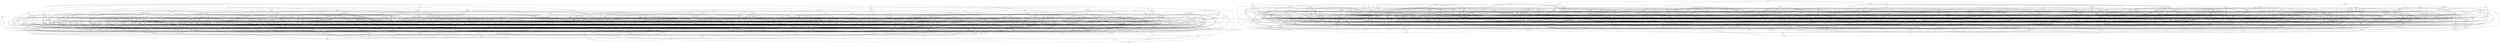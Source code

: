 graph {
	qtf [label=qtf]
	xjk [label=xjk]
	qtf -- xjk
	hqq [label=hqq]
	rkr [label=rkr]
	hqq -- rkr
	mfk [label=mfk]
	hqq -- mfk
	kgm [label=kgm]
	hqq -- kgm
	zqg [label=zqg]
	hqq -- zqg
	gzl [label=gzl]
	hqq -- gzl
	fhv [label=fhv]
	hqq -- fhv
	xmp [label=xmp]
	bvj [label=bvj]
	xmp -- bvj
	bph [label=bph]
	cbv [label=cbv]
	bph -- cbv
	kjp [label=kjp]
	bph -- kjp
	tjs [label=tjs]
	bph -- tjs
	lxr [label=lxr]
	ckx [label=ckx]
	lxr -- ckx
	rpt [label=rpt]
	lxr -- rpt
	sht [label=sht]
	lxr -- sht
	klg [label=klg]
	clv [label=clv]
	klg -- clv
	lht [label=lht]
	klg -- lht
	lql [label=lql]
	klg -- lql
	sjl [label=sjl]
	dqv [label=dqv]
	sjl -- dqv
	ghv [label=ghv]
	sjl -- ghv
	zfg [label=zfg]
	pql [label=pql]
	zfg -- pql
	nzq [label=nzq]
	grq [label=grq]
	nzq -- grq
	hmp [label=hmp]
	qhl [label=qhl]
	hmp -- qhl
	xbt [label=xbt]
	hmp -- xbt
	mht [label=mht]
	hmp -- mht
	zmq [label=zmq]
	hmp -- zmq
	lsh [label=lsh]
	hmp -- lsh
	rfv [label=rfv]
	pkh [label=pkh]
	rfv -- pkh
	hth [label=hth]
	rfv -- hth
	jlj [label=jlj]
	rfv -- jlj
	mst [label=mst]
	rfv -- mst
	xzq [label=xzq]
	pcj [label=pcj]
	xzq -- pcj
	hmt [label=hmt]
	krb [label=krb]
	hmt -- krb
	dgp [label=dgp]
	hmt -- dgp
	bkk [label=bkk]
	jsf [label=jsf]
	bkk -- jsf
	pxz [label=pxz]
	fxr [label=fxr]
	pxz -- fxr
	spk [label=spk]
	pxz -- spk
	pjc [label=pjc]
	vpl [label=vpl]
	pjc -- vpl
	sjk [label=sjk]
	pjc -- sjk
	lvd [label=lvd]
	cnm [label=cnm]
	lvd -- cnm
	qzd [label=qzd]
	lvd -- qzd
	tdm [label=tdm]
	qhm [label=qhm]
	tdm -- qhm
	nrq [label=nrq]
	qjf [label=qjf]
	nrq -- qjf
	thg [label=thg]
	nrq -- thg
	dgr [label=dgr]
	nrq -- dgr
	qgp [label=qgp]
	gcb [label=gcb]
	qgp -- gcb
	sbs [label=sbs]
	qgp -- sbs
	qnb [label=qnb]
	qgp -- qnb
	lgg [label=lgg]
	qgp -- lgg
	zmp [label=zmp]
	xdn [label=xdn]
	zmp -- xdn
	cjp [label=cjp]
	dtg [label=dtg]
	cjp -- dtg
	zzt [label=zzt]
	cjp -- zzt
	rvq [label=rvq]
	cjp -- rvq
	tzd [label=tzd]
	xxl [label=xxl]
	tzd -- xxl
	szf [label=szf]
	tzd -- szf
	rvc [label=rvc]
	gtc [label=gtc]
	rvc -- gtc
	ztn [label=ztn]
	bsq [label=bsq]
	ztn -- bsq
	jkv [label=jkv]
	vkn [label=vkn]
	jkv -- vkn
	tnq [label=tnq]
	jkv -- tnq
	jss [label=jss]
	prg [label=prg]
	jss -- prg
	htc [label=htc]
	rhb [label=rhb]
	htc -- rhb
	jzx [label=jzx]
	qst [label=qst]
	jzx -- qst
	qkp [label=qkp]
	jzx -- qkp
	zjj [label=zjj]
	thg [label=thg]
	zjj -- thg
	xrs [label=xrs]
	rkr [label=rkr]
	xrs -- rkr
	zmt [label=zmt]
	xrs -- zmt
	nxd [label=nxd]
	sdb [label=sdb]
	nxd -- sdb
	rcb [label=rcb]
	nxd -- rcb
	pxp [label=pxp]
	nxd -- pxp
	tmz [label=tmz]
	xxl [label=xxl]
	tmz -- xxl
	lzd [label=lzd]
	llq [label=llq]
	lzd -- llq
	mbv [label=mbv]
	lzd -- mbv
	rgp [label=rgp]
	lzd -- rgp
	hth [label=hth]
	lzd -- hth
	fvk [label=fvk]
	lzd -- fvk
	nbp [label=nbp]
	lht [label=lht]
	nbp -- lht
	dkz [label=dkz]
	nbp -- dkz
	nfm [label=nfm]
	kqz [label=kqz]
	nfm -- kqz
	kjp [label=kjp]
	nfm -- kjp
	xpc [label=xpc]
	nfm -- xpc
	cfj [label=cfj]
	mnl [label=mnl]
	cfj -- mnl
	rlm [label=rlm]
	cfj -- rlm
	lxj [label=lxj]
	zzk [label=zzk]
	lxj -- zzk
	pxz [label=pxz]
	lxj -- pxz
	bpz [label=bpz]
	lxj -- bpz
	hdg [label=hdg]
	lxj -- hdg
	pmq [label=pmq]
	fdr [label=fdr]
	pmq -- fdr
	chq [label=chq]
	pmq -- chq
	khz [label=khz]
	pmq -- khz
	xql [label=xql]
	pmq -- xql
	fbh [label=fbh]
	pmq -- fbh
	rhb [label=rhb]
	dvl [label=dvl]
	rhb -- dvl
	bhc [label=bhc]
	nvz [label=nvz]
	bhc -- nvz
	bzl [label=bzl]
	bhc -- bzl
	qml [label=qml]
	bhc -- qml
	qkh [label=qkh]
	bhc -- qkh
	frt [label=frt]
	rtj [label=rtj]
	frt -- rtj
	qkl [label=qkl]
	frt -- qkl
	dcx [label=dcx]
	frt -- dcx
	cnm [label=cnm]
	frt -- cnm
	qrg [label=qrg]
	frt -- qrg
	grj [label=grj]
	qsr [label=qsr]
	grj -- qsr
	clp [label=clp]
	grj -- clp
	rpt [label=rpt]
	grj -- rpt
	nqr [label=nqr]
	grj -- nqr
	vqh [label=vqh]
	qhl [label=qhl]
	vqh -- qhl
	dtm [label=dtm]
	kfx [label=kfx]
	dtm -- kfx
	mgs [label=mgs]
	ksn [label=ksn]
	mgs -- ksn
	cbd [label=cbd]
	mgs -- cbd
	jnt [label=jnt]
	mgs -- jnt
	chq [label=chq]
	mgs -- chq
	jpq [label=jpq]
	lcl [label=lcl]
	jpq -- lcl
	gxb [label=gxb]
	jpq -- gxb
	ncz [label=ncz]
	lmh [label=lmh]
	ncz -- lmh
	tkz [label=tkz]
	nnb [label=nnb]
	tkz -- nnb
	dgc [label=dgc]
	tkz -- dgc
	spk [label=spk]
	tkz -- spk
	qrh [label=qrh]
	tkz -- qrh
	zfz [label=zfz]
	cmz [label=cmz]
	zfz -- cmz
	dcx [label=dcx]
	pgs [label=pgs]
	dcx -- pgs
	htc [label=htc]
	dcx -- htc
	kjd [label=kjd]
	dcx -- kjd
	jkh [label=jkh]
	dcx -- jkh
	jdd [label=jdd]
	jmg [label=jmg]
	jdd -- jmg
	fzp [label=fzp]
	jdd -- fzp
	zkb [label=zkb]
	jdd -- zkb
	klc [label=klc]
	jdd -- klc
	jqz [label=jqz]
	hfz [label=hfz]
	jqz -- hfz
	ncq [label=ncq]
	kfn [label=kfn]
	ncq -- kfn
	xbj [label=xbj]
	ncq -- xbj
	gdd [label=gdd]
	kjd [label=kjd]
	gdd -- kjd
	bhv [label=bhv]
	gdd -- bhv
	ldh [label=ldh]
	ntr [label=ntr]
	ldh -- ntr
	gjq [label=gjq]
	cbx [label=cbx]
	gjq -- cbx
	mgk [label=mgk]
	gjq -- mgk
	rpt [label=rpt]
	gjq -- rpt
	nvv [label=nvv]
	gjq -- nvv
	zkx [label=zkx]
	jbr [label=jbr]
	zkx -- jbr
	vqj [label=vqj]
	prg [label=prg]
	vqj -- prg
	dlk [label=dlk]
	vqj -- dlk
	kcz [label=kcz]
	xbt [label=xbt]
	kcz -- xbt
	dhq [label=dhq]
	kcz -- dhq
	vcs [label=vcs]
	szf [label=szf]
	vcs -- szf
	vpz [label=vpz]
	vcs -- vpz
	cpz [label=cpz]
	vcs -- cpz
	klh [label=klh]
	gsl [label=gsl]
	klh -- gsl
	gjj [label=gjj]
	klh -- gjj
	rss [label=rss]
	klh -- rss
	frx [label=frx]
	klh -- frx
	dmm [label=dmm]
	fbg [label=fbg]
	dmm -- fbg
	ftg [label=ftg]
	dmm -- ftg
	rfl [label=rfl]
	dmm -- rfl
	bkt [label=bkt]
	dmm -- bkt
	shq [label=shq]
	dmm -- shq
	qrz [label=qrz]
	dlk [label=dlk]
	qrz -- dlk
	nss [label=nss]
	tsn [label=tsn]
	nss -- tsn
	gnc [label=gnc]
	nss -- gnc
	qrt [label=qrt]
	mnf [label=mnf]
	qrt -- mnf
	trz [label=trz]
	qrt -- trz
	vlh [label=vlh]
	qrt -- vlh
	jqx [label=jqx]
	ktl [label=ktl]
	jqx -- ktl
	lvd [label=lvd]
	jqx -- lvd
	rtr [label=rtr]
	jqx -- rtr
	csj [label=csj]
	mvp [label=mvp]
	csj -- mvp
	srv [label=srv]
	csj -- srv
	sxz [label=sxz]
	csj -- sxz
	rgh [label=rgh]
	csj -- rgh
	cqg [label=cqg]
	csj -- cqg
	cps [label=cps]
	czr [label=czr]
	cps -- czr
	jdr [label=jdr]
	cps -- jdr
	snh [label=snh]
	cps -- snh
	nmr [label=nmr]
	cps -- nmr
	nfb [label=nfb]
	cps -- nfb
	sll [label=sll]
	sjz [label=sjz]
	sll -- sjz
	mrj [label=mrj]
	sll -- mrj
	spv [label=spv]
	sll -- spv
	lzh [label=lzh]
	sll -- lzh
	bld [label=bld]
	xgm [label=xgm]
	bld -- xgm
	qsr [label=qsr]
	bld -- qsr
	bgj [label=bgj]
	bld -- bgj
	vjm [label=vjm]
	fbt [label=fbt]
	vjm -- fbt
	tzq [label=tzq]
	vjm -- tzq
	fcl [label=fcl]
	vjm -- fcl
	jdr [label=jdr]
	nch [label=nch]
	jdr -- nch
	tkr [label=tkr]
	jdr -- tkr
	hkr [label=hkr]
	jdr -- hkr
	kbm [label=kbm]
	zlx [label=zlx]
	kbm -- zlx
	xcn [label=xcn]
	vrs [label=vrs]
	xcn -- vrs
	spf [label=spf]
	xcn -- spf
	ndl [label=ndl]
	jqz [label=jqz]
	ndl -- jqz
	trq [label=trq]
	ndl -- trq
	bmn [label=bmn]
	ndl -- bmn
	nvz [label=nvz]
	rlr [label=rlr]
	nvz -- rlr
	gjd [label=gjd]
	nvz -- gjd
	pgz [label=pgz]
	nvz -- pgz
	hsm [label=hsm]
	dzq [label=dzq]
	hsm -- dzq
	rbg [label=rbg]
	jhg [label=jhg]
	rbg -- jhg
	rgh [label=rgh]
	lcz [label=lcz]
	rgh -- lcz
	jtn [label=jtn]
	rgh -- jtn
	tvs [label=tvs]
	rgh -- tvs
	pkr [label=pkr]
	rgh -- pkr
	zzt [label=zzt]
	phl [label=phl]
	zzt -- phl
	vkn [label=vkn]
	kkq [label=kkq]
	vkn -- kkq
	vhz [label=vhz]
	vkn -- vhz
	kbl [label=kbl]
	ftt [label=ftt]
	kbl -- ftt
	lpn [label=lpn]
	kpd [label=kpd]
	lpn -- kpd
	mnh [label=mnh]
	lpn -- mnh
	jqc [label=jqc]
	lpn -- jqc
	xrp [label=xrp]
	lpn -- xrp
	spk [label=spk]
	lpn -- spk
	snt [label=snt]
	lpn -- snt
	bvs [label=bvs]
	jzf [label=jzf]
	bvs -- jzf
	tkn [label=tkn]
	bvs -- tkn
	vjp [label=vjp]
	bvs -- vjp
	kqg [label=kqg]
	bvs -- kqg
	nft [label=nft]
	bhq [label=bhq]
	nft -- bhq
	glf [label=glf]
	sqb [label=sqb]
	glf -- sqb
	cgp [label=cgp]
	glf -- cgp
	sxv [label=sxv]
	glf -- sxv
	bqg [label=bqg]
	mqh [label=mqh]
	bqg -- mqh
	kqb [label=kqb]
	bqg -- kqb
	rsl [label=rsl]
	kkq [label=kkq]
	rsl -- kkq
	gql [label=gql]
	rsl -- gql
	krg [label=krg]
	rsl -- krg
	mmb [label=mmb]
	rsl -- mmb
	kqs [label=kqs]
	rsl -- kqs
	dzn [label=dzn]
	trb [label=trb]
	dzn -- trb
	zmq [label=zmq]
	dzn -- zmq
	rzs [label=rzs]
	dzn -- rzs
	mhr [label=mhr]
	bcq [label=bcq]
	mhr -- bcq
	grf [label=grf]
	mhr -- grf
	lsc [label=lsc]
	mhr -- lsc
	rtb [label=rtb]
	mhr -- rtb
	pxh [label=pxh]
	xrx [label=xrx]
	pxh -- xrx
	csc [label=csc]
	brx [label=brx]
	csc -- brx
	jkh [label=jkh]
	csc -- jkh
	cgc [label=cgc]
	csc -- cgc
	jpk [label=jpk]
	csc -- jpk
	tvm [label=tvm]
	csc -- tvm
	vnb [label=vnb]
	rvc [label=rvc]
	vnb -- rvc
	sfb [label=sfb]
	vnb -- sfb
	gcq [label=gcq]
	vnb -- gcq
	jlt [label=jlt]
	grq [label=grq]
	jlt -- grq
	pbd [label=pbd]
	jlt -- pbd
	gdk [label=gdk]
	lkc [label=lkc]
	gdk -- lkc
	flf [label=flf]
	gdk -- flf
	lds [label=lds]
	gdk -- lds
	kvd [label=kvd]
	gdk -- kvd
	bmk [label=bmk]
	hzs [label=hzs]
	bmk -- hzs
	dzp [label=dzp]
	bmk -- dzp
	jkh [label=jkh]
	bmk -- jkh
	ncj [label=ncj]
	bmk -- ncj
	svl [label=svl]
	sjz [label=sjz]
	svl -- sjz
	llp [label=llp]
	svl -- llp
	pfp [label=pfp]
	svl -- pfp
	xpm [label=xpm]
	svl -- xpm
	cxb [label=cxb]
	zbt [label=zbt]
	cxb -- zbt
	cxv [label=cxv]
	cxb -- cxv
	sfb [label=sfb]
	cxb -- sfb
	qlb [label=qlb]
	jsp [label=jsp]
	qlb -- jsp
	vkv [label=vkv]
	pcj [label=pcj]
	vkv -- pcj
	knd [label=knd]
	kzj [label=kzj]
	knd -- kzj
	zmq [label=zmq]
	knd -- zmq
	ttj [label=ttj]
	knd -- ttj
	tnt [label=tnt]
	jkv [label=jkv]
	tnt -- jkv
	bch [label=bch]
	tnt -- bch
	bxz [label=bxz]
	tnt -- bxz
	tzd [label=tzd]
	tnt -- tzd
	fdp [label=fdp]
	fxl [label=fxl]
	fdp -- fxl
	hfg [label=hfg]
	fdp -- hfg
	rrq [label=rrq]
	fdp -- rrq
	fhb [label=fhb]
	vsp [label=vsp]
	fhb -- vsp
	mht [label=mht]
	fhb -- mht
	krp [label=krp]
	fhb -- krp
	mgd [label=mgd]
	pkr [label=pkr]
	mgd -- pkr
	zrq [label=zrq]
	mgd -- zrq
	mtp [label=mtp]
	xzz [label=xzz]
	mtp -- xzz
	trb [label=trb]
	mtp -- trb
	lpb [label=lpb]
	mtp -- lpb
	gcl [label=gcl]
	xrn [label=xrn]
	gcl -- xrn
	nkj [label=nkj]
	gcl -- nkj
	gst [label=gst]
	gcl -- gst
	fcr [label=fcr]
	gcl -- fcr
	mzp [label=mzp]
	gcl -- mzp
	njc [label=njc]
	gcl -- njc
	pjk [label=pjk]
	dtg [label=dtg]
	pjk -- dtg
	mnh [label=mnh]
	pjk -- mnh
	ttj [label=ttj]
	pjk -- ttj
	pts [label=pts]
	dxr [label=dxr]
	pts -- dxr
	hkx [label=hkx]
	pts -- hkx
	sjk [label=sjk]
	pts -- sjk
	qlm [label=qlm]
	hnv [label=hnv]
	qlm -- hnv
	hsv [label=hsv]
	qlm -- hsv
	zrr [label=zrr]
	fqh [label=fqh]
	zrr -- fqh
	rkz [label=rkz]
	xqg [label=xqg]
	rkz -- xqg
	cxf [label=cxf]
	rkz -- cxf
	jqp [label=jqp]
	rkz -- jqp
	nml [label=nml]
	ncq [label=ncq]
	nml -- ncq
	hdq [label=hdq]
	nml -- hdq
	ngm [label=ngm]
	nml -- ngm
	gjc [label=gjc]
	nml -- gjc
	zpv [label=zpv]
	zkx [label=zkx]
	zpv -- zkx
	rtv [label=rtv]
	rlm [label=rlm]
	rtv -- rlm
	vpz [label=vpz]
	rtv -- vpz
	nkk [label=nkk]
	mrn [label=mrn]
	nkk -- mrn
	clp [label=clp]
	nkk -- clp
	rxm [label=rxm]
	tdl [label=tdl]
	rxm -- tdl
	vhq [label=vhq]
	rxm -- vhq
	vqh [label=vqh]
	rxm -- vqh
	cjs [label=cjs]
	kcc [label=kcc]
	cjs -- kcc
	nhh [label=nhh]
	cjs -- nhh
	rsl [label=rsl]
	cjs -- rsl
	scc [label=scc]
	xmx [label=xmx]
	scc -- xmx
	cjv [label=cjv]
	scc -- cjv
	bbk [label=bbk]
	scc -- bbk
	jpk [label=jpk]
	scc -- jpk
	vpz [label=vpz]
	scc -- vpz
	nct [label=nct]
	rhp [label=rhp]
	nct -- rhp
	xvd [label=xvd]
	kxz [label=kxz]
	xvd -- kxz
	dht [label=dht]
	xvd -- dht
	tvh [label=tvh]
	xvd -- tvh
	rxj [label=rxj]
	xvd -- rxj
	mqn [label=mqn]
	xvd -- mqn
	kth [label=kth]
	snl [label=snl]
	kth -- snl
	trl [label=trl]
	rrs [label=rrs]
	trl -- rrs
	jgt [label=jgt]
	trl -- jgt
	bqd [label=bqd]
	trl -- bqd
	ksn [label=ksn]
	nft [label=nft]
	ksn -- nft
	bhb [label=bhb]
	rtj [label=rtj]
	bhb -- rtj
	qtz [label=qtz]
	bhb -- qtz
	qsj [label=qsj]
	bhb -- qsj
	bxk [label=bxk]
	bhb -- bxk
	ncd [label=ncd]
	bhb -- ncd
	sfj [label=sfj]
	mgk [label=mgk]
	sfj -- mgk
	zqx [label=zqx]
	sfj -- zqx
	vgp [label=vgp]
	sfj -- vgp
	xdf [label=xdf]
	ccc [label=ccc]
	xdf -- ccc
	rgp [label=rgp]
	xdf -- rgp
	fgt [label=fgt]
	xdf -- fgt
	dkh [label=dkh]
	vzm [label=vzm]
	dkh -- vzm
	mmc [label=mmc]
	vxm [label=vxm]
	mmc -- vxm
	hmd [label=hmd]
	rdj [label=rdj]
	hmd -- rdj
	klp [label=klp]
	hmd -- klp
	kjm [label=kjm]
	hmd -- kjm
	djd [label=djd]
	xxl [label=xxl]
	djd -- xxl
	fhf [label=fhf]
	djd -- fhf
	cqc [label=cqc]
	djd -- cqc
	rfm [label=rfm]
	djd -- rfm
	sql [label=sql]
	drb [label=drb]
	sql -- drb
	rhb [label=rhb]
	sql -- rhb
	tkj [label=tkj]
	sql -- tkj
	lzm [label=lzm]
	lbm [label=lbm]
	lzm -- lbm
	bhv [label=bhv]
	lzm -- bhv
	dtm [label=dtm]
	lzm -- dtm
	ttt [label=ttt]
	lzm -- ttt
	mrj [label=mrj]
	krz [label=krz]
	mrj -- krz
	jnv [label=jnv]
	mrj -- jnv
	qll [label=qll]
	mrj -- qll
	bmf [label=bmf]
	hls [label=hls]
	bmf -- hls
	mkf [label=mkf]
	dkp [label=dkp]
	mkf -- dkp
	psb [label=psb]
	mkf -- psb
	kqb [label=kqb]
	mkf -- kqb
	fff [label=fff]
	mkf -- fff
	bxz [label=bxz]
	hfq [label=hfq]
	bxz -- hfq
	ckt [label=ckt]
	bxz -- ckt
	ltx [label=ltx]
	hmt [label=hmt]
	ltx -- hmt
	sfn [label=sfn]
	ltx -- sfn
	xmv [label=xmv]
	ltx -- xmv
	vgc [label=vgc]
	xjk [label=xjk]
	vgc -- xjk
	tbs [label=tbs]
	vgc -- tbs
	nrm [label=nrm]
	vgc -- nrm
	rps [label=rps]
	jvt [label=jvt]
	rps -- jvt
	qzx [label=qzx]
	rps -- qzx
	lbm [label=lbm]
	rps -- lbm
	gtj [label=gtj]
	rps -- gtj
	dzb [label=dzb]
	dtg [label=dtg]
	dzb -- dtg
	bpv [label=bpv]
	dzb -- bpv
	rfp [label=rfp]
	dzb -- rfp
	dbj [label=dbj]
	dzb -- dbj
	qjc [label=qjc]
	zfz [label=zfz]
	qjc -- zfz
	hfp [label=hfp]
	qjc -- hfp
	dzq [label=dzq]
	qjc -- dzq
	psg [label=psg]
	qjc -- psg
	bns [label=bns]
	jkp [label=jkp]
	bns -- jkp
	ccr [label=ccr]
	bns -- ccr
	tdh [label=tdh]
	brh [label=brh]
	tdh -- brh
	bqm [label=bqm]
	tdh -- bqm
	jtz [label=jtz]
	tdh -- jtz
	nnc [label=nnc]
	tdh -- nnc
	pxd [label=pxd]
	hfg [label=hfg]
	pxd -- hfg
	nmq [label=nmq]
	pxd -- nmq
	mpq [label=mpq]
	pxd -- mpq
	tzd [label=tzd]
	pxd -- tzd
	jvt [label=jvt]
	lhr [label=lhr]
	jvt -- lhr
	rmd [label=rmd]
	zgd [label=zgd]
	rmd -- zgd
	ckz [label=ckz]
	rmd -- ckz
	rjf [label=rjf]
	rmd -- rjf
	hgz [label=hgz]
	rmd -- hgz
	spg [label=spg]
	ltx [label=ltx]
	spg -- ltx
	gxh [label=gxh]
	spg -- gxh
	rhb [label=rhb]
	spg -- rhb
	dhp [label=dhp]
	vlg [label=vlg]
	dhp -- vlg
	gnn [label=gnn]
	dhp -- gnn
	ppt [label=ppt]
	dhp -- ppt
	tnq [label=tnq]
	fld [label=fld]
	tnq -- fld
	vhj [label=vhj]
	ckh [label=ckh]
	vhj -- ckh
	dsg [label=dsg]
	vhj -- dsg
	nrk [label=nrk]
	vhj -- nrk
	rmc [label=rmc]
	vhj -- rmc
	gqb [label=gqb]
	rzg [label=rzg]
	gqb -- rzg
	mbr [label=mbr]
	gqb -- mbr
	pmd [label=pmd]
	gqb -- pmd
	qtk [label=qtk]
	gqb -- qtk
	gzh [label=gzh]
	gcm [label=gcm]
	gzh -- gcm
	dht [label=dht]
	sdm [label=sdm]
	dht -- sdm
	hjg [label=hjg]
	xfm [label=xfm]
	hjg -- xfm
	rdj [label=rdj]
	hjg -- rdj
	jcr [label=jcr]
	hjg -- jcr
	llf [label=llf]
	hjg -- llf
	fxx [label=fxx]
	hjg -- fxx
	kff [label=kff]
	bnl [label=bnl]
	kff -- bnl
	rpq [label=rpq]
	dks [label=dks]
	rpq -- dks
	tdp [label=tdp]
	rpq -- tdp
	nkc [label=nkc]
	rpq -- nkc
	smh [label=smh]
	mpn [label=mpn]
	smh -- mpn
	lkh [label=lkh]
	smh -- lkh
	gnn [label=gnn]
	rxm [label=rxm]
	gnn -- rxm
	mph [label=mph]
	gnn -- mph
	zzn [label=zzn]
	plq [label=plq]
	zzn -- plq
	bcc [label=bcc]
	zzn -- bcc
	str [label=str]
	csq [label=csq]
	str -- csq
	gff [label=gff]
	str -- gff
	xtk [label=xtk]
	str -- xtk
	lgg [label=lgg]
	lsc [label=lsc]
	lgg -- lsc
	xdj [label=xdj]
	lgg -- xdj
	mkt [label=mkt]
	lgg -- mkt
	qfn [label=qfn]
	gxh [label=gxh]
	qfn -- gxh
	xzg [label=xzg]
	zpm [label=zpm]
	xzg -- zpm
	bkd [label=bkd]
	xzg -- bkd
	qkj [label=qkj]
	xzg -- qkj
	tnn [label=tnn]
	xzg -- tnn
	vmc [label=vmc]
	xzg -- vmc
	gxd [label=gxd]
	rbg [label=rbg]
	gxd -- rbg
	qtz [label=qtz]
	gxd -- qtz
	vzp [label=vzp]
	gxd -- vzp
	mjc [label=mjc]
	gxd -- mjc
	vbc [label=vbc]
	sxj [label=sxj]
	vbc -- sxj
	cgn [label=cgn]
	vbc -- cgn
	fkm [label=fkm]
	tnt [label=tnt]
	fkm -- tnt
	xrx [label=xrx]
	fkm -- xrx
	sqg [label=sqg]
	fkm -- sqg
	dgv [label=dgv]
	tvg [label=tvg]
	dgv -- tvg
	dfj [label=dfj]
	xqg [label=xqg]
	dfj -- xqg
	vmb [label=vmb]
	hgt [label=hgt]
	vmb -- hgt
	lkh [label=lkh]
	vmb -- lkh
	kdc [label=kdc]
	vmb -- kdc
	vdn [label=vdn]
	vmb -- vdn
	tjs [label=tjs]
	vmb -- tjs
	gjc [label=gjc]
	vpl [label=vpl]
	gjc -- vpl
	nrq [label=nrq]
	gjc -- nrq
	prg [label=prg]
	gjc -- prg
	tcx [label=tcx]
	drg [label=drg]
	tcx -- drg
	sgd [label=sgd]
	jsp [label=jsp]
	sgd -- jsp
	plm [label=plm]
	sgd -- plm
	vrs [label=vrs]
	sgd -- vrs
	kjn [label=kjn]
	jnt [label=jnt]
	kjn -- jnt
	pbx [label=pbx]
	kjn -- pbx
	vjs [label=vjs]
	kjn -- vjs
	njs [label=njs]
	szx [label=szx]
	njs -- szx
	gff [label=gff]
	njs -- gff
	vfq [label=vfq]
	njs -- vfq
	xbm [label=xbm]
	zgv [label=zgv]
	xbm -- zgv
	ftg [label=ftg]
	xbm -- ftg
	ngm [label=ngm]
	xbm -- ngm
	lbf [label=lbf]
	xbm -- lbf
	ksc [label=ksc]
	llx [label=llx]
	ksc -- llx
	mjz [label=mjz]
	ksc -- mjz
	ljk [label=ljk]
	ksc -- ljk
	cpt [label=cpt]
	ksc -- cpt
	ggp [label=ggp]
	ksc -- ggp
	zmz [label=zmz]
	ddv [label=ddv]
	zmz -- ddv
	cgc [label=cgc]
	zmz -- cgc
	gbl [label=gbl]
	zmz -- gbl
	ljm [label=ljm]
	zmz -- ljm
	jpz [label=jpz]
	drb [label=drb]
	jpz -- drb
	bkb [label=bkb]
	jpz -- bkb
	hkc [label=hkc]
	jpz -- hkc
	vgs [label=vgs]
	jpz -- vgs
	vpz [label=vpz]
	ntr [label=ntr]
	vpz -- ntr
	ptb [label=ptb]
	xpf [label=xpf]
	ptb -- xpf
	crb [label=crb]
	ptb -- crb
	bln [label=bln]
	ptb -- bln
	tns [label=tns]
	pbd [label=pbd]
	tns -- pbd
	tvp [label=tvp]
	kvm [label=kvm]
	tvp -- kvm
	fdh [label=fdh]
	tvp -- fdh
	mkt [label=mkt]
	gcs [label=gcs]
	mkt -- gcs
	ksl [label=ksl]
	mkt -- ksl
	ntv [label=ntv]
	mkt -- ntv
	kck [label=kck]
	mkt -- kck
	dkp [label=dkp]
	bxg [label=bxg]
	dkp -- bxg
	fff [label=fff]
	dkp -- fff
	bbs [label=bbs]
	fhq [label=fhq]
	bbs -- fhq
	slm [label=slm]
	bbs -- slm
	tnn [label=tnn]
	bbs -- tnn
	cmr [label=cmr]
	bbs -- cmr
	tph [label=tph]
	zpm [label=zpm]
	tph -- zpm
	rmf [label=rmf]
	tph -- rmf
	tzs [label=tzs]
	tph -- tzs
	mph [label=mph]
	sxj [label=sxj]
	mph -- sxj
	scz [label=scz]
	mph -- scz
	zqx [label=zqx]
	mph -- zqx
	zjj [label=zjj]
	mph -- zjj
	djg [label=djg]
	lnn [label=lnn]
	djg -- lnn
	kvg [label=kvg]
	ktv [label=ktv]
	kvg -- ktv
	xrp [label=xrp]
	kvg -- xrp
	zkj [label=zkj]
	kvg -- zkj
	rgv [label=rgv]
	cmg [label=cmg]
	rgv -- cmg
	vgv [label=vgv]
	rgv -- vgv
	kzb [label=kzb]
	clv [label=clv]
	kzb -- clv
	csj [label=csj]
	kzb -- csj
	rqk [label=rqk]
	kzb -- rqk
	mhx [label=mhx]
	kzb -- mhx
	chf [label=chf]
	lhp [label=lhp]
	chf -- lhp
	bvj [label=bvj]
	chf -- bvj
	nct [label=nct]
	chf -- nct
	bln [label=bln]
	zfj [label=zfj]
	bln -- zfj
	dlv [label=dlv]
	jqv [label=jqv]
	dlv -- jqv
	tqp [label=tqp]
	dlv -- tqp
	rbz [label=rbz]
	dlv -- rbz
	xjz [label=xjz]
	dlv -- xjz
	mbh [label=mbh]
	fbt [label=fbt]
	mbh -- fbt
	mlf [label=mlf]
	mbh -- mlf
	jmg [label=jmg]
	lpk [label=lpk]
	jmg -- lpk
	dcm [label=dcm]
	zfz [label=zfz]
	dcm -- zfz
	mpn [label=mpn]
	dcm -- mpn
	rxv [label=rxv]
	dcm -- rxv
	qqt [label=qqt]
	cnm [label=cnm]
	qqt -- cnm
	brx [label=brx]
	qqt -- brx
	sgp [label=sgp]
	qqt -- sgp
	drt [label=drt]
	qqt -- drt
	gzg [label=gzg]
	zqn [label=zqn]
	gzg -- zqn
	qpz [label=qpz]
	gzg -- qpz
	gjj [label=gjj]
	gzg -- gjj
	gxb [label=gxb]
	gzg -- gxb
	fdh [label=fdh]
	frf [label=frf]
	fdh -- frf
	fmx [label=fmx]
	rzb [label=rzb]
	fmx -- rzb
	dqt [label=dqt]
	fmx -- dqt
	nzc [label=nzc]
	fmx -- nzc
	jnf [label=jnf]
	ptr [label=ptr]
	jnf -- ptr
	mjb [label=mjb]
	jnf -- mjb
	mhs [label=mhs]
	ffr [label=ffr]
	mhs -- ffr
	ltn [label=ltn]
	lzv [label=lzv]
	ltn -- lzv
	vpn [label=vpn]
	rtv [label=rtv]
	vpn -- rtv
	jst [label=jst]
	vpn -- jst
	qqp [label=qqp]
	fhq [label=fhq]
	qqp -- fhq
	hpf [label=hpf]
	qqp -- hpf
	zpv [label=zpv]
	qqp -- zpv
	pjc [label=pjc]
	qqp -- pjc
	txt [label=txt]
	kbm [label=kbm]
	txt -- kbm
	snr [label=snr]
	txt -- snr
	dpv [label=dpv]
	bld [label=bld]
	dpv -- bld
	qsn [label=qsn]
	dpv -- qsn
	pdd [label=pdd]
	dpv -- pdd
	ggl [label=ggl]
	dpv -- ggl
	jpk [label=jpk]
	jsp [label=jsp]
	jpk -- jsp
	blf [label=blf]
	jpk -- blf
	gzl [label=gzl]
	vbn [label=vbn]
	gzl -- vbn
	tqz [label=tqz]
	gzl -- tqz
	sgd [label=sgd]
	gzl -- sgd
	xxn [label=xxn]
	jbf [label=jbf]
	xxn -- jbf
	tjs [label=tjs]
	xxn -- tjs
	lkh [label=lkh]
	xxn -- lkh
	mrr [label=mrr]
	xxn -- mrr
	pll [label=pll]
	vck [label=vck]
	pll -- vck
	jnq [label=jnq]
	pll -- jnq
	vjp [label=vjp]
	pll -- vjp
	qkh [label=qkh]
	mff [label=mff]
	qkh -- mff
	hsd [label=hsd]
	qkh -- hsd
	hxj [label=hxj]
	qkh -- hxj
	vls [label=vls]
	qkh -- vls
	ktg [label=ktg]
	qkh -- ktg
	rxl [label=rxl]
	pxh [label=pxh]
	rxl -- pxh
	kmz [label=kmz]
	rxl -- kmz
	qtk [label=qtk]
	rxl -- qtk
	jrh [label=jrh]
	jtz [label=jtz]
	jrh -- jtz
	vls [label=vls]
	jrh -- vls
	pnl [label=pnl]
	nrm [label=nrm]
	pnl -- nrm
	mfh [label=mfh]
	pnl -- mfh
	mbr [label=mbr]
	pnl -- mbr
	rrq [label=rrq]
	pnl -- rrq
	hsb [label=hsb]
	hfz [label=hfz]
	hsb -- hfz
	nhc [label=nhc]
	bbk [label=bbk]
	nhc -- bbk
	spf [label=spf]
	nhc -- spf
	rrt [label=rrt]
	nhc -- rrt
	gcv [label=gcv]
	lln [label=lln]
	gcv -- lln
	hmt [label=hmt]
	gcv -- hmt
	tcx [label=tcx]
	gcv -- tcx
	bjh [label=bjh]
	gcv -- bjh
	bgd [label=bgd]
	zlx [label=zlx]
	bgd -- zlx
	rms [label=rms]
	spg [label=spg]
	rms -- spg
	fxf [label=fxf]
	rms -- fxf
	rbg [label=rbg]
	rms -- rbg
	blf [label=blf]
	rms -- blf
	mlc [label=mlc]
	rms -- mlc
	qbx [label=qbx]
	vgj [label=vgj]
	qbx -- vgj
	zkh [label=zkh]
	xbt [label=xbt]
	zkh -- xbt
	qsr [label=qsr]
	zkh -- qsr
	ncz [label=ncz]
	zkh -- ncz
	qcm [label=qcm]
	zkh -- qcm
	lsh [label=lsh]
	zkh -- lsh
	mmx [label=mmx]
	xql [label=xql]
	mmx -- xql
	rtj [label=rtj]
	mmx -- rtj
	bcc [label=bcc]
	mmx -- bcc
	xgl [label=xgl]
	mmx -- xgl
	gkz [label=gkz]
	zqv [label=zqv]
	gkz -- zqv
	gnc [label=gnc]
	gkz -- gnc
	jsg [label=jsg]
	fts [label=fts]
	jsg -- fts
	mds [label=mds]
	jsg -- mds
	qjf [label=qjf]
	psh [label=psh]
	qjf -- psh
	jjt [label=jjt]
	qjf -- jjt
	lbf [label=lbf]
	nsq [label=nsq]
	lbf -- nsq
	htl [label=htl]
	nlv [label=nlv]
	htl -- nlv
	ttb [label=ttb]
	dvl [label=dvl]
	ttb -- dvl
	ckb [label=ckb]
	ttb -- ckb
	xjc [label=xjc]
	jqv [label=jqv]
	xjc -- jqv
	pxh [label=pxh]
	xjc -- pxh
	rfn [label=rfn]
	xjc -- rfn
	krg [label=krg]
	zvm [label=zvm]
	krg -- zvm
	zct [label=zct]
	fkp [label=fkp]
	zct -- fkp
	kfq [label=kfq]
	zct -- kfq
	xtv [label=xtv]
	zct -- xtv
	qkh [label=qkh]
	zct -- qkh
	hvz [label=hvz]
	plq [label=plq]
	hvz -- plq
	tgn [label=tgn]
	hvz -- tgn
	vcn [label=vcn]
	hvz -- vcn
	jbb [label=jbb]
	fgt [label=fgt]
	jbb -- fgt
	ssv [label=ssv]
	jbb -- ssv
	clp [label=clp]
	jbb -- clp
	qrh [label=qrh]
	lmh [label=lmh]
	qrh -- lmh
	rns [label=rns]
	qrh -- rns
	gns [label=gns]
	gqb [label=gqb]
	gns -- gqb
	nsr [label=nsr]
	gns -- nsr
	htc [label=htc]
	gns -- htc
	mqc [label=mqc]
	gns -- mqc
	fxj [label=fxj]
	djc [label=djc]
	fxj -- djc
	zfj [label=zfj]
	fxj -- zfj
	dfg [label=dfg]
	fxj -- dfg
	grn [label=grn]
	fxj -- grn
	rpt [label=rpt]
	cpt [label=cpt]
	rpt -- cpt
	cbj [label=cbj]
	rpt -- cbj
	zrh [label=zrh]
	dbl [label=dbl]
	zrh -- dbl
	hgl [label=hgl]
	zrh -- hgl
	zvv [label=zvv]
	zrh -- zvv
	hgr [label=hgr]
	zrh -- hgr
	dhh [label=dhh]
	qbf [label=qbf]
	dhh -- qbf
	tzs [label=tzs]
	dhh -- tzs
	dkz [label=dkz]
	qlb [label=qlb]
	dkz -- qlb
	tzt [label=tzt]
	dkz -- tzt
	xtf [label=xtf]
	dkz -- xtf
	gbn [label=gbn]
	fxr [label=fxr]
	gbn -- fxr
	trj [label=trj]
	vjl [label=vjl]
	trj -- vjl
	rfk [label=rfk]
	trj -- rfk
	qfm [label=qfm]
	bqm [label=bqm]
	qfm -- bqm
	tqz [label=tqz]
	qfm -- tqz
	mkb [label=mkb]
	qfm -- mkb
	bch [label=bch]
	qfm -- bch
	nfk [label=nfk]
	hpk [label=hpk]
	nfk -- hpk
	bsq [label=bsq]
	nfk -- bsq
	kbz [label=kbz]
	nfk -- kbz
	sxz [label=sxz]
	hqb [label=hqb]
	sxz -- hqb
	drz [label=drz]
	vlt [label=vlt]
	drz -- vlt
	dbs [label=dbs]
	kzz [label=kzz]
	dbs -- kzz
	bcg [label=bcg]
	zjq [label=zjq]
	bcg -- zjq
	jsf [label=jsf]
	bcg -- jsf
	qdp [label=qdp]
	bcg -- qdp
	lhk [label=lhk]
	bcg -- lhk
	psb [label=psb]
	cmz [label=cmz]
	psb -- cmz
	ltn [label=ltn]
	psb -- ltn
	fch [label=fch]
	psb -- fch
	kjh [label=kjh]
	xdn [label=xdn]
	kjh -- xdn
	dsf [label=dsf]
	kjh -- dsf
	flg [label=flg]
	dqt [label=dqt]
	flg -- dqt
	kbm [label=kbm]
	flg -- kbm
	xsg [label=xsg]
	flg -- xsg
	lpf [label=lpf]
	sdb [label=sdb]
	lpf -- sdb
	lhl [label=lhl]
	lpf -- lhl
	gbl [label=gbl]
	rtb [label=rtb]
	gbl -- rtb
	ljm [label=ljm]
	zrr [label=zrr]
	ljm -- zrr
	htp [label=htp]
	fts [label=fts]
	htp -- fts
	zts [label=zts]
	htp -- zts
	jsg [label=jsg]
	htp -- jsg
	xzf [label=xzf]
	gcm [label=gcm]
	xzf -- gcm
	zhr [label=zhr]
	klp [label=klp]
	zhr -- klp
	vbv [label=vbv]
	zhr -- vbv
	dmp [label=dmp]
	zhr -- dmp
	dkm [label=dkm]
	dvp [label=dvp]
	dkm -- dvp
	psb [label=psb]
	dkm -- psb
	plv [label=plv]
	dkm -- plv
	pbg [label=pbg]
	xmp [label=xmp]
	pbg -- xmp
	zkx [label=zkx]
	pbg -- zkx
	ncz [label=ncz]
	pbg -- ncz
	ptc [label=ptc]
	fdh [label=fdh]
	ptc -- fdh
	lll [label=lll]
	mdc [label=mdc]
	lll -- mdc
	ssh [label=ssh]
	lll -- ssh
	qtk [label=qtk]
	lll -- qtk
	kcc [label=kcc]
	lll -- kcc
	gnb [label=gnb]
	lll -- gnb
	tdp [label=tdp]
	nsr [label=nsr]
	tdp -- nsr
	vbv [label=vbv]
	tdp -- vbv
	bcd [label=bcd]
	mkl [label=mkl]
	bcd -- mkl
	nsb [label=nsb]
	bcd -- nsb
	sxj [label=sxj]
	bcd -- sxj
	sht [label=sht]
	bcd -- sht
	zsr [label=zsr]
	xbg [label=xbg]
	zsr -- xbg
	flh [label=flh]
	zsr -- flh
	rhp [label=rhp]
	zsr -- rhp
	xcj [label=xcj]
	zdj [label=zdj]
	xcj -- zdj
	hfp [label=hfp]
	xcj -- hfp
	dfm [label=dfm]
	xcj -- dfm
	rfl [label=rfl]
	xcj -- rfl
	zrg [label=zrg]
	xmg [label=xmg]
	zrg -- xmg
	khp [label=khp]
	zrg -- khp
	czj [label=czj]
	zrg -- czj
	shj [label=shj]
	zrg -- shj
	dhq [label=dhq]
	npr [label=npr]
	dhq -- npr
	xpc [label=xpc]
	dhq -- xpc
	lpb [label=lpb]
	dhq -- lpb
	tgl [label=tgl]
	vkv [label=vkv]
	tgl -- vkv
	rdl [label=rdl]
	tgl -- rdl
	rzb [label=rzb]
	tgl -- rzb
	zpv [label=zpv]
	tgl -- zpv
	pdm [label=pdm]
	zmj [label=zmj]
	pdm -- zmj
	qkj [label=qkj]
	pdm -- qkj
	xqg [label=xqg]
	pdm -- xqg
	vjp [label=vjp]
	pdm -- vjp
	bpz [label=bpz]
	pdm -- bpz
	rkv [label=rkv]
	bfg [label=bfg]
	rkv -- bfg
	rfn [label=rfn]
	rkv -- rfn
	fdr [label=fdr]
	rkv -- fdr
	lcz [label=lcz]
	rkv -- lcz
	hqf [label=hqf]
	rkv -- hqf
	pzq [label=pzq]
	zjj [label=zjj]
	pzq -- zjj
	lpd [label=lpd]
	pzq -- lpd
	ggl [label=ggl]
	pzq -- ggl
	ndl [label=ndl]
	pzq -- ndl
	rmf [label=rmf]
	pzq -- rmf
	ltn [label=ltn]
	pzq -- ltn
	htb [label=htb]
	mds [label=mds]
	htb -- mds
	rqn [label=rqn]
	sjz [label=sjz]
	rqn -- sjz
	zqx [label=zqx]
	rqn -- zqx
	bgr [label=bgr]
	rqn -- bgr
	crr [label=crr]
	rqn -- crr
	dgp [label=dgp]
	cqc [label=cqc]
	dgp -- cqc
	kbz [label=kbz]
	dgp -- kbz
	mnb [label=mnb]
	rtb [label=rtb]
	mnb -- rtb
	dtp [label=dtp]
	zzt [label=zzt]
	dtp -- zzt
	jck [label=jck]
	dtp -- jck
	mvc [label=mvc]
	dtp -- mvc
	jfk [label=jfk]
	dtp -- jfk
	ttv [label=ttv]
	dtp -- ttv
	rsn [label=rsn]
	cnh [label=cnh]
	rsn -- cnh
	djh [label=djh]
	rsn -- djh
	hsb [label=hsb]
	rsn -- hsb
	ngm [label=ngm]
	ccc [label=ccc]
	ngm -- ccc
	nks [label=nks]
	ngm -- nks
	qmn [label=qmn]
	ngm -- qmn
	nss [label=nss]
	ngm -- nss
	jcr [label=jcr]
	fdd [label=fdd]
	jcr -- fdd
	vzm [label=vzm]
	jcr -- vzm
	qml [label=qml]
	hzs [label=hzs]
	qml -- hzs
	vkn [label=vkn]
	qml -- vkn
	mkq [label=mkq]
	qml -- mkq
	kqs [label=kqs]
	fxx [label=fxx]
	kqs -- fxx
	pbf [label=pbf]
	bln [label=bln]
	pbf -- bln
	dtk [label=dtk]
	klc [label=klc]
	dtk -- klc
	vtd [label=vtd]
	dtk -- vtd
	gbn [label=gbn]
	dtk -- gbn
	vlx [label=vlx]
	dtk -- vlx
	fph [label=fph]
	mlr [label=mlr]
	fph -- mlr
	pcj [label=pcj]
	fph -- pcj
	gqk [label=gqk]
	fdd [label=fdd]
	gqk -- fdd
	vxm [label=vxm]
	gqk -- vxm
	jmv [label=jmv]
	trl [label=trl]
	jmv -- trl
	qbx [label=qbx]
	jmv -- qbx
	ttt [label=ttt]
	jmv -- ttt
	mmc [label=mmc]
	jmv -- mmc
	nfh [label=nfh]
	sxz [label=sxz]
	nfh -- sxz
	vbn [label=vbn]
	gqz [label=gqz]
	vbn -- gqz
	nrk [label=nrk]
	vbn -- nrk
	kjm [label=kjm]
	hzs [label=hzs]
	kjm -- hzs
	kqs [label=kqs]
	kjm -- kqs
	jvk [label=jvk]
	kjm -- jvk
	dsk [label=dsk]
	tns [label=tns]
	dsk -- tns
	jfn [label=jfn]
	pdd [label=pdd]
	jfn -- pdd
	qrh [label=qrh]
	jfn -- qrh
	krp [label=krp]
	jfn -- krp
	mbr [label=mbr]
	gfq [label=gfq]
	mbr -- gfq
	xmx [label=xmx]
	vsv [label=vsv]
	xmx -- vsv
	svj [label=svj]
	gtc [label=gtc]
	svj -- gtc
	vxl [label=vxl]
	svj -- vxl
	nvv [label=nvv]
	svj -- nvv
	ntq [label=ntq]
	svj -- ntq
	qdc [label=qdc]
	ntv [label=ntv]
	qdc -- ntv
	dtf [label=dtf]
	ggl [label=ggl]
	dtf -- ggl
	qlm [label=qlm]
	dtf -- qlm
	mlf [label=mlf]
	dtf -- mlf
	qjf [label=qjf]
	dtf -- qjf
	cbm [label=cbm]
	dtf -- cbm
	fbh [label=fbh]
	tmt [label=tmt]
	fbh -- tmt
	dqc [label=dqc]
	fbh -- dqc
	vrf [label=vrf]
	fbh -- vrf
	szx [label=szx]
	qzk [label=qzk]
	szx -- qzk
	chq [label=chq]
	szx -- chq
	hxj [label=hxj]
	ldh [label=ldh]
	hxj -- ldh
	rmc [label=rmc]
	hxj -- rmc
	rzs [label=rzs]
	mjz [label=mjz]
	rzs -- mjz
	kgc [label=kgc]
	blf [label=blf]
	kgc -- blf
	dqc [label=dqc]
	kgc -- dqc
	rbz [label=rbz]
	sbs [label=sbs]
	rbz -- sbs
	zvm [label=zvm]
	rbz -- zvm
	nrn [label=nrn]
	mpc [label=mpc]
	nrn -- mpc
	pbg [label=pbg]
	nrn -- pbg
	vks [label=vks]
	nrn -- vks
	nnz [label=nnz]
	mxq [label=mxq]
	nnz -- mxq
	bxk [label=bxk]
	nnz -- bxk
	bzl [label=bzl]
	nnz -- bzl
	rmq [label=rmq]
	nnz -- rmq
	gmb [label=gmb]
	cpt [label=cpt]
	gmb -- cpt
	glb [label=glb]
	gmb -- glb
	bvj [label=bvj]
	gmb -- bvj
	jfk [label=jfk]
	gmb -- jfk
	nnc [label=nnc]
	nhh [label=nhh]
	nnc -- nhh
	khp [label=khp]
	cgn [label=cgn]
	khp -- cgn
	tzq [label=tzq]
	tfp [label=tfp]
	tzq -- tfp
	ffr [label=ffr]
	tzq -- ffr
	mnf [label=mnf]
	hqs [label=hqs]
	mnf -- hqs
	pjc [label=pjc]
	mnf -- pjc
	vnr [label=vnr]
	pkh [label=pkh]
	vnr -- pkh
	vtd [label=vtd]
	vnr -- vtd
	phl [label=phl]
	vnr -- phl
	ccc [label=ccc]
	vnr -- ccc
	pfp [label=pfp]
	qlt [label=qlt]
	pfp -- qlt
	tzs [label=tzs]
	pfp -- tzs
	vsp [label=vsp]
	rjb [label=rjb]
	vsp -- rjb
	zqn [label=zqn]
	vsp -- zqn
	xfm [label=xfm]
	tkj [label=tkj]
	xfm -- tkj
	xfb [label=xfb]
	xfm -- xfb
	fvn [label=fvn]
	xfm -- fvn
	vqt [label=vqt]
	rkz [label=rkz]
	vqt -- rkz
	gpd [label=gpd]
	vqt -- gpd
	nrk [label=nrk]
	rkf [label=rkf]
	nrk -- rkf
	qvr [label=qvr]
	fvn [label=fvn]
	qvr -- fvn
	ccs [label=ccs]
	jzq [label=jzq]
	ccs -- jzq
	qms [label=qms]
	ccs -- qms
	bhz [label=bhz]
	ccs -- bhz
	lhk [label=lhk]
	ccs -- lhk
	qnr [label=qnr]
	bzk [label=bzk]
	qnr -- bzk
	gbn [label=gbn]
	qnr -- gbn
	gfs [label=gfs]
	qnr -- gfs
	rrr [label=rrr]
	ckh [label=ckh]
	rrr -- ckh
	tmz [label=tmz]
	rrr -- tmz
	rsl [label=rsl]
	rrr -- rsl
	rqv [label=rqv]
	chk [label=chk]
	rqv -- chk
	ckl [label=ckl]
	rqv -- ckl
	bgb [label=bgb]
	rqv -- bgb
	pbq [label=pbq]
	xpf [label=xpf]
	pbq -- xpf
	qrm [label=qrm]
	pbq -- qrm
	sxz [label=sxz]
	pbq -- sxz
	jbj [label=jbj]
	rbz [label=rbz]
	jbj -- rbz
	ths [label=ths]
	jbj -- ths
	mkm [label=mkm]
	jbj -- mkm
	xqh [label=xqh]
	prs [label=prs]
	xqh -- prs
	rmf [label=rmf]
	xqh -- rmf
	qmn [label=qmn]
	jnq [label=jnq]
	qmn -- jnq
	kpd [label=kpd]
	qmn -- kpd
	dlk [label=dlk]
	qmn -- dlk
	jbr [label=jbr]
	ckm [label=ckm]
	jbr -- ckm
	kqb [label=kqb]
	jbr -- kqb
	zrp [label=zrp]
	clm [label=clm]
	zrp -- clm
	jzx [label=jzx]
	zrp -- jzx
	lzs [label=lzs]
	zrp -- lzs
	lck [label=lck]
	zrp -- lck
	mzv [label=mzv]
	zrp -- mzv
	rmq [label=rmq]
	hmt [label=hmt]
	rmq -- hmt
	htp [label=htp]
	rmq -- htp
	mzr [label=mzr]
	xrr [label=xrr]
	mzr -- xrr
	qrt [label=qrt]
	mzr -- qrt
	tpl [label=tpl]
	mzr -- tpl
	psk [label=psk]
	mzr -- psk
	nsb [label=nsb]
	mzr -- nsb
	dhg [label=dhg]
	mzr -- dhg
	lsx [label=lsx]
	rjb [label=rjb]
	lsx -- rjb
	zqn [label=zqn]
	lsx -- zqn
	qrn [label=qrn]
	knx [label=knx]
	qrn -- knx
	bxh [label=bxh]
	qrn -- bxh
	vfj [label=vfj]
	qrn -- vfj
	hsf [label=hsf]
	qrn -- hsf
	smj [label=smj]
	qrn -- smj
	tsf [label=tsf]
	tvp [label=tvp]
	tsf -- tvp
	tvm [label=tvm]
	tsf -- tvm
	vbn [label=vbn]
	tsf -- vbn
	cmg [label=cmg]
	tsf -- cmg
	tvg [label=tvg]
	tzq [label=tzq]
	tvg -- tzq
	hqx [label=hqx]
	tvg -- hqx
	nlv [label=nlv]
	tvg -- nlv
	txn [label=txn]
	ztn [label=ztn]
	txn -- ztn
	cbd [label=cbd]
	txn -- cbd
	hst [label=hst]
	txn -- hst
	ntr [label=ntr]
	txn -- ntr
	klc [label=klc]
	tsn [label=tsn]
	klc -- tsn
	cfm [label=cfm]
	klc -- cfm
	vqz [label=vqz]
	klc -- vqz
	dlk [label=dlk]
	klc -- dlk
	lzf [label=lzf]
	klc -- lzf
	brx [label=brx]
	ctz [label=ctz]
	brx -- ctz
	pxp [label=pxp]
	xzq [label=xzq]
	pxp -- xzq
	nsq [label=nsq]
	pxp -- nsq
	brv [label=brv]
	fvs [label=fvs]
	brv -- fvs
	lqf [label=lqf]
	brv -- lqf
	rhs [label=rhs]
	mpv [label=mpv]
	rhs -- mpv
	tzt [label=tzt]
	rhs -- tzt
	qgx [label=qgx]
	rhs -- qgx
	cqm [label=cqm]
	gzn [label=gzn]
	cqm -- gzn
	qbf [label=qbf]
	cqm -- qbf
	plp [label=plp]
	cqm -- plp
	tvt [label=tvt]
	cqm -- tvt
	tbf [label=tbf]
	mhk [label=mhk]
	tbf -- mhk
	fdh [label=fdh]
	tbf -- fdh
	hpm [label=hpm]
	tbf -- hpm
	ptr [label=ptr]
	tbf -- ptr
	qvr [label=qvr]
	tbf -- qvr
	qfk [label=qfk]
	skp [label=skp]
	qfk -- skp
	sgf [label=sgf]
	qfk -- sgf
	rhp [label=rhp]
	qfk -- rhp
	tjs [label=tjs]
	qfk -- tjs
	qzx [label=qzx]
	clv [label=clv]
	qzx -- clv
	tmt [label=tmt]
	qzx -- tmt
	fvs [label=fvs]
	rtj [label=rtj]
	fvs -- rtj
	hhv [label=hhv]
	fvs -- hhv
	rpp [label=rpp]
	sfb [label=sfb]
	rpp -- sfb
	qbp [label=qbp]
	rpp -- qbp
	gnn [label=gnn]
	rpp -- gnn
	klx [label=klx]
	rpp -- klx
	tjj [label=tjj]
	lcd [label=lcd]
	tjj -- lcd
	hkx [label=hkx]
	zfz [label=zfz]
	hkx -- zfz
	kzz [label=kzz]
	hkx -- kzz
	nkn [label=nkn]
	hkx -- nkn
	txf [label=txf]
	dzq [label=dzq]
	txf -- dzq
	vts [label=vts]
	plm [label=plm]
	vts -- plm
	zts [label=zts]
	vts -- zts
	xls [label=xls]
	pkl [label=pkl]
	xls -- pkl
	zvn [label=zvn]
	xls -- zvn
	vkv [label=vkv]
	xls -- vkv
	jnq [label=jnq]
	xls -- jnq
	lpf [label=lpf]
	xls -- lpf
	rss [label=rss]
	lqj [label=lqj]
	rss -- lqj
	dhh [label=dhh]
	rss -- dhh
	qvn [label=qvn]
	rss -- qvn
	lpf [label=lpf]
	rss -- lpf
	xgl [label=xgl]
	dks [label=dks]
	xgl -- dks
	znl [label=znl]
	xgl -- znl
	pxm [label=pxm]
	xgl -- pxm
	bzl [label=bzl]
	nhh [label=nhh]
	bzl -- nhh
	jlj [label=jlj]
	htl [label=htl]
	jlj -- htl
	hgz [label=hgz]
	qfd [label=qfd]
	hgz -- qfd
	hgc [label=hgc]
	hgz -- hgc
	kcd [label=kcd]
	hgz -- kcd
	hfg [label=hfg]
	hgz -- hfg
	gqz [label=gqz]
	lhn [label=lhn]
	gqz -- lhn
	npj [label=npj]
	gqz -- npj
	qfd [label=qfd]
	hqb [label=hqb]
	qfd -- hqb
	xcd [label=xcd]
	rrs [label=rrs]
	xcd -- rrs
	ddv [label=ddv]
	xcd -- ddv
	qfn [label=qfn]
	xcd -- qfn
	pzm [label=pzm]
	xcd -- pzm
	csq [label=csq]
	bsq [label=bsq]
	csq -- bsq
	rtr [label=rtr]
	csq -- rtr
	xmh [label=xmh]
	zjx [label=zjx]
	xmh -- zjx
	ncd [label=ncd]
	xmh -- ncd
	nhc [label=nhc]
	xmh -- nhc
	dmp [label=dmp]
	xmh -- dmp
	ffq [label=ffq]
	pcz [label=pcz]
	ffq -- pcz
	ggr [label=ggr]
	ffq -- ggr
	xrp [label=xrp]
	ffq -- xrp
	dsg [label=dsg]
	tvf [label=tvf]
	dsg -- tvf
	gql [label=gql]
	dsg -- gql
	zvn [label=zvn]
	phl [label=phl]
	zvn -- phl
	lxv [label=lxv]
	lcd [label=lcd]
	lxv -- lcd
	hqx [label=hqx]
	lxv -- hqx
	bhz [label=bhz]
	lxv -- bhz
	xqd [label=xqd]
	mbr [label=mbr]
	xqd -- mbr
	pbx [label=pbx]
	xqd -- pbx
	pvn [label=pvn]
	xqd -- pvn
	rsv [label=rsv]
	xqd -- rsv
	szj [label=szj]
	xqd -- szj
	crb [label=crb]
	zmn [label=zmn]
	crb -- zmn
	xjz [label=xjz]
	crb -- xjz
	bzz [label=bzz]
	kkn [label=kkn]
	bzz -- kkn
	fpc [label=fpc]
	bzz -- fpc
	znx [label=znx]
	bzz -- znx
	bjh [label=bjh]
	bzz -- bjh
	cjs [label=cjs]
	bzz -- cjs
	nhh [label=nhh]
	bzz -- nhh
	rqk [label=rqk]
	frf [label=frf]
	rqk -- frf
	xpf [label=xpf]
	rqk -- xpf
	tfh [label=tfh]
	rqk -- tfh
	jxq [label=jxq]
	kbm [label=kbm]
	jxq -- kbm
	gpr [label=gpr]
	jxq -- gpr
	nrn [label=nrn]
	jxq -- nrn
	rqg [label=rqg]
	jxq -- rqg
	gzx [label=gzx]
	jxq -- gzx
	bkg [label=bkg]
	cxf [label=cxf]
	bkg -- cxf
	srr [label=srr]
	bkg -- srr
	zfg [label=zfg]
	bkg -- zfg
	rbb [label=rbb]
	bkg -- rbb
	mcd [label=mcd]
	jbx [label=jbx]
	mcd -- jbx
	jqp [label=jqp]
	mcd -- jqp
	zkx [label=zkx]
	mcd -- zkx
	lbf [label=lbf]
	mcd -- lbf
	hgg [label=hgg]
	rdl [label=rdl]
	hgg -- rdl
	hnv [label=hnv]
	hgg -- hnv
	xsq [label=xsq]
	hgg -- xsq
	tvh [label=tvh]
	hgg -- tvh
	fll [label=fll]
	hgg -- fll
	chb [label=chb]
	hst [label=hst]
	chb -- hst
	kbt [label=kbt]
	chb -- kbt
	kck [label=kck]
	chb -- kck
	vls [label=vls]
	chb -- vls
	xpn [label=xpn]
	djh [label=djh]
	xpn -- djh
	btl [label=btl]
	nmk [label=nmk]
	btl -- nmk
	pfp [label=pfp]
	btl -- pfp
	vjf [label=vjf]
	btl -- vjf
	xsg [label=xsg]
	btl -- xsg
	pxm [label=pxm]
	hqf [label=hqf]
	pxm -- hqf
	brh [label=brh]
	pxm -- brh
	bnl [label=bnl]
	pxm -- bnl
	lmn [label=lmn]
	lxj [label=lxj]
	lmn -- lxj
	lsx [label=lsx]
	lmn -- lsx
	ktv [label=ktv]
	lmn -- ktv
	fcl [label=fcl]
	lmn -- fcl
	jkp [label=jkp]
	sdb [label=sdb]
	jkp -- sdb
	pkl [label=pkl]
	kzz [label=kzz]
	pkl -- kzz
	jth [label=jth]
	gvf [label=gvf]
	jth -- gvf
	rhs [label=rhs]
	jth -- rhs
	mkb [label=mkb]
	jth -- mkb
	gqk [label=gqk]
	jth -- gqk
	plk [label=plk]
	jth -- plk
	dzk [label=dzk]
	nnb [label=nnb]
	dzk -- nnb
	pql [label=pql]
	dzk -- pql
	lzp [label=lzp]
	dzk -- lzp
	xbg [label=xbg]
	dzk -- xbg
	pkh [label=pkh]
	dlk [label=dlk]
	pkh -- dlk
	scz [label=scz]
	frx [label=frx]
	scz -- frx
	qpp [label=qpp]
	xdn [label=xdn]
	qpp -- xdn
	vdd [label=vdd]
	qpp -- vdd
	krg [label=krg]
	qpp -- krg
	ffx [label=ffx]
	bcx [label=bcx]
	ffx -- bcx
	qfj [label=qfj]
	ffx -- qfj
	qst [label=qst]
	ffx -- qst
	dgp [label=dgp]
	ffx -- dgp
	grn [label=grn]
	ffx -- grn
	trn [label=trn]
	pbk [label=pbk]
	trn -- pbk
	mzj [label=mzj]
	trn -- mzj
	nmq [label=nmq]
	trn -- nmq
	mgd [label=mgd]
	trn -- mgd
	gzv [label=gzv]
	hfz [label=hfz]
	gzv -- hfz
	lsh [label=lsh]
	gzv -- lsh
	vxr [label=vxr]
	gzv -- vxr
	gzx [label=gzx]
	qhz [label=qhz]
	gzx -- qhz
	kmb [label=kmb]
	gzx -- kmb
	bsj [label=bsj]
	vmv [label=vmv]
	bsj -- vmv
	gvn [label=gvn]
	bsj -- gvn
	ldh [label=ldh]
	bsj -- ldh
	rls [label=rls]
	nbp [label=nbp]
	rls -- nbp
	ssh [label=ssh]
	rls -- ssh
	vfb [label=vfb]
	rls -- vfb
	vcm [label=vcm]
	zqg [label=zqg]
	vcm -- zqg
	hkr [label=hkr]
	vcm -- hkr
	tzt [label=tzt]
	vcm -- tzt
	nnc [label=nnc]
	vcm -- nnc
	zrk [label=zrk]
	zjq [label=zjq]
	zrk -- zjq
	nqr [label=nqr]
	zrk -- nqr
	jqp [label=jqp]
	zrk -- jqp
	khj [label=khj]
	zrk -- khj
	rfn [label=rfn]
	gzh [label=gzh]
	rfn -- gzh
	hfg [label=hfg]
	rfn -- hfg
	ccp [label=ccp]
	zmr [label=zmr]
	ccp -- zmr
	xxx [label=xxx]
	ccp -- xxx
	vdt [label=vdt]
	smh [label=smh]
	vdt -- smh
	zvq [label=zvq]
	vzr [label=vzr]
	zvq -- vzr
	ksl [label=ksl]
	zvq -- ksl
	fbj [label=fbj]
	zvq -- fbj
	rdv [label=rdv]
	ctz [label=ctz]
	rdv -- ctz
	nsr [label=nsr]
	rdv -- nsr
	ljm [label=ljm]
	rdv -- ljm
	kdq [label=kdq]
	rdv -- kdq
	qdq [label=qdq]
	zzl [label=zzl]
	qdq -- zzl
	jlk [label=jlk]
	xfb [label=xfb]
	jlk -- xfb
	pzh [label=pzh]
	jlk -- pzh
	nlm [label=nlm]
	jlk -- nlm
	fqh [label=fqh]
	jlk -- fqh
	tpz [label=tpz]
	plq [label=plq]
	tpz -- plq
	hlz [label=hlz]
	tpz -- hlz
	tvm [label=tvm]
	tpz -- tvm
	kdt [label=kdt]
	tpz -- kdt
	dgl [label=dgl]
	zjj [label=zjj]
	dgl -- zjj
	mqn [label=mqn]
	jqz [label=jqz]
	mqn -- jqz
	sht [label=sht]
	mqn -- sht
	jrs [label=jrs]
	mqn -- jrs
	bnl [label=bnl]
	tck [label=tck]
	bnl -- tck
	dfg [label=dfg]
	bnl -- dfg
	zbp [label=zbp]
	mvk [label=mvk]
	zbp -- mvk
	xpc [label=xpc]
	zbp -- xpc
	hsf [label=hsf]
	zbp -- hsf
	fxp [label=fxp]
	fhb [label=fhb]
	fxp -- fhb
	lsx [label=lsx]
	fxp -- lsx
	mhs [label=mhs]
	fxp -- mhs
	glb [label=glb]
	fcm [label=fcm]
	glb -- fcm
	mjd [label=mjd]
	glb -- mjd
	svj [label=svj]
	glb -- svj
	pbx [label=pbx]
	plq [label=plq]
	pbx -- plq
	plm [label=plm]
	pbx -- plm
	trk [label=trk]
	pbx -- trk
	zqv [label=zqv]
	qvn [label=qvn]
	zqv -- qvn
	qdp [label=qdp]
	zqv -- qdp
	mkp [label=mkp]
	mjb [label=mjb]
	mkp -- mjb
	knl [label=knl]
	mkp -- knl
	dlv [label=dlv]
	mkp -- dlv
	kvh [label=kvh]
	mkp -- kvh
	zkj [label=zkj]
	svz [label=svz]
	zkj -- svz
	dqt [label=dqt]
	zkj -- dqt
	zdj [label=zdj]
	zqn [label=zqn]
	zdj -- zqn
	ccp [label=ccp]
	zdj -- ccp
	bhz [label=bhz]
	zdj -- bhz
	kqf [label=kqf]
	drg [label=drg]
	kqf -- drg
	rls [label=rls]
	kqf -- rls
	kbt [label=kbt]
	kqf -- kbt
	mpq [label=mpq]
	kqf -- mpq
	hbn [label=hbn]
	vjr [label=vjr]
	hbn -- vjr
	nfb [label=nfb]
	hbn -- nfb
	qpp [label=qpp]
	hbn -- qpp
	ghz [label=ghz]
	lfq [label=lfq]
	ghz -- lfq
	nmv [label=nmv]
	ghz -- nmv
	ckc [label=ckc]
	ghz -- ckc
	krp [label=krp]
	ghz -- krp
	fzb [label=fzb]
	kqs [label=kqs]
	fzb -- kqs
	xjc [label=xjc]
	fzb -- xjc
	fxr [label=fxr]
	fzb -- fxr
	qtv [label=qtv]
	fzb -- qtv
	hrg [label=hrg]
	cgn [label=cgn]
	hrg -- cgn
	zgv [label=zgv]
	zck [label=zck]
	zgv -- zck
	zmq [label=zmq]
	zgv -- zmq
	zlx [label=zlx]
	zgv -- zlx
	qtp [label=qtp]
	lsf [label=lsf]
	qtp -- lsf
	tjj [label=tjj]
	qtp -- tjj
	ltn [label=ltn]
	qtp -- ltn
	zkr [label=zkr]
	qtp -- zkr
	kfk [label=kfk]
	lfx [label=lfx]
	kfk -- lfx
	bcc [label=bcc]
	kfk -- bcc
	jcl [label=jcl]
	kfk -- jcl
	kkn [label=kkn]
	kfk -- kkn
	sfv [label=sfv]
	lvd [label=lvd]
	sfv -- lvd
	bgt [label=bgt]
	sfv -- bgt
	xmz [label=xmz]
	sfv -- xmz
	vjz [label=vjz]
	sfv -- vjz
	jtn [label=jtn]
	hxj [label=hxj]
	jtn -- hxj
	nlv [label=nlv]
	mqh [label=mqh]
	nlv -- mqh
	ndg [label=ndg]
	gtc [label=gtc]
	ndg -- gtc
	krn [label=krn]
	qrh [label=qrh]
	krn -- qrh
	krp [label=krp]
	krn -- krp
	zjt [label=zjt]
	lhd [label=lhd]
	zjt -- lhd
	dvk [label=dvk]
	zjt -- dvk
	zqv [label=zqv]
	zjt -- zqv
	pks [label=pks]
	zjt -- pks
	flh [label=flh]
	xpc [label=xpc]
	flh -- xpc
	bsf [label=bsf]
	flh -- bsf
	mpk [label=mpk]
	njr [label=njr]
	mpk -- njr
	cjv [label=cjv]
	mpk -- cjv
	kck [label=kck]
	mpk -- kck
	lzp [label=lzp]
	qsn [label=qsn]
	lzp -- qsn
	jjt [label=jjt]
	lzp -- jjt
	qxq [label=qxq]
	dzp [label=dzp]
	qxq -- dzp
	grn [label=grn]
	vgs [label=vgs]
	grn -- vgs
	qdc [label=qdc]
	grn -- qdc
	tsn [label=tsn]
	rlh [label=rlh]
	tsn -- rlh
	jsn [label=jsn]
	bph [label=bph]
	jsn -- bph
	xgm [label=xgm]
	jsn -- xgm
	ctq [label=ctq]
	jsn -- ctq
	sdb [label=sdb]
	jsn -- sdb
	hqx [label=hqx]
	jsn -- hqx
	hsx [label=hsx]
	fhf [label=fhf]
	hsx -- fhf
	qqn [label=qqn]
	hsx -- qqn
	qvr [label=qvr]
	hsx -- qvr
	xjk [label=xjk]
	rbj [label=rbj]
	xjk -- rbj
	zxn [label=zxn]
	mjd [label=mjd]
	zxn -- mjd
	thr [label=thr]
	zxn -- thr
	vjm [label=vjm]
	zxn -- vjm
	kxz [label=kxz]
	dgr [label=dgr]
	kxz -- dgr
	rbp [label=rbp]
	kxz -- rbp
	trq [label=trq]
	kxz -- trq
	dfm [label=dfm]
	kxz -- dfm
	lsf [label=lsf]
	dbj [label=dbj]
	lsf -- dbj
	mlr [label=mlr]
	lsf -- mlr
	rrd [label=rrd]
	lsf -- rrd
	frr [label=frr]
	mln [label=mln]
	frr -- mln
	bqd [label=bqd]
	frr -- bqd
	tgp [label=tgp]
	frr -- tgp
	fxl [label=fxl]
	frr -- fxl
	spv [label=spv]
	rfk [label=rfk]
	spv -- rfk
	zlv [label=zlv]
	spv -- zlv
	jrs [label=jrs]
	spv -- jrs
	pmh [label=pmh]
	spv -- pmh
	rvc [label=rvc]
	spv -- rvc
	qkt [label=qkt]
	ptl [label=ptl]
	qkt -- ptl
	mzv [label=mzv]
	qkt -- mzv
	ctq [label=ctq]
	bmf [label=bmf]
	ctq -- bmf
	lhl [label=lhl]
	ctq -- lhl
	trz [label=trz]
	ctq -- trz
	bts [label=bts]
	ctq -- bts
	ljk [label=ljk]
	nqx [label=nqx]
	ljk -- nqx
	gcp [label=gcp]
	ljk -- gcp
	ncb [label=ncb]
	mcf [label=mcf]
	ncb -- mcf
	kpd [label=kpd]
	ncb -- kpd
	lhm [label=lhm]
	ncb -- lhm
	rqt [label=rqt]
	tnx [label=tnx]
	rqt -- tnx
	thb [label=thb]
	rqt -- thb
	jzq [label=jzq]
	rqt -- jzq
	dgc [label=dgc]
	rqt -- dgc
	zdp [label=zdp]
	kvt [label=kvt]
	zdp -- kvt
	bsc [label=bsc]
	zdp -- bsc
	zvn [label=zvn]
	zdp -- zvn
	xrp [label=xrp]
	cxf [label=cxf]
	xrp -- cxf
	qdq [label=qdq]
	xrp -- qdq
	gpb [label=gpb]
	xrp -- gpb
	rrc [label=rrc]
	frx [label=frx]
	rrc -- frx
	vmg [label=vmg]
	rrc -- vmg
	vdm [label=vdm]
	qkp [label=qkp]
	vdm -- qkp
	qrm [label=qrm]
	vdm -- qrm
	xrs [label=xrs]
	vdm -- xrs
	vbv [label=vbv]
	vdm -- vbv
	mst [label=mst]
	mkl [label=mkl]
	mst -- mkl
	vnb [label=vnb]
	mst -- vnb
	fch [label=fch]
	rcg [label=rcg]
	fch -- rcg
	lpk [label=lpk]
	fch -- lpk
	fxn [label=fxn]
	gcm [label=gcm]
	fxn -- gcm
	qfn [label=qfn]
	fxn -- qfn
	qgx [label=qgx]
	fxn -- qgx
	ptz [label=ptz]
	fxn -- ptz
	bbp [label=bbp]
	lcl [label=lcl]
	bbp -- lcl
	jzf [label=jzf]
	rvc [label=rvc]
	jzf -- rvc
	cck [label=cck]
	jzf -- cck
	qng [label=qng]
	kth [label=kth]
	qng -- kth
	dqf [label=dqf]
	qng -- dqf
	ghj [label=ghj]
	qng -- ghj
	zrp [label=zrp]
	qng -- zrp
	dxr [label=dxr]
	bgd [label=bgd]
	dxr -- bgd
	ngj [label=ngj]
	jkp [label=jkp]
	ngj -- jkp
	cpm [label=cpm]
	ngj -- cpm
	jjg [label=jjg]
	ngj -- jjg
	hgl [label=hgl]
	ksn [label=ksn]
	hgl -- ksn
	rrt [label=rrt]
	hgl -- rrt
	jhz [label=jhz]
	hgl -- jhz
	slh [label=slh]
	hgl -- slh
	nrm [label=nrm]
	kfq [label=kfq]
	nrm -- kfq
	fts [label=fts]
	nrm -- fts
	plm [label=plm]
	nrm -- plm
	xdj [label=xdj]
	nrm -- xdj
	vgs [label=vgs]
	gqk [label=gqk]
	vgs -- gqk
	nmr [label=nmr]
	vgs -- nmr
	bqm [label=bqm]
	vgs -- bqm
	ths [label=ths]
	vgs -- ths
	pbf [label=pbf]
	vgs -- pbf
	xrj [label=xrj]
	jsc [label=jsc]
	xrj -- jsc
	pvz [label=pvz]
	xrj -- pvz
	jsz [label=jsz]
	xrj -- jsz
	fch [label=fch]
	xrj -- fch
	fbn [label=fbn]
	tmf [label=tmf]
	fbn -- tmf
	nmq [label=nmq]
	fbn -- nmq
	fxj [label=fxj]
	fbn -- fxj
	jqc [label=jqc]
	njc [label=njc]
	jqc -- njc
	qmt [label=qmt]
	kcc [label=kcc]
	qmt -- kcc
	fxx [label=fxx]
	qmt -- fxx
	qnb [label=qnb]
	qmt -- qnb
	vfb [label=vfb]
	qmt -- vfb
	xnf [label=xnf]
	gpb [label=gpb]
	xnf -- gpb
	ksc [label=ksc]
	xnf -- ksc
	rsq [label=rsq]
	xnf -- rsq
	jbr [label=jbr]
	xnf -- jbr
	tvh [label=tvh]
	tjj [label=tjj]
	tvh -- tjj
	npj [label=npj]
	bcq [label=bcq]
	npj -- bcq
	gzh [label=gzh]
	npj -- gzh
	nmq [label=nmq]
	pkr [label=pkr]
	nmq -- pkr
	hkc [label=hkc]
	lln [label=lln]
	hkc -- lln
	tlq [label=tlq]
	npr [label=npr]
	tlq -- npr
	thb [label=thb]
	tlq -- thb
	knd [label=knd]
	tlq -- knd
	pfj [label=pfj]
	jdr [label=jdr]
	pfj -- jdr
	szl [label=szl]
	pfj -- szl
	bpr [label=bpr]
	pfj -- bpr
	gtj [label=gtj]
	pfj -- gtj
	kvh [label=kvh]
	pfj -- kvh
	vtp [label=vtp]
	thg [label=thg]
	vtp -- thg
	jlj [label=jlj]
	vtp -- jlj
	vhz [label=vhz]
	znk [label=znk]
	vhz -- znk
	qhm [label=qhm]
	vhz -- qhm
	txl [label=txl]
	vjl [label=vjl]
	txl -- vjl
	hxv [label=hxv]
	vfm [label=vfm]
	hxv -- vfm
	vvt [label=vvt]
	hxv -- vvt
	mnj [label=mnj]
	hxv -- mnj
	tvj [label=tvj]
	hxv -- tvj
	zjq [label=zjq]
	srr [label=srr]
	zjq -- srr
	snn [label=snn]
	zjq -- snn
	bbp [label=bbp]
	zjq -- bbp
	ckc [label=ckc]
	mpn [label=mpn]
	ckc -- mpn
	vgp [label=vgp]
	ckc -- vgp
	lzg [label=lzg]
	klg [label=klg]
	lzg -- klg
	cfj [label=cfj]
	lzg -- cfj
	bpv [label=bpv]
	vsp [label=vsp]
	bpv -- vsp
	cbx [label=cbx]
	bpv -- cbx
	cbj [label=cbj]
	fpv [label=fpv]
	cbj -- fpv
	mgk [label=mgk]
	lcl [label=lcl]
	mgk -- lcl
	sqg [label=sqg]
	tkj [label=tkj]
	sqg -- tkj
	kck [label=kck]
	sqg -- kck
	lds [label=lds]
	zgv [label=zgv]
	lds -- zgv
	nxg [label=nxg]
	lds -- nxg
	sjf [label=sjf]
	qqn [label=qqn]
	sjf -- qqn
	gzh [label=gzh]
	sjf -- gzh
	dmr [label=dmr]
	dks [label=dks]
	dmr -- dks
	nbp [label=nbp]
	dmr -- nbp
	gff [label=gff]
	dmr -- gff
	kdt [label=kdt]
	dmr -- kdt
	jbf [label=jbf]
	phl [label=phl]
	jbf -- phl
	sgn [label=sgn]
	dsr [label=dsr]
	sgn -- dsr
	bcx [label=bcx]
	sgn -- bcx
	krg [label=krg]
	sgn -- krg
	nnb [label=nnb]
	pks [label=pks]
	nnb -- pks
	pzk [label=pzk]
	bxk [label=bxk]
	pzk -- bxk
	cgc [label=cgc]
	pzk -- cgc
	qst [label=qst]
	pzk -- qst
	tbs [label=tbs]
	vzb [label=vzb]
	tbs -- vzb
	rpq [label=rpq]
	tbs -- rpq
	vqq [label=vqq]
	lgb [label=lgb]
	vqq -- lgb
	ncj [label=ncj]
	vqq -- ncj
	vxm [label=vxm]
	vqq -- vxm
	dgg [label=dgg]
	vqq -- dgg
	lqf [label=lqf]
	zrq [label=zrq]
	lqf -- zrq
	xxf [label=xxf]
	kgv [label=kgv]
	xxf -- kgv
	vfm [label=vfm]
	xxf -- vfm
	fff [label=fff]
	xxf -- fff
	qjc [label=qjc]
	xxf -- qjc
	kjb [label=kjb]
	qlm [label=qlm]
	kjb -- qlm
	krp [label=krp]
	kjb -- krp
	vbv [label=vbv]
	ckt [label=ckt]
	vbv -- ckt
	rfm [label=rfm]
	vbv -- rfm
	bbk [label=bbk]
	psj [label=psj]
	bbk -- psj
	bxk [label=bxk]
	drz [label=drz]
	bxk -- drz
	lzf [label=lzf]
	gdc [label=gdc]
	lzf -- gdc
	kmb [label=kmb]
	lzf -- kmb
	ghv [label=ghv]
	ncn [label=ncn]
	ghv -- ncn
	vhq [label=vhq]
	ghv -- vhq
	bqg [label=bqg]
	ghv -- bqg
	rlh [label=rlh]
	ghv -- rlh
	brh [label=brh]
	ffz [label=ffz]
	brh -- ffz
	cxf [label=cxf]
	dfn [label=dfn]
	cxf -- dfn
	xxb [label=xxb]
	jsp [label=jsp]
	xxb -- jsp
	kkq [label=kkq]
	xxb -- kkq
	fxx [label=fxx]
	xxb -- fxx
	bch [label=bch]
	xxb -- bch
	drg [label=drg]
	hhv [label=hhv]
	drg -- hhv
	vgf [label=vgf]
	kqb [label=kqb]
	vgf -- kqb
	ppt [label=ppt]
	vgf -- ppt
	cbj [label=cbj]
	vgf -- cbj
	jfs [label=jfs]
	drz [label=drz]
	jfs -- drz
	cvx [label=cvx]
	jfs -- cvx
	szx [label=szx]
	jfs -- szx
	gcn [label=gcn]
	gnl [label=gnl]
	gcn -- gnl
	fbj [label=fbj]
	gcn -- fbj
	mfh [label=mfh]
	gcn -- mfh
	ttb [label=ttb]
	gcn -- ttb
	bpr [label=bpr]
	gcn -- bpr
	dtj [label=dtj]
	zxn [label=zxn]
	dtj -- zxn
	vjp [label=vjp]
	dtj -- vjp
	hgt [label=hgt]
	dtj -- hgt
	mlf [label=mlf]
	dtj -- mlf
	fzp [label=fzp]
	dqv [label=dqv]
	fzp -- dqv
	knx [label=knx]
	fzp -- knx
	qdq [label=qdq]
	fzp -- qdq
	xtv [label=xtv]
	hpk [label=hpk]
	xtv -- hpk
	hlz [label=hlz]
	xtv -- hlz
	rrq [label=rrq]
	xtv -- rrq
	kbj [label=kbj]
	rtj [label=rtj]
	kbj -- rtj
	bjs [label=bjs]
	tdl [label=tdl]
	bjs -- tdl
	nmb [label=nmb]
	bjs -- nmb
	kcc [label=kcc]
	cqz [label=cqz]
	kcc -- cqz
	jlf [label=jlf]
	fbg [label=fbg]
	jlf -- fbg
	vpl [label=vpl]
	jlf -- vpl
	klx [label=klx]
	jlf -- klx
	mcf [label=mcf]
	jlf -- mcf
	crr [label=crr]
	jlf -- crr
	krq [label=krq]
	jlf -- krq
	fhx [label=fhx]
	rgv [label=rgv]
	fhx -- rgv
	jnf [label=jnf]
	fhx -- jnf
	pvn [label=pvn]
	fhx -- pvn
	rrq [label=rrq]
	fhx -- rrq
	rxq [label=rxq]
	vgf [label=vgf]
	rxq -- vgf
	fcm [label=fcm]
	rxq -- fcm
	nmb [label=nmb]
	rxq -- nmb
	jqc [label=jqc]
	rxq -- jqc
	cbm [label=cbm]
	rxq -- cbm
	ffr [label=ffr]
	jgc [label=jgc]
	ffr -- jgc
	zfg [label=zfg]
	ffr -- zfg
	lvf [label=lvf]
	lzg [label=lzg]
	lvf -- lzg
	ncj [label=ncj]
	lvf -- ncj
	jtv [label=jtv]
	lvf -- jtv
	thl [label=thl]
	lvf -- thl
	ltv [label=ltv]
	xtm [label=xtm]
	ltv -- xtm
	xtl [label=xtl]
	ltv -- xtl
	jnq [label=jnq]
	ltv -- jnq
	hrj [label=hrj]
	ltv -- hrj
	dgl [label=dgl]
	ltv -- dgl
	gvp [label=gvp]
	lds [label=lds]
	gvp -- lds
	npk [label=npk]
	gvp -- npk
	rxm [label=rxm]
	gvp -- rxm
	cbv [label=cbv]
	gvp -- cbv
	zxb [label=zxb]
	gvp -- zxb
	tkr [label=tkr]
	jtv [label=jtv]
	tkr -- jtv
	hmx [label=hmx]
	hph [label=hph]
	hmx -- hph
	fhq [label=fhq]
	hmx -- fhq
	qzp [label=qzp]
	hmx -- qzp
	xjs [label=xjs]
	zbj [label=zbj]
	xjs -- zbj
	hvz [label=hvz]
	xjs -- hvz
	fqh [label=fqh]
	xjs -- fqh
	rxj [label=rxj]
	xbg [label=xbg]
	rxj -- xbg
	bsf [label=bsf]
	rxj -- bsf
	jjt [label=jjt]
	rxj -- jjt
	fff [label=fff]
	rxj -- fff
	hhd [label=hhd]
	ffq [label=ffq]
	hhd -- ffq
	txl [label=txl]
	hhd -- txl
	hsb [label=hsb]
	hhd -- hsb
	vvb [label=vvb]
	hhd -- vvb
	jkh [label=jkh]
	fgq [label=fgq]
	jkh -- fgq
	qsj [label=qsj]
	mpk [label=mpk]
	qsj -- mpk
	fnj [label=fnj]
	qsj -- fnj
	vfn [label=vfn]
	llt [label=llt]
	vfn -- llt
	trr [label=trr]
	vfn -- trr
	zxb [label=zxb]
	spk [label=spk]
	zxb -- spk
	rqr [label=rqr]
	zxb -- rqr
	qts [label=qts]
	kth [label=kth]
	qts -- kth
	kjh [label=kjh]
	qts -- kjh
	pxk [label=pxk]
	qts -- pxk
	qkp [label=qkp]
	qts -- qkp
	czz [label=czz]
	ncq [label=ncq]
	czz -- ncq
	nzg [label=nzg]
	czz -- nzg
	zxb [label=zxb]
	czz -- zxb
	bnj [label=bnj]
	vfl [label=vfl]
	bnj -- vfl
	srv [label=srv]
	bnj -- srv
	gnl [label=gnl]
	bnj -- gnl
	cgc [label=cgc]
	bnj -- cgc
	slt [label=slt]
	mkd [label=mkd]
	slt -- mkd
	dfj [label=dfj]
	slt -- dfj
	zfz [label=zfz]
	slt -- zfz
	dfn [label=dfn]
	zpm [label=zpm]
	dfn -- zpm
	vxl [label=vxl]
	dfn -- vxl
	qmh [label=qmh]
	dfn -- qmh
	rfp [label=rfp]
	gzn [label=gzn]
	rfp -- gzn
	sdm [label=sdm]
	rfp -- sdm
	xbg [label=xbg]
	rfp -- xbg
	kss [label=kss]
	hht [label=hht]
	kss -- hht
	trk [label=trk]
	kss -- trk
	kjn [label=kjn]
	kss -- kjn
	dkh [label=dkh]
	kss -- dkh
	gnl [label=gnl]
	nzq [label=nzq]
	gnl -- nzq
	clm [label=clm]
	gnl -- clm
	ldd [label=ldd]
	tvp [label=tvp]
	ldd -- tvp
	pzm [label=pzm]
	ldd -- pzm
	lqf [label=lqf]
	ldd -- lqf
	vpn [label=vpn]
	ldd -- vpn
	fbh [label=fbh]
	ldd -- fbh
	lxs [label=lxs]
	ldd -- lxs
	trz [label=trz]
	npk [label=npk]
	trz -- npk
	dtg [label=dtg]
	zck [label=zck]
	dtg -- zck
	kzj [label=kzj]
	dtg -- kzj
	fgt [label=fgt]
	hrg [label=hrg]
	fgt -- hrg
	xmj [label=xmj]
	btc [label=btc]
	xmj -- btc
	dkm [label=dkm]
	xmj -- dkm
	jln [label=jln]
	xmj -- jln
	jfk [label=jfk]
	xmj -- jfk
	djz [label=djz]
	frx [label=frx]
	djz -- frx
	vzb [label=vzb]
	ffz [label=ffz]
	vzb -- ffz
	lnt [label=lnt]
	vzb -- lnt
	qzr [label=qzr]
	bkd [label=bkd]
	qzr -- bkd
	jzf [label=jzf]
	qzr -- jzf
	djz [label=djz]
	qzr -- djz
	bbh [label=bbh]
	qvn [label=qvn]
	bbh -- qvn
	xlz [label=xlz]
	zhr [label=zhr]
	xlz -- zhr
	mmb [label=mmb]
	xlz -- mmb
	mkb [label=mkb]
	xlz -- mkb
	xcn [label=xcn]
	xlz -- xcn
	pgs [label=pgs]
	xzf [label=xzf]
	pgs -- xzf
	hsd [label=hsd]
	pgs -- hsd
	kgg [label=kgg]
	pgs -- kgg
	hnq [label=hnq]
	ljm [label=ljm]
	hnq -- ljm
	kck [label=kck]
	hnq -- kck
	nch [label=nch]
	krb [label=krb]
	nch -- krb
	zrq [label=zrq]
	nch -- zrq
	gbl [label=gbl]
	nch -- gbl
	lxs [label=lxs]
	mjb [label=mjb]
	lxs -- mjb
	szj [label=szj]
	lxs -- szj
	rmc [label=rmc]
	lxs -- rmc
	mzp [label=mzp]
	qzr [label=qzr]
	mzp -- qzr
	hsv [label=hsv]
	mzp -- hsv
	dgr [label=dgr]
	mzp -- dgr
	dgv [label=dgv]
	mzp -- dgv
	xlr [label=xlr]
	mzp -- xlr
	npp [label=npp]
	tvf [label=tvf]
	npp -- tvf
	txc [label=txc]
	npp -- txc
	tqz [label=tqz]
	npp -- tqz
	scc [label=scc]
	npp -- scc
	ldt [label=ldt]
	npp -- ldt
	rfb [label=rfb]
	cck [label=cck]
	rfb -- cck
	bsc [label=bsc]
	rfb -- bsc
	vqh [label=vqh]
	rfb -- vqh
	fmd [label=fmd]
	jzq [label=jzq]
	fmd -- jzq
	fpv [label=fpv]
	fmd -- fpv
	njr [label=njr]
	srt [label=srt]
	njr -- srt
	nzq [label=nzq]
	njr -- nzq
	brq [label=brq]
	hls [label=hls]
	brq -- hls
	zqv [label=zqv]
	brq -- zqv
	kpr [label=kpr]
	brq -- kpr
	jrs [label=jrs]
	brq -- jrs
	rdj [label=rdj]
	skx [label=skx]
	rdj -- skx
	kgr [label=kgr]
	tgn [label=tgn]
	kgr -- tgn
	grf [label=grf]
	kgr -- grf
	clt [label=clt]
	mzq [label=mzq]
	clt -- mzq
	bpr [label=bpr]
	clt -- bpr
	sgd [label=sgd]
	clt -- sgd
	fcl [label=fcl]
	hnv [label=hnv]
	fcl -- hnv
	xrn [label=xrn]
	ggp [label=ggp]
	xrn -- ggp
	svz [label=svz]
	xrn -- svz
	snr [label=snr]
	xrn -- snr
	lsc [label=lsc]
	jtn [label=jtn]
	lsc -- jtn
	pvd [label=pvd]
	lsc -- pvd
	jst [label=jst]
	qhm [label=qhm]
	jst -- qhm
	pmd [label=pmd]
	dfg [label=dfg]
	pmd -- dfg
	zgd [label=zgd]
	pmd -- zgd
	mpk [label=mpk]
	pmd -- mpk
	snr [label=snr]
	gbn [label=gbn]
	snr -- gbn
	bsc [label=bsc]
	snr -- bsc
	kgv [label=kgv]
	cqp [label=cqp]
	kgv -- cqp
	rbk [label=rbk]
	kgv -- rbk
	dgv [label=dgv]
	kgv -- dgv
	rbr [label=rbr]
	thb [label=thb]
	rbr -- thb
	dzg [label=dzg]
	tsn [label=tsn]
	dzg -- tsn
	bxh [label=bxh]
	dzg -- bxh
	xpc [label=xpc]
	dzg -- xpc
	dzq [label=dzq]
	dzg -- dzq
	czl [label=czl]
	ptr [label=ptr]
	czl -- ptr
	qjp [label=qjp]
	czl -- qjp
	pxd [label=pxd]
	czl -- pxd
	jdp [label=jdp]
	czl -- jdp
	cdf [label=cdf]
	xqh [label=xqh]
	cdf -- xqh
	blk [label=blk]
	cdf -- blk
	psg [label=psg]
	cdf -- psg
	mkb [label=mkb]
	mgd [label=mgd]
	mkb -- mgd
	hdv [label=hdv]
	cnh [label=cnh]
	hdv -- cnh
	vjf [label=vjf]
	hdv -- vjf
	ndg [label=ndg]
	hdv -- ndg
	gsl [label=gsl]
	qsn [label=qsn]
	gsl -- qsn
	fph [label=fph]
	gsl -- fph
	hvf [label=hvf]
	gsl -- hvf
	hmx [label=hmx]
	gsl -- hmx
	cxv [label=cxv]
	gsl -- cxv
	qtk [label=qtk]
	mpq [label=mpq]
	qtk -- mpq
	fff [label=fff]
	lhm [label=lhm]
	fff -- lhm
	lzv [label=lzv]
	fff -- lzv
	vzr [label=vzr]
	hpk [label=hpk]
	vzr -- hpk
	ttt [label=ttt]
	vzr -- ttt
	rlr [label=rlr]
	gjd [label=gjd]
	rlr -- gjd
	dln [label=dln]
	rlr -- dln
	szj [label=szj]
	rlr -- szj
	jck [label=jck]
	vck [label=vck]
	jck -- vck
	xdg [label=xdg]
	jck -- xdg
	jzz [label=jzz]
	jck -- jzz
	gcb [label=gcb]
	ksn [label=ksn]
	gcb -- ksn
	xrx [label=xrx]
	gcb -- xrx
	tvv [label=tvv]
	gcb -- tvv
	bmn [label=bmn]
	thr [label=thr]
	bmn -- thr
	trz [label=trz]
	bmn -- trz
	hhh [label=hhh]
	pcz [label=pcz]
	hhh -- pcz
	cpp [label=cpp]
	hhh -- cpp
	lzp [label=lzp]
	hhh -- lzp
	ccf [label=ccf]
	kdd [label=kdd]
	ccf -- kdd
	zgd [label=zgd]
	ccf -- zgd
	ltq [label=ltq]
	ccf -- ltq
	mpq [label=mpq]
	ccf -- mpq
	hgc [label=hgc]
	ccf -- hgc
	bqv [label=bqv]
	zvm [label=zvm]
	bqv -- zvm
	zmt [label=zmt]
	bqv -- zmt
	kjd [label=kjd]
	bqv -- kjd
	pbd [label=pbd]
	bqv -- pbd
	psv [label=psv]
	prs [label=prs]
	psv -- prs
	tlf [label=tlf]
	psv -- tlf
	tph [label=tph]
	psv -- tph
	zhm [label=zhm]
	zbt [label=zbt]
	zhm -- zbt
	vqh [label=vqh]
	zhm -- vqh
	djh [label=djh]
	zhm -- djh
	zrl [label=zrl]
	zhm -- zrl
	rdd [label=rdd]
	qhl [label=qhl]
	rdd -- qhl
	bsf [label=bsf]
	rdd -- bsf
	vvb [label=vvb]
	rdd -- vvb
	rfk [label=rfk]
	gbn [label=gbn]
	rfk -- gbn
	sjz [label=sjz]
	rjb [label=rjb]
	sjz -- rjb
	blk [label=blk]
	sjz -- blk
	kzc [label=kzc]
	hrg [label=hrg]
	kzc -- hrg
	xmr [label=xmr]
	kzc -- xmr
	pks [label=pks]
	kzc -- pks
	qst [label=qst]
	gff [label=gff]
	qst -- gff
	ppr [label=ppr]
	hrl [label=hrl]
	ppr -- hrl
	bpr [label=bpr]
	ppr -- bpr
	vfb [label=vfb]
	ppr -- vfb
	kbt [label=kbt]
	dvl [label=dvl]
	kbt -- dvl
	ztn [label=ztn]
	kbt -- ztn
	nfl [label=nfl]
	kbt -- nfl
	lrv [label=lrv]
	bgd [label=bgd]
	lrv -- bgd
	hfp [label=hfp]
	lrv -- hfp
	nnr [label=nnr]
	lrv -- nnr
	rxv [label=rxv]
	lrv -- rxv
	nqr [label=nqr]
	zzt [label=zzt]
	nqr -- zzt
	knl [label=knl]
	hrl [label=hrl]
	knl -- hrl
	xjs [label=xjs]
	knl -- xjs
	qtv [label=qtv]
	nmr [label=nmr]
	qtv -- nmr
	cmr [label=cmr]
	dcm [label=dcm]
	cmr -- dcm
	scz [label=scz]
	cmr -- scz
	djh [label=djh]
	cmr -- djh
	rvq [label=rvq]
	cmr -- rvq
	hmv [label=hmv]
	njd [label=njd]
	hmv -- njd
	rtv [label=rtv]
	hmv -- rtv
	vqv [label=vqv]
	hmv -- vqv
	ccc [label=ccc]
	tnn [label=tnn]
	ccc -- tnn
	vlx [label=vlx]
	njc [label=njc]
	vlx -- njc
	skp [label=skp]
	vlx -- skp
	bts [label=bts]
	vlx -- bts
	qvn [label=qvn]
	vlx -- qvn
	qzp [label=qzp]
	cbj [label=cbj]
	qzp -- cbj
	hzs [label=hzs]
	xmv [label=xmv]
	hzs -- xmv
	lmh [label=lmh]
	hnb [label=hnb]
	lmh -- hnb
	ndg [label=ndg]
	lmh -- ndg
	gvf [label=gvf]
	gcs [label=gcs]
	gvf -- gcs
	mdc [label=mdc]
	gvf -- mdc
	xfb [label=xfb]
	gvf -- xfb
	blx [label=blx]
	gvf -- blx
	vtf [label=vtf]
	rxh [label=rxh]
	vtf -- rxh
	kvm [label=kvm]
	vtf -- kvm
	gvn [label=gvn]
	vtf -- gvn
	gff [label=gff]
	vtf -- gff
	lzs [label=lzs]
	kgc [label=kgc]
	lzs -- kgc
	ptc [label=ptc]
	lzs -- ptc
	pmh [label=pmh]
	mpc [label=mpc]
	pmh -- mpc
	tjj [label=tjj]
	pmh -- tjj
	trj [label=trj]
	pmh -- trj
	hhz [label=hhz]
	nnb [label=nnb]
	hhz -- nnb
	psv [label=psv]
	hhz -- psv
	dhq [label=dhq]
	hhz -- dhq
	nvk [label=nvk]
	hhz -- nvk
	dhb [label=dhb]
	lqv [label=lqv]
	dhb -- lqv
	jvk [label=jvk]
	dhb -- jvk
	nfl [label=nfl]
	dhb -- nfl
	bvl [label=bvl]
	dhb -- bvl
	lkc [label=lkc]
	djp [label=djp]
	lkc -- djp
	cck [label=cck]
	lkc -- cck
	ksb [label=ksb]
	znk [label=znk]
	ksb -- znk
	pvd [label=pvd]
	ksb -- pvd
	gxx [label=gxx]
	ksb -- gxx
	gvn [label=gvn]
	ksb -- gvn
	psh [label=psh]
	xrr [label=xrr]
	psh -- xrr
	lst [label=lst]
	hqg [label=hqg]
	lst -- hqg
	blf [label=blf]
	lst -- blf
	kdt [label=kdt]
	lst -- kdt
	gxx [label=gxx]
	lst -- gxx
	trk [label=trk]
	lst -- trk
	cjs [label=cjs]
	lst -- cjs
	kvd [label=kvd]
	btc [label=btc]
	kvd -- btc
	hck [label=hck]
	kvd -- hck
	hrj [label=hrj]
	lqj [label=lqj]
	hrj -- lqj
	vjf [label=vjf]
	gcd [label=gcd]
	vjf -- gcd
	vfl [label=vfl]
	gcb [label=gcb]
	vfl -- gcb
	htb [label=htb]
	vfl -- htb
	chq [label=chq]
	vfl -- chq
	mkl [label=mkl]
	jbf [label=jbf]
	mkl -- jbf
	dtg [label=dtg]
	mkl -- dtg
	sqb [label=sqb]
	mkl -- sqb
	bkv [label=bkv]
	vpn [label=vpn]
	bkv -- vpn
	fkp [label=fkp]
	bkv -- fkp
	tvv [label=tvv]
	bkv -- tvv
	nlb [label=nlb]
	pbm [label=pbm]
	nlb -- pbm
	znm [label=znm]
	nlb -- znm
	zgd [label=zgd]
	nlb -- zgd
	pzk [label=pzk]
	nlb -- pzk
	rzr [label=rzr]
	jnm [label=jnm]
	rzr -- jnm
	kgr [label=kgr]
	rzr -- kgr
	hgr [label=hgr]
	rzr -- hgr
	pxk [label=pxk]
	rzr -- pxk
	bgn [label=bgn]
	rzr -- bgn
	nmk [label=nmk]
	vsb [label=vsb]
	nmk -- vsb
	cmz [label=cmz]
	nmk -- cmz
	ccr [label=ccr]
	psh [label=psh]
	ccr -- psh
	srr [label=srr]
	ccr -- srr
	ctn [label=ctn]
	mbq [label=mbq]
	ctn -- mbq
	dtm [label=dtm]
	ctn -- dtm
	jhg [label=jhg]
	brx [label=brx]
	jhg -- brx
	rfn [label=rfn]
	jhg -- rfn
	vhs [label=vhs]
	rdj [label=rdj]
	vhs -- rdj
	lhn [label=lhn]
	vhs -- lhn
	hhv [label=hhv]
	vhs -- hhv
	ptc [label=ptc]
	vhs -- ptc
	xkt [label=xkt]
	grq [label=grq]
	xkt -- grq
	bpr [label=bpr]
	xkt -- bpr
	fxf [label=fxf]
	xkt -- fxf
	fqh [label=fqh]
	xkt -- fqh
	dbl [label=dbl]
	hhv [label=hhv]
	dbl -- hhv
	vlt [label=vlt]
	gjd [label=gjd]
	vlt -- gjd
	jjn [label=jjn]
	mxq [label=mxq]
	jjn -- mxq
	lgb [label=lgb]
	jjn -- lgb
	krg [label=krg]
	jjn -- krg
	vpg [label=vpg]
	jjn -- vpg
	vkg [label=vkg]
	vfj [label=vfj]
	vkg -- vfj
	kmk [label=kmk]
	vkg -- kmk
	sjk [label=sjk]
	vkg -- sjk
	bcx [label=bcx]
	lhr [label=lhr]
	bcx -- lhr
	tzt [label=tzt]
	bcx -- tzt
	mjd [label=mjd]
	jmg [label=jmg]
	mjd -- jmg
	ppt [label=ppt]
	mjd -- ppt
	tdg [label=tdg]
	mjd -- tdg
	gpb [label=gpb]
	bgj [label=bgj]
	gpb -- bgj
	pxp [label=pxp]
	gpb -- pxp
	hfk [label=hfk]
	nfd [label=nfd]
	hfk -- nfd
	brv [label=brv]
	hfk -- brv
	nft [label=nft]
	hfk -- nft
	gff [label=gff]
	hfk -- gff
	trk [label=trk]
	jhg [label=jhg]
	trk -- jhg
	rjc [label=rjc]
	trk -- rjc
	xtk [label=xtk]
	qlb [label=qlb]
	xtk -- qlb
	gqz [label=gqz]
	xtk -- gqz
	mkm [label=mkm]
	xtk -- mkm
	qjp [label=qjp]
	bcq [label=bcq]
	qjp -- bcq
	rjt [label=rjt]
	vgj [label=vgj]
	rjt -- vgj
	stl [label=stl]
	rjt -- stl
	mpq [label=mpq]
	rjt -- mpq
	rrq [label=rrq]
	rjt -- rrq
	tvm [label=tvm]
	drz [label=drz]
	tvm -- drz
	xtf [label=xtf]
	tvm -- xtf
	vfb [label=vfb]
	ckb [label=ckb]
	vfb -- ckb
	bnk [label=bnk]
	srt [label=srt]
	bnk -- srt
	jqg [label=jqg]
	bnk -- jqg
	gps [label=gps]
	bnk -- gps
	dhx [label=dhx]
	szp [label=szp]
	dhx -- szp
	jzq [label=jzq]
	dhx -- jzq
	fvk [label=fvk]
	dhx -- fvk
	xkm [label=xkm]
	cqz [label=cqz]
	xkm -- cqz
	kmz [label=kmz]
	xkm -- kmz
	vjq [label=vjq]
	vmv [label=vmv]
	vjq -- vmv
	ckl [label=ckl]
	vjq -- ckl
	zrz [label=zrz]
	vjq -- zrz
	krq [label=krq]
	srr [label=srr]
	krq -- srr
	nzg [label=nzg]
	zrl [label=zrl]
	nzg -- zrl
	ncn [label=ncn]
	nzg -- ncn
	zxh [label=zxh]
	znx [label=znx]
	zxh -- znx
	kdd [label=kdd]
	zxh -- kdd
	pzm [label=pzm]
	kbj [label=kbj]
	pzm -- kbj
	pbq [label=pbq]
	pzm -- pbq
	txm [label=txm]
	hls [label=hls]
	txm -- hls
	rsn [label=rsn]
	txm -- rsn
	qlt [label=qlt]
	txm -- qlt
	dkp [label=dkp]
	txm -- dkp
	bbp [label=bbp]
	txm -- bbp
	fdf [label=fdf]
	gzn [label=gzn]
	fdf -- gzn
	hth [label=hth]
	fdf -- hth
	cbm [label=cbm]
	fdf -- cbm
	gjc [label=gjc]
	fdf -- gjc
	czj [label=czj]
	gcd [label=gcd]
	czj -- gcd
	gnb [label=gnb]
	zrq [label=zrq]
	gnb -- zrq
	sgd [label=sgd]
	gnb -- sgd
	zlv [label=zlv]
	lhl [label=lhl]
	zlv -- lhl
	kqb [label=kqb]
	zlv -- kqb
	ddl [label=ddl]
	zlv -- ddl
	qll [label=qll]
	dhp [label=dhp]
	qll -- dhp
	gcp [label=gcp]
	qll -- gcp
	spk [label=spk]
	qll -- spk
	vzp [label=vzp]
	hht [label=hht]
	vzp -- hht
	xvb [label=xvb]
	vzp -- xvb
	vcn [label=vcn]
	gbl [label=gbl]
	vcn -- gbl
	vrm [label=vrm]
	rlf [label=rlf]
	vrm -- rlf
	mcf [label=mcf]
	vrm -- mcf
	mpn [label=mpn]
	vrm -- mpn
	mvk [label=mvk]
	vrm -- mvk
	bdn [label=bdn]
	gcc [label=gcc]
	bdn -- gcc
	jgc [label=jgc]
	bdn -- jgc
	flf [label=flf]
	bdn -- flf
	hfp [label=hfp]
	bdn -- hfp
	rvt [label=rvt]
	zgr [label=zgr]
	rvt -- zgr
	vfn [label=vfn]
	rvt -- vfn
	ncn [label=ncn]
	rvt -- ncn
	jdb [label=jdb]
	nsr [label=nsr]
	jdb -- nsr
	mhk [label=mhk]
	jdb -- mhk
	tnq [label=tnq]
	jdb -- tnq
	xzs [label=xzs]
	pkh [label=pkh]
	xzs -- pkh
	zmr [label=zmr]
	xzs -- zmr
	trr [label=trr]
	xzs -- trr
	mqc [label=mqc]
	pbm [label=pbm]
	mqc -- pbm
	jhz [label=jhz]
	mqc -- jhz
	sfn [label=sfn]
	mqc -- sfn
	thl [label=thl]
	zzn [label=zzn]
	thl -- zzn
	fhq [label=fhq]
	rjb [label=rjb]
	fhq -- rjb
	cmg [label=cmg]
	zvm [label=zvm]
	cmg -- zvm
	mbq [label=mbq]
	jpk [label=jpk]
	mbq -- jpk
	zhf [label=zhf]
	gcc [label=gcc]
	zhf -- gcc
	bxg [label=bxg]
	zhf -- bxg
	xmp [label=xmp]
	zhf -- xmp
	plv [label=plv]
	zhf -- plv
	gfq [label=gfq]
	mmb [label=mmb]
	gfq -- mmb
	sgn [label=sgn]
	gfq -- sgn
	fqh [label=fqh]
	gfq -- fqh
	vmv [label=vmv]
	fxx [label=fxx]
	vmv -- fxx
	vmc [label=vmc]
	mgk [label=mgk]
	vmc -- mgk
	tlq [label=tlq]
	vmc -- tlq
	ddl [label=ddl]
	vmc -- ddl
	vxr [label=vxr]
	ccp [label=ccp]
	vxr -- ccp
	kqg [label=kqg]
	vxr -- kqg
	qgx [label=qgx]
	tck [label=tck]
	qgx -- tck
	blk [label=blk]
	lzv [label=lzv]
	blk -- lzv
	gjj [label=gjj]
	xzz [label=xzz]
	gjj -- xzz
	cnr [label=cnr]
	gbn [label=gbn]
	cnr -- gbn
	dbs [label=dbs]
	cnr -- dbs
	bts [label=bts]
	cnr -- bts
	xpm [label=xpm]
	cqp [label=cqp]
	xpm -- cqp
	qcm [label=qcm]
	xpm -- qcm
	szv [label=szv]
	znz [label=znz]
	szv -- znz
	rlm [label=rlm]
	szv -- rlm
	lmf [label=lmf]
	szv -- lmf
	xtv [label=xtv]
	szv -- xtv
	rkr [label=rkr]
	bgb [label=bgb]
	rkr -- bgb
	vlj [label=vlj]
	dzn [label=dzn]
	vlj -- dzn
	xpm [label=xpm]
	vlj -- xpm
	lhp [label=lhp]
	vlj -- lhp
	nsq [label=nsq]
	vlj -- nsq
	ltp [label=ltp]
	fpc [label=fpc]
	ltp -- fpc
	tmr [label=tmr]
	ltp -- tmr
	mbq [label=mbq]
	ltp -- mbq
	rmq [label=rmq]
	ltp -- rmq
	nnr [label=nnr]
	nmp [label=nmp]
	nnr -- nmp
	vqk [label=vqk]
	xpf [label=xpf]
	vqk -- xpf
	kcc [label=kcc]
	vqk -- kcc
	psj [label=psj]
	vqk -- psj
	hgr [label=hgr]
	vqk -- hgr
	fzj [label=fzj]
	hlt [label=hlt]
	fzj -- hlt
	cth [label=cth]
	fzj -- cth
	jpq [label=jpq]
	fzj -- jpq
	vpl [label=vpl]
	fzj -- vpl
	czj [label=czj]
	fzj -- czj
	lnt [label=lnt]
	gkr [label=gkr]
	lnt -- gkr
	vbv [label=vbv]
	lnt -- vbv
	vlg [label=vlg]
	bxg [label=bxg]
	vlg -- bxg
	sfb [label=sfb]
	vlg -- sfb
	fxr [label=fxr]
	vlg -- fxr
	rhp [label=rhp]
	smh [label=smh]
	rhp -- smh
	lbf [label=lbf]
	rhp -- lbf
	hvq [label=hvq]
	vzr [label=vzr]
	hvq -- vzr
	clt [label=clt]
	hvq -- clt
	zxh [label=zxh]
	hvq -- zxh
	cxl [label=cxl]
	hvq -- cxl
	tvs [label=tvs]
	vcd [label=vcd]
	tvs -- vcd
	dnf [label=dnf]
	frj [label=frj]
	dnf -- frj
	qbx [label=qbx]
	dnf -- qbx
	bnk [label=bnk]
	dnf -- bnk
	vls [label=vls]
	dnf -- vls
	vgp [label=vgp]
	qdq [label=qdq]
	vgp -- qdq
	gjj [label=gjj]
	vgp -- gjj
	nsq [label=nsq]
	vgp -- nsq
	mkd [label=mkd]
	vgp -- mkd
	fpc [label=fpc]
	qhm [label=qhm]
	fpc -- qhm
	hqs [label=hqs]
	xqg [label=xqg]
	hqs -- xqg
	tfh [label=tfh]
	jnf [label=jnf]
	tfh -- jnf
	szl [label=szl]
	tfh -- szl
	qgt [label=qgt]
	dft [label=dft]
	qgt -- dft
	nct [label=nct]
	qgt -- nct
	cgn [label=cgn]
	qgt -- cgn
	hfs [label=hfs]
	gkq [label=gkq]
	hfs -- gkq
	vxr [label=vxr]
	hfs -- vxr
	htl [label=htl]
	hfs -- htl
	hrg [label=hrg]
	hfs -- hrg
	vtp [label=vtp]
	hfs -- vtp
	thb [label=thb]
	vkg [label=vkg]
	thb -- vkg
	xrg [label=xrg]
	vzr [label=vzr]
	xrg -- vzr
	cgc [label=cgc]
	xrg -- cgc
	zrz [label=zrz]
	xrg -- zrz
	mcb [label=mcb]
	xrg [label=xrg]
	mcb -- xrg
	tdm [label=tdm]
	mcb -- tdm
	tcl [label=tcl]
	mcb -- tcl
	zvm [label=zvm]
	mcb -- zvm
	npj [label=npj]
	mcb -- npj
	blx [label=blx]
	mcb -- blx
	rhd [label=rhd]
	rcg [label=rcg]
	rhd -- rcg
	ttx [label=ttx]
	rhd -- ttx
	nfm [label=nfm]
	rhd -- nfm
	tnn [label=tnn]
	rhd -- tnn
	mhs [label=mhs]
	rhd -- mhs
	hvl [label=hvl]
	xts [label=xts]
	hvl -- xts
	rss [label=rss]
	hvl -- rss
	qvn [label=qvn]
	hvl -- qvn
	rrd [label=rrd]
	hvl -- rrd
	qph [label=qph]
	pbm [label=pbm]
	qph -- pbm
	nzq [label=nzq]
	qph -- nzq
	qkp [label=qkp]
	qph -- qkp
	vfq [label=vfq]
	qph -- vfq
	nfd [label=nfd]
	ffz [label=ffz]
	nfd -- ffz
	rjc [label=rjc]
	nfd -- rjc
	nsb [label=nsb]
	fhq [label=fhq]
	nsb -- fhq
	xrr [label=xrr]
	nsb -- xrr
	cpp [label=cpp]
	gnc [label=gnc]
	cpp -- gnc
	vdv [label=vdv]
	cpp -- vdv
	zcp [label=zcp]
	fll [label=fll]
	zcp -- fll
	trb [label=trb]
	zcp -- trb
	pll [label=pll]
	zcp -- pll
	ftg [label=ftg]
	zcp -- ftg
	llp [label=llp]
	tzq [label=tzq]
	llp -- tzq
	xbt [label=xbt]
	llp -- xbt
	qdp [label=qdp]
	llp -- qdp
	dhg [label=dhg]
	cbv [label=cbv]
	dhg -- cbv
	fbt [label=fbt]
	dhg -- fbt
	qhz [label=qhz]
	dhg -- qhz
	jxx [label=jxx]
	kqf [label=kqf]
	jxx -- kqf
	qhh [label=qhh]
	jxx -- qhh
	vsv [label=vsv]
	jxx -- vsv
	vhs [label=vhs]
	jxx -- vhs
	ksp [label=ksp]
	gqb [label=gqb]
	ksp -- gqb
	vlt [label=vlt]
	ksp -- vlt
	ncd [label=ncd]
	ksp -- ncd
	vjz [label=vjz]
	ksp -- vjz
	snt [label=snt]
	jss [label=jss]
	snt -- jss
	gzg [label=gzg]
	snt -- gzg
	tph [label=tph]
	snt -- tph
	kgg [label=kgg]
	frf [label=frf]
	kgg -- frf
	qrl [label=qrl]
	dkx [label=dkx]
	qrl -- dkx
	tds [label=tds]
	qrl -- tds
	bdn [label=bdn]
	qrl -- bdn
	jlm [label=jlm]
	qrl -- jlm
	szp [label=szp]
	npr [label=npr]
	szp -- npr
	pql [label=pql]
	szp -- pql
	qhz [label=qhz]
	pcz [label=pcz]
	qhz -- pcz
	mlr [label=mlr]
	qhz -- mlr
	sjk [label=sjk]
	qhz -- sjk
	vrp [label=vrp]
	ftt [label=ftt]
	vrp -- ftt
	pbm [label=pbm]
	vrp -- pbm
	hnq [label=hnq]
	vrp -- hnq
	htp [label=htp]
	vrp -- htp
	kdc [label=kdc]
	rdd [label=rdd]
	kdc -- rdd
	smj [label=smj]
	kdc -- smj
	mhv [label=mhv]
	qlt [label=qlt]
	mhv -- qlt
	vlh [label=vlh]
	mhv -- vlh
	bvj [label=bvj]
	mhv -- bvj
	qcm [label=qcm]
	mhv -- qcm
	pvm [label=pvm]
	dzq [label=dzq]
	pvm -- dzq
	dvk [label=dvk]
	pvm -- dvk
	llt [label=llt]
	pvm -- llt
	ggp [label=ggp]
	pvm -- ggp
	ctr [label=ctr]
	jmg [label=jmg]
	ctr -- jmg
	rbr [label=rbr]
	ctr -- rbr
	nmp [label=nmp]
	ctr -- nmp
	xxx [label=xxx]
	ctr -- xxx
	glf [label=glf]
	ctr -- glf
	klv [label=klv]
	vdt [label=vdt]
	klv -- vdt
	rlh [label=rlh]
	klv -- rlh
	vtd [label=vtd]
	klv -- vtd
	sxv [label=sxv]
	klv -- sxv
	sns [label=sns]
	hqg [label=hqg]
	sns -- hqg
	znl [label=znl]
	sns -- znl
	qhm [label=qhm]
	sns -- qhm
	gxh [label=gxh]
	hfq [label=hfq]
	gxh -- hfq
	vpz [label=vpz]
	gxh -- vpz
	qtv [label=qtv]
	gxh -- qtv
	khj [label=khj]
	xxx [label=xxx]
	khj -- xxx
	djz [label=djz]
	khj -- djz
	fcl [label=fcl]
	khj -- fcl
	kkq [label=kkq]
	ckt [label=ckt]
	kkq -- ckt
	kvt [label=kvt]
	dfn [label=dfn]
	kvt -- dfn
	nlm [label=nlm]
	ths [label=ths]
	nlm -- ths
	kdd [label=kdd]
	nlm -- kdd
	sql [label=sql]
	nlm -- sql
	mnj [label=mnj]
	xpm [label=xpm]
	mnj -- xpm
	xts [label=xts]
	mnj -- xts
	llx [label=llx]
	mnj -- llx
	qmh [label=qmh]
	mnj -- qmh
	vng [label=vng]
	gvn [label=gvn]
	vng -- gvn
	kbz [label=kbz]
	vng -- kbz
	gps [label=gps]
	jvk [label=jvk]
	gps -- jvk
	bth [label=bth]
	hdv [label=hdv]
	bth -- hdv
	ksc [label=ksc]
	bth -- ksc
	hqs [label=hqs]
	bth -- hqs
	mst [label=mst]
	bth -- mst
	xzz [label=xzz]
	qgl [label=qgl]
	xzz -- qgl
	xbj [label=xbj]
	xzz -- xbj
	xbg [label=xbg]
	xzz -- xbg
	vtd [label=vtd]
	xzz -- vtd
	ldt [label=ldt]
	kbl [label=kbl]
	ldt -- kbl
	ckl [label=ckl]
	ldt -- ckl
	zjc [label=zjc]
	ldt -- zjc
	jdb [label=jdb]
	ldt -- jdb
	jnt [label=jnt]
	tkr [label=tkr]
	jnt -- tkr
	xmz [label=xmz]
	jnt -- xmz
	lkg [label=lkg]
	clv [label=clv]
	lkg -- clv
	qkt [label=qkt]
	lkg -- qkt
	tqz [label=tqz]
	lkg -- tqz
	bkv [label=bkv]
	lkg -- bkv
	hth [label=hth]
	jss [label=jss]
	hth -- jss
	rzg [label=rzg]
	cqk [label=cqk]
	rzg -- cqk
	tdm [label=tdm]
	rzg -- tdm
	qtk [label=qtk]
	rzg -- qtk
	nqx [label=nqx]
	tnx [label=tnx]
	nqx -- tnx
	xzq [label=xzq]
	nqx -- xzq
	kpr [label=kpr]
	nqx -- kpr
	dfh [label=dfh]
	gcs [label=gcs]
	dfh -- gcs
	mjm [label=mjm]
	dfh -- mjm
	fqs [label=fqs]
	dfh -- fqs
	kgc [label=kgc]
	dfh -- kgc
	nkc [label=nkc]
	bcq [label=bcq]
	nkc -- bcq
	tvv [label=tvv]
	xxl [label=xxl]
	tvv -- xxl
	nfk [label=nfk]
	tvv -- nfk
	qtv [label=qtv]
	tvv -- qtv
	hgr [label=hgr]
	njs [label=njs]
	hgr -- njs
	hqb [label=hqb]
	hgr -- hqb
	djh [label=djh]
	ltn [label=ltn]
	djh -- ltn
	glt [label=glt]
	rfp [label=rfp]
	glt -- rfp
	txf [label=txf]
	glt -- txf
	ffc [label=ffc]
	glt -- ffc
	lkh [label=lkh]
	glt -- lkh
	plp [label=plp]
	vsb [label=vsb]
	plp -- vsb
	jbx [label=jbx]
	plp -- jbx
	zfg [label=zfg]
	plp -- zfg
	zpd [label=zpd]
	pkh [label=pkh]
	zpd -- pkh
	shc [label=shc]
	zpd -- shc
	kdc [label=kdc]
	zpd -- kdc
	xdf [label=xdf]
	zpd -- xdf
	fxp [label=fxp]
	zpd -- fxp
	bgl [label=bgl]
	pkr [label=pkr]
	bgl -- pkr
	ztn [label=ztn]
	bgl -- ztn
	qhh [label=qhh]
	bgl -- qhh
	ddr [label=ddr]
	ftt [label=ftt]
	ddr -- ftt
	zvm [label=zvm]
	ddr -- zvm
	cjv [label=cjv]
	ddr -- cjv
	kgc [label=kgc]
	ddr -- kgc
	hdz [label=hdz]
	kqz [label=kqz]
	hdz -- kqz
	qrz [label=qrz]
	hdz -- qrz
	zsj [label=zsj]
	hdz -- zsj
	qzr [label=qzr]
	hdz -- qzr
	rrg [label=rrg]
	lcd [label=lcd]
	rrg -- lcd
	vvt [label=vvt]
	rrg -- vvt
	hrg [label=hrg]
	rrg -- hrg
	slt [label=slt]
	rrg -- slt
	gtc [label=gtc]
	rrg -- gtc
	sdb [label=sdb]
	rrg -- sdb
	nxc [label=nxc]
	xmg [label=xmg]
	nxc -- xmg
	xbg [label=xbg]
	nxc -- xbg
	zrl [label=zrl]
	nxc -- zrl
	hqx [label=hqx]
	nxc -- hqx
	xsg [label=xsg]
	nxc -- xsg
	tvj [label=tvj]
	dvp [label=dvp]
	tvj -- dvp
	shq [label=shq]
	tvj -- shq
	nlv [label=nlv]
	tvj -- nlv
	rjf [label=rjf]
	ztd [label=ztd]
	rjf -- ztd
	ttt [label=ttt]
	rjf -- ttt
	mdb [label=mdb]
	tsn [label=tsn]
	mdb -- tsn
	hnb [label=hnb]
	mdb -- hnb
	bqg [label=bqg]
	mdb -- bqg
	jln [label=jln]
	mdb -- jln
	xdg [label=xdg]
	vxl [label=vxl]
	xdg -- vxl
	zfz [label=zfz]
	xdg -- zfz
	tfj [label=tfj]
	jbb [label=jbb]
	tfj -- jbb
	pxp [label=pxp]
	tfj -- pxp
	lxj [label=lxj]
	tfj -- lxj
	zln [label=zln]
	tfj -- zln
	sqb [label=sqb]
	tfj -- sqb
	fgq [label=fgq]
	fkp [label=fkp]
	fgq -- fkp
	kdq [label=kdq]
	fgq -- kdq
	fvk [label=fvk]
	xpn [label=xpn]
	fvk -- xpn
	ckx [label=ckx]
	fvk -- ckx
	srr [label=srr]
	rdl [label=rdl]
	srr -- rdl
	jjg [label=jjg]
	bpv [label=bpv]
	jjg -- bpv
	xsg [label=xsg]
	jjg -- xsg
	nkn [label=nkn]
	jjg -- nkn
	rrs [label=rrs]
	kth [label=kth]
	rrs -- kth
	dkh [label=dkh]
	rrs -- dkh
	mfh [label=mfh]
	drz [label=drz]
	mfh -- drz
	jdp [label=jdp]
	mfh -- jdp
	mzj [label=mzj]
	znl [label=znl]
	mzj -- znl
	qvr [label=qvr]
	mzj -- qvr
	kdq [label=kdq]
	mzj -- kdq
	zqg [label=zqg]
	mzj -- zqg
	npf [label=npf]
	qzd [label=qzd]
	npf -- qzd
	ckh [label=ckh]
	npf -- ckh
	vrf [label=vrf]
	vhz [label=vhz]
	vrf -- vhz
	rlh [label=rlh]
	kzj [label=kzj]
	rlh -- kzj
	lrs [label=lrs]
	rlh -- lrs
	gmv [label=gmv]
	brh [label=brh]
	gmv -- brh
	ssh [label=ssh]
	gmv -- ssh
	ksl [label=ksl]
	gmv -- ksl
	xcn [label=xcn]
	gmv -- xcn
	jtz [label=jtz]
	zmp [label=zmp]
	jtz -- zmp
	qbp [label=qbp]
	vdt [label=vdt]
	qbp -- vdt
	hpf [label=hpf]
	qbp -- hpf
	qbf [label=qbf]
	qbp -- qbf
	mhs [label=mhs]
	qbp -- mhs
	hpf [label=hpf]
	lcl [label=lcl]
	hpf -- lcl
	drh [label=drh]
	xts [label=xts]
	drh -- xts
	dqp [label=dqp]
	drh -- dqp
	ckx [label=ckx]
	drh -- ckx
	bzk [label=bzk]
	kjp [label=kjp]
	bzk -- kjp
	jbr [label=jbr]
	bzk -- jbr
	chk [label=chk]
	rjs [label=rjs]
	chk -- rjs
	krb [label=krb]
	chk -- krb
	zxh [label=zxh]
	chk -- zxh
	bvl [label=bvl]
	chk -- bvl
	kfn [label=kfn]
	xmr [label=xmr]
	kfn -- xmr
	zzl [label=zzl]
	kfn -- zzl
	dgv [label=dgv]
	kfn -- dgv
	mpv [label=mpv]
	ljm [label=ljm]
	mpv -- ljm
	txc [label=txc]
	mpv -- txc
	lfm [label=lfm]
	hph [label=hph]
	lfm -- hph
	hbr [label=hbr]
	lfm -- hbr
	mpn [label=mpn]
	lfm -- mpn
	slh [label=slh]
	jvk [label=jvk]
	slh -- jvk
	rjc [label=rjc]
	slh -- rjc
	gpr [label=gpr]
	bgd [label=bgd]
	gpr -- bgd
	gkq [label=gkq]
	gpr -- gkq
	bxx [label=bxx]
	gpr -- bxx
	bkt [label=bkt]
	bxg [label=bxg]
	bkt -- bxg
	mbh [label=mbh]
	bkt -- mbh
	shh [label=shh]
	fxq [label=fxq]
	shh -- fxq
	jck [label=jck]
	shh -- jck
	pcj [label=pcj]
	shh -- pcj
	sht [label=sht]
	shh -- sht
	vcd [label=vcd]
	gjt [label=gjt]
	vcd -- gjt
	lck [label=lck]
	vcd -- lck
	fbj [label=fbj]
	vcd -- fbj
	dsq [label=dsq]
	nmk [label=nmk]
	dsq -- nmk
	cpm [label=cpm]
	dsq -- cpm
	zkx [label=zkx]
	dsq -- zkx
	rxv [label=rxv]
	dsq -- rxv
	hck [label=hck]
	sxj [label=sxj]
	hck -- sxj
	vqh [label=vqh]
	hck -- vqh
	rpb [label=rpb]
	fld [label=fld]
	rpb -- fld
	dck [label=dck]
	rpb -- dck
	rsl [label=rsl]
	rpb -- rsl
	xts [label=xts]
	jqp [label=jqp]
	xts -- jqp
	dkx [label=dkx]
	tnx [label=tnx]
	dkx -- tnx
	hqs [label=hqs]
	dkx -- hqs
	nzk [label=nzk]
	mhk [label=mhk]
	nzk -- mhk
	vcm [label=vcm]
	nzk -- vcm
	sqg [label=sqg]
	nzk -- sqg
	nvz [label=nvz]
	nzk -- nvz
	fhf [label=fhf]
	nzk -- fhf
	xkm [label=xkm]
	nzk -- xkm
	fbg [label=fbg]
	qmh [label=qmh]
	fbg -- qmh
	vdv [label=vdv]
	kzj [label=kzj]
	vdv -- kzj
	zqg [label=zqg]
	xmx [label=xmx]
	zqg -- xmx
	zzk [label=zzk]
	pkl [label=pkl]
	zzk -- pkl
	ncz [label=ncz]
	zzk -- ncz
	ckx [label=ckx]
	zzk -- ckx
	rsn [label=rsn]
	zzk -- rsn
	sfb [label=sfb]
	cpt [label=cpt]
	sfb -- cpt
	bqd [label=bqd]
	xvb [label=xvb]
	bqd -- xvb
	zmt [label=zmt]
	kdq [label=kdq]
	zmt -- kdq
	bch [label=bch]
	zmt -- bch
	rbj [label=rbj]
	qjp [label=qjp]
	rbj -- qjp
	lhp [label=lhp]
	lfm [label=lfm]
	lhp -- lfm
	nkk [label=nkk]
	lhp -- nkk
	ggr [label=ggr]
	lhp -- ggr
	fch [label=fch]
	lhp -- fch
	fxd [label=fxd]
	sfj [label=sfj]
	fxd -- sfj
	mrn [label=mrn]
	fxd -- mrn
	bhz [label=bhz]
	fxd -- bhz
	cjp [label=cjp]
	fxd -- cjp
	gmz [label=gmz]
	zrr [label=zrr]
	gmz -- zrr
	qsj [label=qsj]
	gmz -- qsj
	kfx [label=kfx]
	gmz -- kfx
	fdr [label=fdr]
	gmz -- fdr
	qkp [label=qkp]
	bqm [label=bqm]
	qkp -- bqm
	nfh [label=nfh]
	qkp -- nfh
	pns [label=pns]
	qkj [label=qkj]
	pns -- qkj
	kqr [label=kqr]
	pns -- kqr
	xlr [label=xlr]
	pns -- xlr
	fbv [label=fbv]
	kfq [label=kfq]
	fbv -- kfq
	bkb [label=bkb]
	fbv -- bkb
	szf [label=szf]
	fbv -- szf
	gxd [label=gxd]
	fbv -- gxd
	cvx [label=cvx]
	qrg [label=qrg]
	cvx -- qrg
	mhx [label=mhx]
	jgt [label=jgt]
	mhx -- jgt
	dql [label=dql]
	mhx -- dql
	szx [label=szx]
	mhx -- szx
	bvl [label=bvl]
	mhx -- bvl
	rfl [label=rfl]
	krq [label=krq]
	rfl -- krq
	cfm [label=cfm]
	rfl -- cfm
	tnx [label=tnx]
	jsf [label=jsf]
	tnx -- jsf
	plk [label=plk]
	jgt [label=jgt]
	plk -- jgt
	mmc [label=mmc]
	plk -- mmc
	tcv [label=tcv]
	bmf [label=bmf]
	tcv -- bmf
	llq [label=llq]
	tcv -- llq
	qpz [label=qpz]
	tcv -- qpz
	rbk [label=rbk]
	tcv -- rbk
	djg [label=djg]
	tcv -- djg
	lqj [label=lqj]
	tcv -- lqj
	ckc [label=ckc]
	tcv -- ckc
	cxv [label=cxv]
	rsq [label=rsq]
	cxv -- rsq
	ncn [label=ncn]
	cxv -- ncn
	clp [label=clp]
	jgc [label=jgc]
	clp -- jgc
	fbg [label=fbg]
	clp -- fbg
	hvs [label=hvs]
	plm [label=plm]
	hvs -- plm
	gjd [label=gjd]
	hvs -- gjd
	vlb [label=vlb]
	hph [label=hph]
	vlb -- hph
	txt [label=txt]
	vlb -- txt
	llx [label=llx]
	vlb -- llx
	nkj [label=nkj]
	vlb -- nkj
	zrl [label=zrl]
	gcq [label=gcq]
	zrl -- gcq
	gcc [label=gcc]
	qsn [label=qsn]
	gcc -- qsn
	hsv [label=hsv]
	gcc -- hsv
	cxl [label=cxl]
	qzd [label=qzd]
	cxl -- qzd
	rhs [label=rhs]
	cxl -- rhs
	kcd [label=kcd]
	cxl -- kcd
	bjh [label=bjh]
	cxl -- bjh
	zfj [label=zfj]
	cxl -- zfj
	qmh [label=qmh]
	qlt [label=qlt]
	qmh -- qlt
	jhz [label=jhz]
	qtz [label=qtz]
	jhz -- qtz
	vrf [label=vrf]
	jhz -- vrf
	gps [label=gps]
	jhz -- gps
	dgg [label=dgg]
	mdc [label=mdc]
	dgg -- mdc
	jbg [label=jbg]
	rbp [label=rbp]
	jbg -- rbp
	czz [label=czz]
	jbg -- czz
	rbr [label=rbr]
	jbg -- rbr
	gbn [label=gbn]
	jbg -- gbn
	zvk [label=zvk]
	ttb [label=ttb]
	zvk -- ttb
	tbs [label=tbs]
	zvk -- tbs
	xrx [label=xrx]
	zvk -- xrx
	tmz [label=tmz]
	zvk -- tmz
	kdd [label=kdd]
	hfq [label=hfq]
	kdd -- hfq
	gkr [label=gkr]
	qlb [label=qlb]
	gkr -- qlb
	qzd [label=qzd]
	gkr -- qzd
	sfn [label=sfn]
	gkr -- sfn
	pxh [label=pxh]
	gkr -- pxh
	jbx [label=jbx]
	lpb [label=lpb]
	jbx -- lpb
	pxp [label=pxp]
	jbx -- pxp
	krz [label=krz]
	gkz [label=gkz]
	krz -- gkz
	njc [label=njc]
	krz -- njc
	dbj [label=dbj]
	krz -- dbj
	dvc [label=dvc]
	gtc [label=gtc]
	dvc -- gtc
	prg [label=prg]
	dvc -- prg
	flh [label=flh]
	dvc -- flh
	txf [label=txf]
	dvc -- txf
	cqk [label=cqk]
	cqc [label=cqc]
	cqk -- cqc
	crx [label=crx]
	fjg [label=fjg]
	crx -- fjg
	zvm [label=zvm]
	crx -- zvm
	pbf [label=pbf]
	crx -- pbf
	tkj [label=tkj]
	crx -- tkj
	mrg [label=mrg]
	psk [label=psk]
	mrg -- psk
	xxd [label=xxd]
	mrg -- xxd
	sdb [label=sdb]
	mrg -- sdb
	hgt [label=hgt]
	prs [label=prs]
	hgt -- prs
	xjz [label=xjz]
	lhr [label=lhr]
	xjz -- lhr
	knx [label=knx]
	sqb [label=sqb]
	knx -- sqb
	fbj [label=fbj]
	dck [label=dck]
	fbj -- dck
	fdd [label=fdd]
	fbj -- fdd
	zrr [label=zrr]
	fbj -- zrr
	kmz [label=kmz]
	vmv [label=vmv]
	kmz -- vmv
	pbf [label=pbf]
	kmz -- pbf
	fxf [label=fxf]
	kmz -- fxf
	kvz [label=kvz]
	ztd [label=ztd]
	kvz -- ztd
	szl [label=szl]
	kvz -- szl
	png [label=png]
	xzf [label=xzf]
	png -- xzf
	hsd [label=hsd]
	png -- hsd
	spf [label=spf]
	png -- spf
	jfs [label=jfs]
	png -- jfs
	mvk [label=mvk]
	bsf [label=bsf]
	mvk -- bsf
	nfl [label=nfl]
	gzh [label=gzh]
	nfl -- gzh
	czh [label=czh]
	slh [label=slh]
	czh -- slh
	mhr [label=mhr]
	czh -- mhr
	bln [label=bln]
	czh -- bln
	rjs [label=rjs]
	czh -- rjs
	lvk [label=lvk]
	kbm [label=kbm]
	lvk -- kbm
	hnv [label=hnv]
	lvk -- hnv
	ddj [label=ddj]
	gjt [label=gjt]
	ddj -- gjt
	hpk [label=hpk]
	ddj -- hpk
	txc [label=txc]
	ddj -- txc
	lln [label=lln]
	ddj -- lln
	dqc [label=dqc]
	ddj -- dqc
	dhl [label=dhl]
	fmd [label=fmd]
	dhl -- fmd
	cbv [label=cbv]
	dhl -- cbv
	dvp [label=dvp]
	dhl -- dvp
	kzz [label=kzz]
	dhl -- kzz
	vgp [label=vgp]
	dhl -- vgp
	dqf [label=dqf]
	lgb [label=lgb]
	dqf -- lgb
	mds [label=mds]
	dqf -- mds
	rtr [label=rtr]
	dqf -- rtr
	lpd [label=lpd]
	kmk [label=kmk]
	lpd -- kmk
	hdg [label=hdg]
	lpd -- hdg
	grf [label=grf]
	nms [label=nms]
	grf -- nms
	mdc [label=mdc]
	grf -- mdc
	zjx [label=zjx]
	grf -- zjx
	lht [label=lht]
	grf -- lht
	pzv [label=pzv]
	lst [label=lst]
	pzv -- lst
	kjd [label=kjd]
	pzv -- kjd
	lsc [label=lsc]
	pzv -- lsc
	qqn [label=qqn]
	pzv -- qqn
	fms [label=fms]
	lxj [label=lxj]
	fms -- lxj
	gnn [label=gnn]
	fms -- gnn
	qbf [label=qbf]
	fms -- qbf
	kqp [label=kqp]
	fms -- kqp
	ckn [label=ckn]
	csq [label=csq]
	ckn -- csq
	dhb [label=dhb]
	ckn -- dhb
	rtb [label=rtb]
	ckn -- rtb
	tcl [label=tcl]
	cnm [label=cnm]
	tcl -- cnm
	jlt [label=jlt]
	tcl -- jlt
	cgc [label=cgc]
	tcl -- cgc
	gjz [label=gjz]
	kqz [label=kqz]
	gjz -- kqz
	jzq [label=jzq]
	gjz -- jzq
	gdc [label=gdc]
	gjz -- gdc
	pbm [label=pbm]
	zmn [label=zmn]
	pbm -- zmn
	lbm [label=lbm]
	pbm -- lbm
	nkn [label=nkn]
	mbv [label=mbv]
	nkn -- mbv
	tgn [label=tgn]
	npf [label=npf]
	tgn -- npf
	gps [label=gps]
	tgn -- gps
	gzn [label=gzn]
	crr [label=crr]
	gzn -- crr
	xxd [label=xxd]
	frx [label=frx]
	xxd -- frx
	hrj [label=hrj]
	xxd -- hrj
	ntq [label=ntq]
	dxr [label=dxr]
	ntq -- dxr
	rdd [label=rdd]
	ntq -- rdd
	rrc [label=rrc]
	ntq -- rrc
	hkh [label=hkh]
	hqf [label=hqf]
	hkh -- hqf
	xqm [label=xqm]
	hkh -- xqm
	xtf [label=xtf]
	hkh -- xtf
	qdc [label=qdc]
	hkh -- qdc
	bkc [label=bkc]
	vgc [label=vgc]
	bkc -- vgc
	cbd [label=cbd]
	bkc -- cbd
	frj [label=frj]
	bkc -- frj
	hmv [label=hmv]
	bkc -- hmv
	dlr [label=dlr]
	drt [label=drt]
	dlr -- drt
	ckb [label=ckb]
	dlr -- ckb
	hbn [label=hbn]
	dlr -- hbn
	gcn [label=gcn]
	dlr -- gcn
	lrr [label=lrr]
	qrg [label=qrg]
	lrr -- qrg
	fdp [label=fdp]
	lrr -- fdp
	hpm [label=hpm]
	lrr -- hpm
	npf [label=npf]
	lrr -- npf
	qqf [label=qqf]
	gtx [label=gtx]
	qqf -- gtx
	dql [label=dql]
	qqf -- dql
	qsj [label=qsj]
	qqf -- qsj
	bln [label=bln]
	qqf -- bln
	vqv [label=vqv]
	lgx [label=lgx]
	vqv -- lgx
	dfg [label=dfg]
	vqv -- dfg
	tdp [label=tdp]
	vqv -- tdp
	gdd [label=gdd]
	vqv -- gdd
	vjz [label=vjz]
	vqv -- vjz
	csb [label=csb]
	rrr [label=rrr]
	csb -- rrr
	jqx [label=jqx]
	csb -- jqx
	dln [label=dln]
	csb -- dln
	rmc [label=rmc]
	csb -- rmc
	snh [label=snh]
	lhn [label=lhn]
	snh -- lhn
	cpz [label=cpz]
	snh -- cpz
	slm [label=slm]
	flf [label=flf]
	slm -- flf
	dvk [label=dvk]
	slm -- dvk
	hrj [label=hrj]
	slm -- hrj
	hvn [label=hvn]
	brv [label=brv]
	hvn -- brv
	dfg [label=dfg]
	hvn -- dfg
	lln [label=lln]
	hvn -- lln
	ndk [label=ndk]
	hvn -- ndk
	snn [label=snn]
	gcp [label=gcp]
	snn -- gcp
	nlv [label=nlv]
	snn -- nlv
	fdr [label=fdr]
	kgg [label=kgg]
	fdr -- kgg
	vng [label=vng]
	fdr -- vng
	vjr [label=vjr]
	rbj [label=rbj]
	vjr -- rbj
	rlm [label=rlm]
	vjr -- rlm
	kmz [label=kmz]
	vjr -- kmz
	qms [label=qms]
	rhp [label=rhp]
	qms -- rhp
	zlx [label=zlx]
	qms -- zlx
	kqp [label=kqp]
	rzb [label=rzb]
	kqp -- rzb
	psh [label=psh]
	kqp -- psh
	jkp [label=jkp]
	kqp -- jkp
	gjc [label=gjc]
	kqp -- gjc
	bgn [label=bgn]
	nps [label=nps]
	bgn -- nps
	qml [label=qml]
	bgn -- qml
	clm [label=clm]
	bgn -- clm
	mrr [label=mrr]
	thr [label=thr]
	mrr -- thr
	vhq [label=vhq]
	mrr -- vhq
	bgr [label=bgr]
	mrr -- bgr
	fcb [label=fcb]
	lxr [label=lxr]
	fcb -- lxr
	qpz [label=qpz]
	fcb -- qpz
	jfn [label=jfn]
	fcb -- jfn
	pkh [label=pkh]
	fcb -- pkh
	klp [label=klp]
	sbs [label=sbs]
	klp -- sbs
	jtn [label=jtn]
	klp -- jtn
	fhf [label=fhf]
	klp -- fhf
	qvm [label=qvm]
	mnb [label=mnb]
	qvm -- mnb
	ldd [label=ldd]
	qvm -- ldd
	htc [label=htc]
	qvm -- htc
	ctn [label=ctn]
	qvm -- ctn
	bmv [label=bmv]
	hvn [label=hvn]
	bmv -- hvn
	rsv [label=rsv]
	bmv -- rsv
	mkm [label=mkm]
	bmv -- mkm
	qzk [label=qzk]
	pgz [label=pgz]
	qzk -- pgz
	qdc [label=qdc]
	qzk -- qdc
	hrl [label=hrl]
	dzp [label=dzp]
	hrl -- dzp
	rfn [label=rfn]
	hrl -- rfn
	zmj [label=zmj]
	bbh [label=bbh]
	zmj -- bbh
	blk [label=blk]
	zmj -- blk
	qdp [label=qdp]
	zmj -- qdp
	gkq [label=gkq]
	kjb [label=kjb]
	gkq -- kjb
	szp [label=szp]
	gkq -- szp
	gtx [label=gtx]
	mnb [label=mnb]
	gtx -- mnb
	qzx [label=qzx]
	gtx -- qzx
	cvx [label=cvx]
	gtx -- cvx
	vdd [label=vdd]
	xfb [label=xfb]
	vdd -- xfb
	zjc [label=zjc]
	vdd -- zjc
	tkj [label=tkj]
	vdd -- tkj
	zrz [label=zrz]
	njr [label=njr]
	zrz -- njr
	lht [label=lht]
	zrz -- lht
	mmc [label=mmc]
	zrz -- mmc
	hhv [label=hhv]
	qxq [label=qxq]
	hhv -- qxq
	ndk [label=ndk]
	cqk [label=cqk]
	ndk -- cqk
	mjb [label=mjb]
	ndk -- mjb
	bvl [label=bvl]
	ndk -- bvl
	cfm [label=cfm]
	klx [label=klx]
	cfm -- klx
	rbb [label=rbb]
	ckm [label=ckm]
	rbb -- ckm
	krq [label=krq]
	rbb -- krq
	nlv [label=nlv]
	rbb -- nlv
	fhv [label=fhv]
	ltx [label=ltx]
	fhv -- ltx
	ksl [label=ksl]
	fhv -- ksl
	jtv [label=jtv]
	fhv -- jtv
	dvp [label=dvp]
	gxb [label=gxb]
	dvp -- gxb
	tjb [label=tjb]
	zmr [label=zmr]
	tjb -- zmr
	flg [label=flg]
	tjb -- flg
	fpv [label=fpv]
	tjb -- fpv
	rbb [label=rbb]
	tjb -- rbb
	mcf [label=mcf]
	jgc [label=jgc]
	mcf -- jgc
	fcr [label=fcr]
	bkd [label=bkd]
	fcr -- bkd
	vfn [label=vfn]
	fcr -- vfn
	bhz [label=bhz]
	fcr -- bhz
	mhs [label=mhs]
	fcr -- mhs
	gzj [label=gzj]
	nzq [label=nzq]
	gzj -- nzq
	znz [label=znz]
	gzj -- znz
	kgr [label=kgr]
	gzj -- kgr
	mrn [label=mrn]
	gcd [label=gcd]
	mrn -- gcd
	pdd [label=pdd]
	mrn -- pdd
	rlf [label=rlf]
	bkt [label=bkt]
	rlf -- bkt
	qgl [label=qgl]
	rlf -- qgl
	nxg [label=nxg]
	jjt [label=jjt]
	nxg -- jjt
	hdg [label=hdg]
	nxg -- hdg
	lqv [label=lqv]
	kkq [label=kkq]
	lqv -- kkq
	xtf [label=xtf]
	lqv -- xtf
	mth [label=mth]
	qqm [label=qqm]
	mth -- qqm
	krg [label=krg]
	mth -- krg
	kff [label=kff]
	mth -- kff
	hmd [label=hmd]
	mth -- hmd
	fxf [label=fxf]
	drb [label=drb]
	fxf -- drb
	dsr [label=dsr]
	ftt [label=ftt]
	dsr -- ftt
	rfn [label=rfn]
	dsr -- rfn
	kpr [label=kpr]
	jqz [label=jqz]
	kpr -- jqz
	tqn [label=tqn]
	kpr -- tqn
	npv [label=npv]
	tfp [label=tfp]
	npv -- tfp
	dhg [label=dhg]
	npv -- dhg
	gzv [label=gzv]
	npv -- gzv
	jrs [label=jrs]
	npv -- jrs
	bkb [label=bkb]
	tbf [label=tbf]
	bkb -- tbf
	lzg [label=lzg]
	bkb -- lzg
	dqv [label=dqv]
	gtc [label=gtc]
	dqv -- gtc
	qrr [label=qrr]
	hgc [label=hgc]
	qrr -- hgc
	lhn [label=lhn]
	qrr -- lhn
	lsc [label=lsc]
	qrr -- lsc
	xmz [label=xmz]
	qrr -- xmz
	snl [label=snl]
	qhm [label=qhm]
	snl -- qhm
	ckb [label=ckb]
	rtr [label=rtr]
	ckb -- rtr
	rjs [label=rjs]
	ckb -- rjs
	xxc [label=xxc]
	dsr [label=dsr]
	xxc -- dsr
	pgz [label=pgz]
	xxc -- pgz
	jkh [label=jkh]
	xxc -- jkh
	qzh [label=qzh]
	zmp [label=zmp]
	qzh -- zmp
	kgg [label=kgg]
	qzh -- kgg
	rgv [label=rgv]
	qzh -- rgv
	shq [label=shq]
	nmb [label=nmb]
	shq -- nmb
	vds [label=vds]
	txs [label=txs]
	vds -- txs
	ncb [label=ncb]
	vds -- ncb
	nzc [label=nzc]
	vds -- nzc
	xsg [label=xsg]
	vds -- xsg
	cpz [label=cpz]
	gvf [label=gvf]
	cpz -- gvf
	clm [label=clm]
	cpz -- clm
	llx [label=llx]
	ngj [label=ngj]
	llx -- ngj
	stl [label=stl]
	nps [label=nps]
	stl -- nps
	shv [label=shv]
	stl -- shv
	jst [label=jst]
	stl -- jst
	jdp [label=jdp]
	stl -- jdp
	gcp [label=gcp]
	cnh [label=cnh]
	gcp -- cnh
	xbj [label=xbj]
	jgc [label=jgc]
	xbj -- jgc
	jln [label=jln]
	xbj -- jln
	cjr [label=cjr]
	ffx [label=ffx]
	cjr -- ffx
	gjt [label=gjt]
	cjr -- gjt
	zbj [label=zbj]
	cjr -- zbj
	bmv [label=bmv]
	cjr -- bmv
	mps [label=mps]
	ktv [label=ktv]
	mps -- ktv
	fxr [label=fxr]
	mps -- fxr
	nct [label=nct]
	mps -- nct
	rvt [label=rvt]
	mps -- rvt
	nss [label=nss]
	mps -- nss
	zbx [label=zbx]
	vqz [label=vqz]
	zbx -- vqz
	zkj [label=zkj]
	zbx -- zkj
	zpv [label=zpv]
	zbx -- zpv
	znj [label=znj]
	gpz [label=gpz]
	znj -- gpz
	txl [label=txl]
	znj -- txl
	hqs [label=hqs]
	znj -- hqs
	xzs [label=xzs]
	znj -- xzs
	dnl [label=dnl]
	pks [label=pks]
	dnl -- pks
	zgv [label=zgv]
	dnl -- zgv
	kvg [label=kvg]
	dnl -- kvg
	prj [label=prj]
	dnl -- prj
	khp [label=khp]
	dnl -- khp
	lpb [label=lpb]
	dnl -- lpb
	dft [label=dft]
	gdc [label=gdc]
	dft -- gdc
	sjk [label=sjk]
	dft -- sjk
	vxl [label=vxl]
	kbm [label=kbm]
	vxl -- kbm
	lsl [label=lsl]
	hgt [label=hgt]
	lsl -- hgt
	hpf [label=hpf]
	lsl -- hpf
	rbp [label=rbp]
	lsl -- rbp
	djg [label=djg]
	lsl -- djg
	lsh [label=lsh]
	lsl -- lsh
	kmb [label=kmb]
	hls [label=hls]
	kmb -- hls
	klx [label=klx]
	trb [label=trb]
	klx -- trb
	vfm [label=vfm]
	npr [label=npr]
	vfm -- npr
	qsn [label=qsn]
	vfm -- qsn
	rns [label=rns]
	vfm -- rns
	lgx [label=lgx]
	gjt [label=gjt]
	lgx -- gjt
	jsg [label=jsg]
	lgx -- jsg
	nrk [label=nrk]
	lgx -- nrk
	tkj [label=tkj]
	bsq [label=bsq]
	tkj -- bsq
	xmg [label=xmg]
	fxq [label=fxq]
	xmg -- fxq
	szf [label=szf]
	fld [label=fld]
	szf -- fld
	rkf [label=rkf]
	srt [label=srt]
	rkf -- srt
	bcq [label=bcq]
	szl [label=szl]
	bcq -- szl
	prb [label=prb]
	knl [label=knl]
	prb -- knl
	qgx [label=qgx]
	prb -- qgx
	xxb [label=xxb]
	prb -- xxb
	dlv [label=dlv]
	prb -- dlv
	lvr [label=lvr]
	smh [label=smh]
	lvr -- smh
	ggl [label=ggl]
	lvr -- ggl
	jsf [label=jsf]
	lvr -- jsf
	rzs [label=rzs]
	lvr -- rzs
	txs [label=txs]
	bgr [label=bgr]
	txs -- bgr
	vvb [label=vvb]
	txs -- vvb
	grd [label=grd]
	kzj [label=kzj]
	grd -- kzj
	bjs [label=bjs]
	grd -- bjs
	nkn [label=nkn]
	grd -- nkn
	dfj [label=dfj]
	grd -- dfj
	lql [label=lql]
	vrs [label=vrs]
	lql -- vrs
	mvp [label=mvp]
	hzs [label=hzs]
	mvp -- hzs
	fnj [label=fnj]
	mvp -- fnj
	tck [label=tck]
	mvp -- tck
	sns [label=sns]
	mvp -- sns
	mpv [label=mpv]
	mvp -- mpv
	dvn [label=dvn]
	dqt [label=dqt]
	dvn -- dqt
	nnr [label=nnr]
	dvn -- nnr
	nmv [label=nmv]
	dvn -- nmv
	jqc [label=jqc]
	dvn -- jqc
	shj [label=shj]
	dvn -- shj
	vck [label=vck]
	vtp [label=vtp]
	vck -- vtp
	zsr [label=zsr]
	vck -- zsr
	pkl [label=pkl]
	vck -- pkl
	pjc [label=pjc]
	vck -- pjc
	ddc [label=ddc]
	fpc [label=fpc]
	ddc -- fpc
	tvs [label=tvs]
	ddc -- tvs
	krg [label=krg]
	ddc -- krg
	nfh [label=nfh]
	ddc -- nfh
	slh [label=slh]
	ddc -- slh
	nmv [label=nmv]
	tqn [label=tqn]
	nmv -- tqn
	sht [label=sht]
	nmv -- sht
	thl [label=thl]
	nmv -- thl
	fqx [label=fqx]
	jqp [label=jqp]
	fqx -- jqp
	vmg [label=vmg]
	fqx -- vmg
	fzl [label=fzl]
	vtp [label=vtp]
	fzl -- vtp
	rcg [label=rcg]
	fzl -- rcg
	cth [label=cth]
	fzl -- cth
	gcq [label=gcq]
	fzl -- gcq
	fjg [label=fjg]
	rkr [label=rkr]
	fjg -- rkr
	rsl [label=rsl]
	fjg -- rsl
	kkn [label=kkn]
	fjg -- kkn
	tgp [label=tgp]
	cqc [label=cqc]
	tgp -- cqc
	xtv [label=xtv]
	tgp -- xtv
	zvv [label=zvv]
	tgp -- zvv
	fqs [label=fqs]
	tgp -- fqs
	rxh [label=rxh]
	zvm [label=zvm]
	rxh -- zvm
	jtq [label=jtq]
	pjk [label=pjk]
	jtq -- pjk
	dhp [label=dhp]
	jtq -- dhp
	pxz [label=pxz]
	jtq -- pxz
	vmg [label=vmg]
	jtq -- vmg
	nvk [label=nvk]
	vtp [label=vtp]
	nvk -- vtp
	lrs [label=lrs]
	nvk -- lrs
	zdp [label=zdp]
	nvk -- zdp
	bft [label=bft]
	ctz [label=ctz]
	bft -- ctz
	dmp [label=dmp]
	bft -- dmp
	jbj [label=jbj]
	bft -- jbj
	lqf [label=lqf]
	bft -- lqf
	tmg [label=tmg]
	bft -- tmg
	fvn [label=fvn]
	bft -- fvn
	hpn [label=hpn]
	ghj [label=ghj]
	hpn -- ghj
	pxm [label=pxm]
	hpn -- pxm
	kcd [label=kcd]
	hpn -- kcd
	srv [label=srv]
	hpn -- srv
	nmr [label=nmr]
	hpn -- nmr
	vlt [label=vlt]
	hpn -- vlt
	dsk [label=dsk]
	hpn -- dsk
	csb [label=csb]
	hpn -- csb
	htb [label=htb]
	hpn -- htb
	rfm [label=rfm]
	xql [label=xql]
	rfm -- xql
	gcm [label=gcm]
	rfm -- gcm
	xrr [label=xrr]
	dfm [label=dfm]
	xrr -- dfm
	vgv [label=vgv]
	ctz [label=ctz]
	vgv -- ctz
	znx [label=znx]
	txc [label=txc]
	znx -- txc
	kvh [label=kvh]
	znx -- kvh
	gtj [label=gtj]
	zgd [label=zgd]
	gtj -- zgd
	hsf [label=hsf]
	dkx [label=dkx]
	hsf -- dkx
	jjt [label=jjt]
	hsf -- jjt
	cqp [label=cqp]
	rmf [label=rmf]
	cqp -- rmf
	ffz [label=ffz]
	mzq [label=mzq]
	ffz -- mzq
	cdb [label=cdb]
	drg [label=drg]
	cdb -- drg
	hsx [label=hsx]
	cdb -- hsx
	pbd [label=pbd]
	cdb -- pbd
	zrx [label=zrx]
	jln [label=jln]
	zrx -- jln
	mrg [label=mrg]
	zrx -- mrg
	rgp [label=rgp]
	zrx -- rgp
	pll [label=pll]
	zrx -- pll
	prg [label=prg]
	zrx -- prg
	rzn [label=rzn]
	kjh [label=kjh]
	rzn -- kjh
	xfz [label=xfz]
	rzn -- xfz
	fsl [label=fsl]
	rzn -- fsl
	fkm [label=fkm]
	rzn -- fkm
	mnb [label=mnb]
	rzn -- mnb
	vjr [label=vjr]
	rzn -- vjr
	qrj [label=qrj]
	zzt [label=zzt]
	qrj -- zzt
	cqr [label=cqr]
	qrj -- cqr
	ttv [label=ttv]
	qrj -- ttv
	hsm [label=hsm]
	qrj -- hsm
	mvc [label=mvc]
	xqh [label=xqh]
	mvc -- xqh
	qkf [label=qkf]
	mvc -- qkf
	ljk [label=ljk]
	mvc -- ljk
	vvb [label=vvb]
	vjf [label=vjf]
	vvb -- vjf
	tmf [label=tmf]
	qfd [label=qfd]
	tmf -- qfd
	clm [label=clm]
	tmf -- clm
	vgv [label=vgv]
	tmf -- vgv
	nxj [label=nxj]
	hzs [label=hzs]
	nxj -- hzs
	hhv [label=hhv]
	nxj -- hhv
	jst [label=jst]
	nxj -- jst
	vjs [label=vjs]
	nxj -- vjs
	kbg [label=kbg]
	lrs [label=lrs]
	kbg -- lrs
	hnv [label=hnv]
	kbg -- hnv
	qgt [label=qgt]
	kbg -- qgt
	tnx [label=tnx]
	kbg -- tnx
	pns [label=pns]
	kbg -- pns
	kqr [label=kqr]
	vgf [label=vgf]
	kqr -- vgf
	shq [label=shq]
	kqr -- shq
	gkz [label=gkz]
	kqr -- gkz
	gxx [label=gxx]
	fld [label=fld]
	gxx -- fld
	mln [label=mln]
	gxx -- mln
	jqg [label=jqg]
	zrq [label=zrq]
	jqg -- zrq
	vpz [label=vpz]
	jqg -- vpz
	xmv [label=xmv]
	jqg -- xmv
	qxq [label=qxq]
	jqg -- qxq
	ftg [label=ftg]
	rcg [label=rcg]
	ftg -- rcg
	shj [label=shj]
	ftg -- shj
	sgp [label=sgp]
	vzb [label=vzb]
	sgp -- vzb
	jlt [label=jlt]
	sgp -- jlt
	tvf [label=tvf]
	sgp -- tvf
	lkz [label=lkz]
	chq [label=chq]
	lkz -- chq
	rjf [label=rjf]
	lkz -- rjf
	dkh [label=dkh]
	lkz -- dkh
	vmq [label=vmq]
	srt [label=srt]
	vmq -- srt
	gxx [label=gxx]
	vmq -- gxx
	xfb [label=xfb]
	vmq -- xfb
	kck [label=kck]
	vmq -- kck
	nms [label=nms]
	hfq [label=hfq]
	nms -- hfq
	vpg [label=vpg]
	nms -- vpg
	vjz [label=vjz]
	nms -- vjz
	ggr [label=ggr]
	zkj [label=zkj]
	ggr -- zkj
	thg [label=thg]
	ggr -- thg
	tvt [label=tvt]
	ggr -- tvt
	bxx [label=bxx]
	bkk [label=bkk]
	bxx -- bkk
	fqx [label=fqx]
	bxx -- fqx
	xxx [label=xxx]
	bxx -- xxx
	njd [label=njd]
	pbd [label=pbd]
	njd -- pbd
	dcs [label=dcs]
	bmf [label=bmf]
	dcs -- bmf
	glb [label=glb]
	dcs -- glb
	hls [label=hls]
	dcs -- hls
	qhz [label=qhz]
	dcs -- qhz
	rpl [label=rpl]
	rbr [label=rbr]
	rpl -- rbr
	cck [label=cck]
	rpl -- cck
	vdv [label=vdv]
	rpl -- vdv
	nxd [label=nxd]
	rpl -- nxd
	hnb [label=hnb]
	rpl -- hnb
	pkz [label=pkz]
	rhd [label=rhd]
	pkz -- rhd
	xdg [label=xdg]
	pkz -- xdg
	zbp [label=zbp]
	pkz -- zbp
	hth [label=hth]
	pkz -- hth
	vtp [label=vtp]
	pkz -- vtp
	ttx [label=ttx]
	bvj [label=bvj]
	ttx -- bvj
	lzv [label=lzv]
	ttx -- lzv
	zrd [label=zrd]
	mqh [label=mqh]
	zrd -- mqh
	tlf [label=tlf]
	zrd -- tlf
	djp [label=djp]
	zrd -- djp
	kjp [label=kjp]
	mbv [label=mbv]
	kjp -- mbv
	vxm [label=vxm]
	bhq [label=bhq]
	vxm -- bhq
	ltq [label=ltq]
	mln [label=mln]
	ltq -- mln
	nnc [label=nnc]
	ltq -- nnc
	pbk [label=pbk]
	ltq -- pbk
	ktl [label=ktl]
	bhq [label=bhq]
	ktl -- bhq
	njd [label=njd]
	ktl -- njd
	tmz [label=tmz]
	ktl -- tmz
	dbl [label=dbl]
	ktl -- dbl
	qrg [label=qrg]
	ktl -- qrg
	blx [label=blx]
	zbj [label=zbj]
	blx -- zbj
	prj [label=prj]
	xxx [label=xxx]
	prj -- xxx
	bts [label=bts]
	prj -- bts
	sxv [label=sxv]
	bzk [label=bzk]
	sxv -- bzk
	rbp [label=rbp]
	sxv -- rbp
	nmb [label=nmb]
	sxv -- nmb
	vfj [label=vfj]
	sxv -- vfj
	hkr [label=hkr]
	mgd [label=mgd]
	hkr -- mgd
	xxc [label=xxc]
	hkr -- xxc
	bxz [label=bxz]
	hkr -- bxz
	vzm [label=vzm]
	gcs [label=gcs]
	vzm -- gcs
	bxh [label=bxh]
	hfz [label=hfz]
	bxh -- hfz
	sdm [label=sdm]
	bxh -- sdm
	sxg [label=sxg]
	zqx [label=zqx]
	sxg -- zqx
	vsp [label=vsp]
	sxg -- vsp
	khp [label=khp]
	sxg -- khp
	crr [label=crr]
	sxg -- crr
	bfg [label=bfg]
	ckt [label=ckt]
	bfg -- ckt
	xrs [label=xrs]
	bfg -- xrs
	rng [label=rng]
	cnr [label=cnr]
	rng -- cnr
	lnn [label=lnn]
	rng -- lnn
	lzh [label=lzh]
	rng -- lzh
	vnr [label=vnr]
	rng -- vnr
	chq [label=chq]
	rkf [label=rkf]
	chq -- rkf
	rvq [label=rvq]
	bkd [label=bkd]
	rvq -- bkd
	gdc [label=gdc]
	rvq -- gdc
	qhr [label=qhr]
	vsb [label=vsb]
	qhr -- vsb
	vqt [label=vqt]
	qhr -- vqt
	mlf [label=mlf]
	qhr -- mlf
	vkv [label=vkv]
	qhr -- vkv
	gxb [label=gxb]
	qhr -- gxb
	mzv [label=mzv]
	qxq [label=qxq]
	mzv -- qxq
	dnq [label=dnq]
	qjf [label=qjf]
	dnq -- qjf
	nmp [label=nmp]
	dnq -- nmp
	xpn [label=xpn]
	dnq -- xpn
	thb [label=thb]
	dnq -- thb
	mjz [label=mjz]
	jnq [label=jnq]
	mjz -- jnq
	zkr [label=zkr]
	vsb [label=vsb]
	zkr -- vsb
	zzm [label=zzm]
	zkr -- zzm
	fpv [label=fpv]
	zkr -- fpv
	ljf [label=ljf]
	gbl [label=gbl]
	ljf -- gbl
	qkt [label=qkt]
	ljf -- qkt
	jpk [label=jpk]
	ljf -- jpk
	fqs [label=fqs]
	ljf -- fqs
	qpv [label=qpv]
	vjs [label=vjs]
	qpv -- vjs
	hxj [label=hxj]
	qpv -- hxj
	ppr [label=ppr]
	qpv -- ppr
	jrh [label=jrh]
	qpv -- jrh
	zzn [label=zzn]
	qpv -- zzn
	mkq [label=mkq]
	svs [label=svs]
	mkq -- svs
	sjf [label=sjf]
	mkq -- sjf
	dxx [label=dxx]
	mkq -- dxx
	bgl [label=bgl]
	mkq -- bgl
	qkf [label=qkf]
	vsb [label=vsb]
	qkf -- vsb
	vvt [label=vvt]
	qkf -- vvt
	gjz [label=gjz]
	qkf -- gjz
	sfm [label=sfm]
	czz [label=czz]
	sfm -- czz
	dbs [label=dbs]
	sfm -- dbs
	vjl [label=vjl]
	sfm -- vjl
	lrs [label=lrs]
	sfm -- lrs
	jzm [label=jzm]
	zmn [label=zmn]
	jzm -- zmn
	mbq [label=mbq]
	jzm -- mbq
	scc [label=scc]
	jzm -- scc
	jrh [label=jrh]
	jzm -- jrh
	nmg [label=nmg]
	nnz [label=nnz]
	nmg -- nnz
	lht [label=lht]
	nmg -- lht
	dln [label=dln]
	nmg -- dln
	xjz [label=xjz]
	nmg -- xjz
	tdl [label=tdl]
	svz [label=svz]
	tdl -- svz
	dzq [label=dzq]
	thr [label=thr]
	dzq -- thr
	zzl [label=zzl]
	dzq -- zzl
	vpl [label=vpl]
	bkk [label=bkk]
	vpl -- bkk
	psj [label=psj]
	mzq [label=mzq]
	psj -- mzq
	qtf [label=qtf]
	psj -- qtf
	rgl [label=rgl]
	shv [label=shv]
	rgl -- shv
	qbx [label=qbx]
	rgl -- qbx
	kff [label=kff]
	rgl -- kff
	fbn [label=fbn]
	rgl -- fbn
	bpz [label=bpz]
	vjf [label=vjf]
	bpz -- vjf
	sgf [label=sgf]
	bpz -- sgf
	xqm [label=xqm]
	gql [label=gql]
	xqm -- gql
	ptb [label=ptb]
	xqm -- ptb
	zln [label=zln]
	bvj [label=bvj]
	zln -- bvj
	tvt [label=tvt]
	zln -- tvt
	jsf [label=jsf]
	zln -- jsf
	krp [label=krp]
	rcg [label=rcg]
	krp -- rcg
	vdv [label=vdv]
	krp -- vdv
	jqv [label=jqv]
	crb [label=crb]
	jqv -- crb
	ldh [label=ldh]
	jqv -- ldh
	djp [label=djp]
	vqz [label=vqz]
	djp -- vqz
	gfs [label=gfs]
	djp -- gfs
	dzq [label=dzq]
	djp -- dzq
	vxh [label=vxh]
	jvt [label=jvt]
	vxh -- jvt
	dck [label=dck]
	vxh -- dck
	vbn [label=vbn]
	vxh -- vbn
	vhz [label=vhz]
	vxh -- vhz
	rzb [label=rzb]
	ddl [label=ddl]
	rzb -- ddl
	nzc [label=nzc]
	cqp [label=cqp]
	nzc -- cqp
	rzb [label=rzb]
	nzc -- rzb
	lck [label=lck]
	znk [label=znk]
	lck -- znk
	kbz [label=kbz]
	lck -- kbz
	qnb [label=qnb]
	ftt [label=ftt]
	qnb -- ftt
	ntv [label=ntv]
	qnb -- ntv
	xvv [label=xvv]
	hhd [label=hhd]
	xvv -- hhd
	txt [label=txt]
	xvv -- txt
	lhd [label=lhd]
	xvv -- lhd
	ncn [label=ncn]
	xvv -- ncn
	hph [label=hph]
	jpq [label=jpq]
	hph -- jpq
	gpd [label=gpd]
	hph -- gpd
	jzq [label=jzq]
	hph -- jzq
	dgl [label=dgl]
	hph -- dgl
	lrd [label=lrd]
	ckn [label=ckn]
	lrd -- ckn
	qtf [label=qtf]
	lrd -- qtf
	cgc [label=cgc]
	lrd -- cgc
	pbk [label=pbk]
	lrd -- pbk
	ckz [label=ckz]
	sjf [label=sjf]
	ckz -- sjf
	dtm [label=dtm]
	ckz -- dtm
	rrd [label=rrd]
	rxv [label=rxv]
	rrd -- rxv
	hhh [label=hhh]
	rrd -- hhh
	lht [label=lht]
	cvx [label=cvx]
	lht -- cvx
	szj [label=szj]
	lht -- szj
	gvn [label=gvn]
	dck [label=dck]
	gvn -- dck
	vgj [label=vgj]
	hsd [label=hsd]
	vgj -- hsd
	vrf [label=vrf]
	vgj -- vrf
	nfh [label=nfh]
	vgj -- nfh
	jtv [label=jtv]
	vgj -- jtv
	lcz [label=lcz]
	vjr [label=vjr]
	lcz -- vjr
	qtz [label=qtz]
	lcz -- qtz
	ckh [label=ckh]
	frf [label=frf]
	ckh -- frf
	hqg [label=hqg]
	mmb [label=mmb]
	hqg -- mmb
	mpv [label=mpv]
	hqg -- mpv
	zts [label=zts]
	hqg -- zts
	mln [label=mln]
	hqg -- mln
	dpb [label=dpb]
	vjl [label=vjl]
	dpb -- vjl
	xtl [label=xtl]
	dpb -- xtl
	ttj [label=ttj]
	dpb -- ttj
	ptl [label=ptl]
	lqv [label=lqv]
	ptl -- lqv
	tck [label=tck]
	ptl -- tck
	jlt [label=jlt]
	ptl -- jlt
	vcd [label=vcd]
	ptl -- vcd
	qkm [label=qkm]
	lvk [label=lvk]
	qkm -- lvk
	fmd [label=fmd]
	qkm -- fmd
	xmj [label=xmj]
	qkm -- xmj
	kmb [label=kmb]
	qkm -- kmb
	jsc [label=jsc]
	pdd [label=pdd]
	jsc -- pdd
	vlh [label=vlh]
	jsc -- vlh
	spv [label=spv]
	jsc -- spv
	lhk [label=lhk]
	lzp [label=lzp]
	lhk -- lzp
	dvk [label=dvk]
	lhk -- dvk
	mpc [label=mpc]
	tzs [label=tzs]
	mpc -- tzs
	cbd [label=cbd]
	ddj [label=ddj]
	cbd -- ddj
	qtf [label=qtf]
	cbd -- qtf
	bcc [label=bcc]
	fvn [label=fvn]
	bcc -- fvn
	hlt [label=hlt]
	tsn [label=tsn]
	hlt -- tsn
	bjs [label=bjs]
	hlt -- bjs
	txl [label=txl]
	hlt -- txl
	dxn [label=dxn]
	cnm [label=cnm]
	dxn -- cnm
	khz [label=khz]
	dxn -- khz
	fgq [label=fgq]
	dxn -- fgq
	jcl [label=jcl]
	dxn -- jcl
	kmv [label=kmv]
	jss [label=jss]
	kmv -- jss
	bxn [label=bxn]
	kmv -- bxn
	lfq [label=lfq]
	kmv -- lfq
	lhm [label=lhm]
	kmv -- lhm
	fpb [label=fpb]
	drb [label=drb]
	fpb -- drb
	fts [label=fts]
	fpb -- fts
	zbj [label=zbj]
	fpb -- zbj
	dcx [label=dcx]
	fpb -- dcx
	mxq [label=mxq]
	fvs [label=fvs]
	mxq -- fvs
	kgc [label=kgc]
	mxq -- kgc
	vjs [label=vjs]
	rbj [label=rbj]
	vjs -- rbj
	zgp [label=zgp]
	vjs -- zgp
	mzq [label=mzq]
	vjs -- mzq
	rxl [label=rxl]
	vjs -- rxl
	sbx [label=sbx]
	str [label=str]
	sbx -- str
	cjv [label=cjv]
	sbx -- cjv
	cqk [label=cqk]
	sbx -- cqk
	kbl [label=kbl]
	sbx -- kbl
	gtx [label=gtx]
	sbx -- gtx
	lvm [label=lvm]
	nnb [label=nnb]
	lvm -- nnb
	rrp [label=rrp]
	lvm -- rrp
	flf [label=flf]
	lvm -- flf
	qqp [label=qqp]
	lvm -- qqp
	djc [label=djc]
	xdn [label=xdn]
	djc -- xdn
	qqb [label=qqb]
	djc -- qqb
	xcn [label=xcn]
	djc -- xcn
	lbm [label=lbm]
	dln [label=dln]
	lbm -- dln
	dcl [label=dcl]
	znk [label=znk]
	dcl -- znk
	krb [label=krb]
	dcl -- krb
	qfd [label=qfd]
	dcl -- qfd
	vng [label=vng]
	dcl -- vng
	zmp [label=zmp]
	dcl -- zmp
	llf [label=llf]
	njr [label=njr]
	llf -- njr
	rtj [label=rtj]
	llf -- rtj
	vcn [label=vcn]
	llf -- vcn
	hht [label=hht]
	qzh [label=qzh]
	hht -- qzh
	vcn [label=vcn]
	hht -- vcn
	mfk [label=mfk]
	hkc [label=hkc]
	mfk -- hkc
	qqn [label=qqn]
	mfk -- qqn
	gtj [label=gtj]
	mfk -- gtj
	tdg [label=tdg]
	tdl [label=tdl]
	tdg -- tdl
	mkd [label=mkd]
	tdg -- mkd
	tgj [label=tgj]
	dft [label=dft]
	tgj -- dft
	djg [label=djg]
	tgj -- djg
	shq [label=shq]
	tgj -- shq
	dxr [label=dxr]
	tgj -- dxr
	xgm [label=xgm]
	tfp [label=tfp]
	xgm -- tfp
	dfn [label=dfn]
	xgm -- dfn
	ddl [label=ddl]
	xgm -- ddl
	kfq [label=kfq]
	mkm [label=mkm]
	kfq -- mkm
	hbr [label=hbr]
	xpn [label=xpn]
	hbr -- xpn
	nmb [label=nmb]
	hbr -- nmb
	gcq [label=gcq]
	hbr -- gcq
	tqp [label=tqp]
	bgb [label=bgb]
	tqp -- bgb
	hpm [label=hpm]
	tqp -- hpm
	jkv [label=jkv]
	tqp -- jkv
	vks [label=vks]
	lxv [label=lxv]
	vks -- lxv
	jlj [label=jlj]
	vks -- jlj
	hnk [label=hnk]
	vks -- hnk
	mhl [label=mhl]
	pll [label=pll]
	mhl -- pll
	txl [label=txl]
	mhl -- txl
	sxj [label=sxj]
	mhl -- sxj
	htl [label=htl]
	mhl -- htl
	pgz [label=pgz]
	xdj [label=xdj]
	pgz -- xdj
	dvm [label=dvm]
	lsx [label=lsx]
	dvm -- lsx
	vvt [label=vvt]
	dvm -- vvt
	nmp [label=nmp]
	dvm -- nmp
	hdg [label=hdg]
	cmz [label=cmz]
	hdg -- cmz
	fbx [label=fbx]
	vkv [label=vkv]
	fbx -- vkv
	qrz [label=qrz]
	fbx -- qrz
	dkx [label=dkx]
	fbx -- dkx
	hsb [label=hsb]
	fbx -- hsb
	mhk [label=mhk]
	cmg [label=cmg]
	mhk -- cmg
	khz [label=khz]
	mhk -- khz
	qrm [label=qrm]
	mhk -- qrm
	fbb [label=fbb]
	tvh [label=tvh]
	fbb -- tvh
	psv [label=psv]
	fbb -- psv
	lfq [label=lfq]
	fbb -- lfq
	smj [label=smj]
	fbb -- smj
	cqg [label=cqg]
	lmf [label=lmf]
	cqg -- lmf
	xqm [label=xqm]
	cqg -- xqm
	gdd [label=gdd]
	cqg -- gdd
	zpm [label=zpm]
	sjk [label=sjk]
	zpm -- sjk
	xmz [label=xmz]
	lhr [label=lhr]
	xmz -- lhr
	hss [label=hss]
	kvt [label=kvt]
	hss -- kvt
	mvk [label=mvk]
	hss -- mvk
	kmv [label=kmv]
	hss -- kmv
	bbs [label=bbs]
	hss -- bbs
	rgp [label=rgp]
	snr [label=snr]
	rgp -- snr
	plv [label=plv]
	mjz [label=mjz]
	plv -- mjz
	ttj [label=ttj]
	plv -- ttj
	lmf [label=lmf]
	xkm [label=xkm]
	lmf -- xkm
	qkp [label=qkp]
	lmf -- qkp
	ltt [label=ltt]
	vpl [label=vpl]
	ltt -- vpl
	dgr [label=dgr]
	ltt -- dgr
	bbh [label=bbh]
	ltt -- bbh
	djz [label=djz]
	ltt -- djz
	ddv [label=ddv]
	cfj [label=cfj]
	ddv -- cfj
	lck [label=lck]
	ddv -- lck
	dsf [label=dsf]
	kvm [label=kvm]
	dsf -- kvm
	lnt [label=lnt]
	dsf -- lnt
	vfq [label=vfq]
	dsf -- vfq
	jtg [label=jtg]
	vfq [label=vfq]
	jtg -- vfq
	xdj [label=xdj]
	jtg -- xdj
	fsl [label=fsl]
	jtg -- fsl
	kvz [label=kvz]
	jtg -- kvz
	ttb [label=ttb]
	jtg -- ttb
	kbj [label=kbj]
	jtg -- kbj
	rsq [label=rsq]
	ggl [label=ggl]
	rsq -- ggl
	hsm [label=hsm]
	rsq -- hsm
	bgr [label=bgr]
	rsq -- bgr
	tlf [label=tlf]
	tqn [label=tqn]
	tlf -- tqn
	sfb [label=sfb]
	tlf -- sfb
	sdk [label=sdk]
	jvk [label=jvk]
	sdk -- jvk
	xql [label=xql]
	sdk -- xql
	lgb [label=lgb]
	sdk -- lgb
	cqz [label=cqz]
	sdk -- cqz
	rdb [label=rdb]
	sdk -- rdb
	tvt [label=tvt]
	kzc [label=kzc]
	tvt -- kzc
	ccr [label=ccr]
	tvt -- ccr
	zsj [label=zsj]
	cnh [label=cnh]
	zsj -- cnh
	lvk [label=lvk]
	zsj -- lvk
	nkj [label=nkj]
	zsj -- nkj
	lfq [label=lfq]
	qrz [label=qrz]
	lfq -- qrz
	shq [label=shq]
	lfq -- shq
	cfm [label=cfm]
	lfq -- cfm
	rfl [label=rfl]
	lfq -- rfl
	ttv [label=ttv]
	rns [label=rns]
	ttv -- rns
	qzp [label=qzp]
	ttv -- qzp
	tmt [label=tmt]
	dzp [label=dzp]
	tmt -- dzp
	hdq [label=hdq]
	prs [label=prs]
	hdq -- prs
	lhl [label=lhl]
	hdq -- lhl
	dqt [label=dqt]
	hdq -- dqt
	dhh [label=dhh]
	hdq -- dhh
	bgt [label=bgt]
	klg [label=klg]
	bgt -- klg
	rdb [label=rdb]
	bgt -- rdb
	ttt [label=ttt]
	bgt -- ttt
	ptz [label=ptz]
	vsv [label=vsv]
	ptz -- vsv
	ths [label=ths]
	ptz -- ths
	ncd [label=ncd]
	ptz -- ncd
	sfn [label=sfn]
	grq [label=grq]
	sfn -- grq
	rbk [label=rbk]
	lqj [label=lqj]
	rbk -- lqj
	dht [label=dht]
	rbk -- dht
	jzz [label=jzz]
	nxg [label=nxg]
	jzz -- nxg
	sht [label=sht]
	jzz -- sht
	zgr [label=zgr]
	jzz -- zgr
	qxp [label=qxp]
	qrj [label=qrj]
	qxp -- qrj
	flh [label=flh]
	qxp -- flh
	sgf [label=sgf]
	qxp -- sgf
	mhs [label=mhs]
	qxp -- mhs
	mjc [label=mjc]
	rxh [label=rxh]
	mjc -- rxh
	qrg [label=qrg]
	mjc -- qrg
	kvz [label=kvz]
	mjc -- kvz
	xkm [label=xkm]
	mjc -- xkm
	qkl [label=qkl]
	thl [label=thl]
	qkl -- thl
	ctn [label=ctn]
	qkl -- ctn
	bvl [label=bvl]
	qkl -- bvl
	lph [label=lph]
	tvf [label=tvf]
	lph -- tvf
	mds [label=mds]
	lph -- mds
	qfj [label=qfj]
	lph -- qfj
	bjh [label=bjh]
	lph -- bjh
	ptr [label=ptr]
	lph -- ptr
	rdb [label=rdb]
	lph -- rdb
	tmr [label=tmr]
	qhh [label=qhh]
	tmr -- qhh
	tdm [label=tdm]
	tmr -- tdm
	bhv [label=bhv]
	tmr -- bhv
	kcd [label=kcd]
	tmr -- kcd
	gcd [label=gcd]
	llt [label=llt]
	gcd -- llt
	bxn [label=bxn]
	bkk [label=bkk]
	bxn -- bkk
	trj [label=trj]
	bxn -- trj
	ktg [label=ktg]
	gnb [label=gnb]
	ktg -- gnb
	hlz [label=hlz]
	ktg -- hlz
	tns [label=tns]
	ktg -- tns
	zdz [label=zdz]
	dgg [label=dgg]
	zdz -- dgg
	rbg [label=rbg]
	zdz -- rbg
	hpm [label=hpm]
	zdz -- hpm
	dck [label=dck]
	zdz -- dck
	ckz [label=ckz]
	zdz -- ckz
	mjm [label=mjm]
	nfd [label=nfd]
	mjm -- nfd
	mkt [label=mkt]
	mjm -- mkt
	ncj [label=ncj]
	mjm -- ncj
	gxk [label=gxk]
	kcz [label=kcz]
	gxk -- kcz
	bmn [label=bmn]
	gxk -- bmn
	shj [label=shj]
	gxk -- shj
	crr [label=crr]
	gxk -- crr
	drt [label=drt]
	rqv [label=rqv]
	drt -- rqv
	kdt [label=kdt]
	drt -- kdt
	trr [label=trr]
	vsb [label=vsb]
	trr -- vsb
	qsr [label=qsr]
	trr -- qsr
	frj [label=frj]
	jzx [label=jzx]
	frj -- jzx
	dmp [label=dmp]
	frj -- dmp
	vjz [label=vjz]
	frj -- vjz
	qrx [label=qrx]
	fmx [label=fmx]
	qrx -- fmx
	mlr [label=mlr]
	qrx -- mlr
	zbx [label=zbx]
	qrx -- zbx
	qnr [label=qnr]
	qrx -- qnr
	lzf [label=lzf]
	qrx -- lzf
	pzh [label=pzh]
	qhh [label=qhh]
	pzh -- qhh
	hgc [label=hgc]
	pzh -- hgc
	vpg [label=vpg]
	fzb [label=fzb]
	vpg -- fzb
	ksb [label=ksb]
	vpg -- ksb
	vgk [label=vgk]
	xqg [label=xqg]
	vgk -- xqg
	krn [label=krn]
	vgk -- krn
	mbq [label=mbq]
	vgk -- mbq
	kcz [label=kcz]
	vgk -- kcz
	cqr [label=cqr]
	cxb [label=cxb]
	cqr -- cxb
	kmk [label=kmk]
	cqr -- kmk
	nss [label=nss]
	cqr -- nss
	rrc [label=rrc]
	cqr -- rrc
	zzm [label=zzm]
	vfm [label=vfm]
	zzm -- vfm
	lcd [label=lcd]
	zzm -- lcd
	rdl [label=rdl]
	zzm -- rdl
	spk [label=spk]
	zzm -- spk
	jnm [label=jnm]
	hkc [label=hkc]
	jnm -- hkc
	vjq [label=vjq]
	jnm -- vjq
	xvb [label=xvb]
	jnm -- xvb
	stf [label=stf]
	ckz [label=ckz]
	stf -- ckz
	tcx [label=tcx]
	stf -- tcx
	qrm [label=qrm]
	stf -- qrm
	hnq [label=hnq]
	stf -- hnq
	vxm [label=vxm]
	stf -- vxm
	qqm [label=qqm]
	nkc [label=nkc]
	qqm -- nkc
	dsg [label=dsg]
	qqm -- dsg
	zjc [label=zjc]
	qqm -- zjc
	snl [label=snl]
	qqm -- snl
	fcm [label=fcm]
	vkg [label=vkg]
	fcm -- vkg
	nmv [label=nmv]
	fcm -- nmv
	xtm [label=xtm]
	tqn [label=tqn]
	xtm -- tqn
	bxn [label=bxn]
	xtm -- bxn
	gpd [label=gpd]
	dbs [label=dbs]
	gpd -- dbs
	vqj [label=vqj]
	gpd -- vqj
	gpz [label=gpz]
	btc [label=btc]
	gpz -- btc
	shc [label=shc]
	gpz -- shc
	bbp [label=bbp]
	gpz -- bbp
	tlv [label=tlv]
	vhq [label=vhq]
	tlv -- vhq
	gzx [label=gzx]
	tlv -- gzx
	txf [label=txf]
	tlv -- txf
	rlf [label=rlf]
	tlv -- rlf
	kmk [label=kmk]
	tlv -- kmk
	gpd [label=gpd]
	tlv -- gpd
	ckl [label=ckl]
	htb [label=htb]
	ckl -- htb
	mzv [label=mzv]
	ckl -- mzv
	mnl [label=mnl]
	vrs [label=vrs]
	mnl -- vrs
	jvt [label=jvt]
	mnl -- jvt
	ntr [label=ntr]
	mnl -- ntr
	jdp [label=jdp]
	mnl -- jdp
	cgn [label=cgn]
	bsc [label=bsc]
	cgn -- bsc
	zkb [label=zkb]
	btc [label=btc]
	zkb -- btc
	kqz [label=kqz]
	zkb -- kqz
	vqj [label=vqj]
	zkb -- vqj
	nnb [label=nnb]
	zkb -- nnb
	sgl [label=sgl]
	snh [label=snh]
	sgl -- snh
	jtz [label=jtz]
	sgl -- jtz
	hvz [label=hvz]
	sgl -- hvz
	lzs [label=lzs]
	sgl -- lzs
	ktr [label=ktr]
	sjl [label=sjl]
	ktr -- sjl
	dtg [label=dtg]
	ktr -- dtg
	dpb [label=dpb]
	ktr -- dpb
	qqp [label=qqp]
	ktr -- qqp
	gst [label=gst]
	txs [label=txs]
	gst -- txs
	hsv [label=hsv]
	gst -- hsv
	xvb [label=xvb]
	gcs [label=gcs]
	xvb -- gcs
	nfl [label=nfl]
	xvb -- nfl
	bmj [label=bmj]
	npk [label=npk]
	bmj -- npk
	gtc [label=gtc]
	bmj -- gtc
	fzj [label=fzj]
	bmj -- fzj
	gfs [label=gfs]
	bmj -- gfs
	vsv [label=vsv]
	zfj [label=zfj]
	vsv -- zfj
	nmq [label=nmq]
	vsv -- nmq
	gmh [label=gmh]
	njd [label=njd]
	gmh -- njd
	ffz [label=ffz]
	gmh -- ffz
	hvs [label=hvs]
	gmh -- hvs
	zjc [label=zjc]
	gmh -- zjc
	sfn [label=sfn]
	gmh -- sfn
	kpd [label=kpd]
	trq [label=trq]
	kpd -- trq
	rcb [label=rcb]
	dqv [label=dqv]
	rcb -- dqv
	xbg [label=xbg]
	rcb -- xbg
	zfg [label=zfg]
	rcb -- zfg
	hfl [label=hfl]
	tkn [label=tkn]
	hfl -- tkn
	pdd [label=pdd]
	hfl -- pdd
	cdf [label=cdf]
	hfl -- cdf
	vdv [label=vdv]
	hfl -- vdv
	bdq [label=bdq]
	fkp [label=fkp]
	bdq -- fkp
	hst [label=hst]
	bdq -- hst
	ssh [label=ssh]
	bdq -- ssh
	hxj [label=hxj]
	bdq -- hxj
	ccm [label=ccm]
	qpz [label=qpz]
	ccm -- qpz
	hnb [label=hnb]
	ccm -- hnb
	tkn [label=tkn]
	ccm -- tkn
	pbg [label=pbg]
	ccm -- pbg
	bgj [label=bgj]
	ccm -- bgj
	xmr [label=xmr]
	mqh [label=mqh]
	xmr -- mqh
	hdg [label=hdg]
	xmr -- hdg
	clv [label=clv]
	lql [label=lql]
	clv -- lql
	ffc [label=ffc]
	cbx [label=cbx]
	ffc -- cbx
	mnh [label=mnh]
	ffc -- mnh
	vjp [label=vjp]
	tdg [label=tdg]
	vjp -- tdg
	gst [label=gst]
	vjp -- gst
	kfx [label=kfx]
	fxl [label=fxl]
	kfx -- fxl
	rkf [label=rkf]
	kfx -- rkf
	ptc [label=ptc]
	kfx -- ptc
	nps [label=nps]
	dsf [label=dsf]
	nps -- dsf
	sgp [label=sgp]
	nps -- sgp
	tmg [label=tmg]
	bfg [label=bfg]
	tmg -- bfg
	gql [label=gql]
	tmg -- gql
	rfm [label=rfm]
	tmg -- rfm
	kdt [label=kdt]
	cqk [label=cqk]
	kdt -- cqk
	dks [label=dks]
	kdt -- dks
	gcm [label=gcm]
	pbd [label=pbd]
	gcm -- pbd
	pxk [label=pxk]
	qrm [label=qrm]
	pxk -- qrm
	ztd [label=ztd]
	dmp [label=dmp]
	ztd -- dmp
	hlz [label=hlz]
	ztd -- hlz
	czr [label=czr]
	xmx [label=xmx]
	czr -- xmx
	bsj [label=bsj]
	czr -- bsj
	hkc [label=hkc]
	czr -- hkc
	fnj [label=fnj]
	czr -- fnj
	qxz [label=qxz]
	xtm [label=xtm]
	qxz -- xtm
	vqt [label=vqt]
	qxz -- vqt
	mnh [label=mnh]
	qxz -- mnh
	hnk [label=hnk]
	qxz -- hnk
	xtl [label=xtl]
	rns [label=rns]
	xtl -- rns
	ggp [label=ggp]
	xtl -- ggp
	mkd [label=mkd]
	zpm [label=zpm]
	mkd -- zpm
	rns [label=rns]
	mkd -- rns
	lgr [label=lgr]
	jsp [label=jsp]
	lgr -- jsp
	gcm [label=gcm]
	lgr -- gcm
	kbz [label=kbz]
	lgr -- kbz
	vts [label=vts]
	lgr -- vts
	zzf [label=zzf]
	trn [label=trn]
	zzf -- trn
	tkr [label=tkr]
	zzf -- tkr
	tvs [label=tvs]
	zzf -- tvs
	pbk [label=pbk]
	zzf -- pbk
	gzj [label=gzj]
	zzf -- gzj
	dxx [label=dxx]
	zzf -- dxx
	shc [label=shc]
	kvt [label=kvt]
	shc -- kvt
	lpk [label=lpk]
	shc -- lpk
	ssv [label=ssv]
	ktv [label=ktv]
	ssv -- ktv
	fgt [label=fgt]
	ssv -- fgt
	gcp [label=gcp]
	ssv -- gcp
	zgn [label=zgn]
	dbl [label=dbl]
	zgn -- dbl
	dsk [label=dsk]
	zgn -- dsk
	sgd [label=sgd]
	zgn -- sgd
	dxx [label=dxx]
	zgn -- dxx
	zjx [label=zjx]
	tfh [label=tfh]
	zjx -- tfh
	pxk [label=pxk]
	zjx -- pxk
	xfz [label=xfz]
	bzl [label=bzl]
	xfz -- bzl
	qjp [label=qjp]
	xfz -- qjp
	mmc [label=mmc]
	xfz -- mmc
	rjs [label=rjs]
	kgg [label=kgg]
	rjs -- kgg
	dbq [label=dbq]
	sjl [label=sjl]
	dbq -- sjl
	zhf [label=zhf]
	dbq -- zhf
	bqg [label=bqg]
	dbq -- bqg
	dvm [label=dvm]
	dbq -- dvm
	cth [label=cth]
	gnc [label=gnc]
	cth -- gnc
	skp [label=skp]
	cth -- skp
	ppt [label=ppt]
	cth -- ppt
	gnc [label=gnc]
	svz [label=svz]
	gnc -- svz
	zgp [label=zgp]
	xpf [label=xpf]
	zgp -- xpf
	lql [label=lql]
	zgp -- lql
	hqb [label=hqb]
	zgp -- hqb
	psk [label=psk]
	scz [label=scz]
	psk -- scz
	vqz [label=vqz]
	psk -- vqz
	tpl [label=tpl]
	jfk [label=jfk]
	tpl -- jfk
	zzl [label=zzl]
	tpl -- zzl
	zgr [label=zgr]
	tpl -- zgr
	ghj [label=ghj]
	kbj [label=kbj]
	ghj -- kbj
	lkz [label=lkz]
	ghj -- lkz
	lfx [label=lfx]
	rhb [label=rhb]
	lfx -- rhb
	kkq [label=kkq]
	lfx -- kkq
	fdd [label=fdd]
	lfx -- fdd
	pcz [label=pcz]
	cbx [label=cbx]
	pcz -- cbx
	qcm [label=qcm]
	llq [label=llq]
	qcm -- llq
	hnk [label=hnk]
	vfj [label=vfj]
	hnk -- vfj
	dql [label=dql]
	qjp [label=qjp]
	dql -- qjp
	vts [label=vts]
	dql -- vts
	spf [label=spf]
	znk [label=znk]
	spf -- znk
	rqg [label=rqg]
	ffc [label=ffc]
	rqg -- ffc
	rhp [label=rhp]
	rqg -- rhp
	rxv [label=rxv]
	rqg -- rxv
	mff [label=mff]
	rtv [label=rtv]
	mff -- rtv
	kbl [label=kbl]
	mff -- kbl
	xxb [label=xxb]
	mff -- xxb
	skx [label=skx]
	frf [label=frf]
	skx -- frf
	tmt [label=tmt]
	skx -- tmt
	xtf [label=xtf]
	skx -- xtf
	jcl [label=jcl]
	qzk [label=qzk]
	jcl -- qzk
	hst [label=hst]
	jcl -- hst
	dsk [label=dsk]
	jcl -- dsk
	jgt [label=jgt]
	jcl -- jgt
	rjf [label=rjf]
	jcl -- rjf
	lnn [label=lnn]
	szp [label=szp]
	lnn -- szp
	ndg [label=ndg]
	lnn -- ndg
	rbk [label=rbk]
	lnn -- rbk
	xbt [label=xbt]
	lnn -- xbt
	zqn [label=zqn]
	qgl [label=qgl]
	zqn -- qgl
	llt [label=llt]
	zqn -- llt
	cjg [label=cjg]
	cdb [label=cdb]
	cjg -- cdb
	hvs [label=hvs]
	cjg -- hvs
	sgl [label=sgl]
	cjg -- sgl
	kff [label=kff]
	cjg -- kff
	zbt [label=zbt]
	rjb [label=rjb]
	zbt -- rjb
	hsm [label=hsm]
	zbt -- hsm
	nsr [label=nsr]
	xjk [label=xjk]
	nsr -- xjk
	blx [label=blx]
	nsr -- blx
	hqf [label=hqf]
	nsr -- hqf
	pvz [label=pvz]
	krn [label=krn]
	pvz -- krn
	rns [label=rns]
	pvz -- rns
	hnk [label=hnk]
	pvz -- hnk
	xsq [label=xsq]
	qms [label=qms]
	xsq -- qms
	xzq [label=xzq]
	xsq -- xzq
	tzs [label=tzs]
	xsq -- tzs
	vlh [label=vlh]
	cdf [label=cdf]
	vlh -- cdf
	dgc [label=dgc]
	hvf [label=hvf]
	dgc -- hvf
	lhm [label=lhm]
	dgc -- lhm
	nfb [label=nfb]
	vcs [label=vcs]
	nfb -- vcs
	snl [label=snl]
	nfb -- snl
	pvn [label=pvn]
	pvd [label=pvd]
	pvn -- pvd
	nkc [label=nkc]
	pvn -- nkc
	plk [label=plk]
	pvn -- plk
	tds [label=tds]
	llq [label=llq]
	tds -- llq
	mnf [label=mnf]
	tds -- mnf
	mht [label=mht]
	tds -- mht
	tfp [label=tfp]
	tds -- tfp
	sgf [label=sgf]
	tds -- sgf
	cpm [label=cpm]
	ltn [label=ltn]
	cpm -- ltn
	qzp [label=qzp]
	cpm -- qzp
	fxq [label=fxq]
	cpp [label=cpp]
	fxq -- cpp
	cbm [label=cbm]
	fxq -- cbm
	czj [label=czj]
	fxq -- czj
	bns [label=bns]
	fxq -- bns
	fsl [label=fsl]
	dgg [label=dgg]
	fsl -- dgg
	txc [label=txc]
	fsl -- txc
	fqs [label=fqs]
	fsl -- fqs
	hbb [label=hbb]
	skp [label=skp]
	hbb -- skp
	qhl [label=qhl]
	hbb -- qhl
	nnr [label=nnr]
	hbb -- nnr
	kqg [label=kqg]
	hbb -- kqg
	rrt [label=rrt]
	kbj [label=kbj]
	rrt -- kbj
	znl [label=znl]
	rrt -- znl
	tkn [label=tkn]
	pql [label=pql]
	tkn -- pql
	mbh [label=mbh]
	tkn -- mbh
	jnv [label=jnv]
	lpk [label=lpk]
	jnv -- lpk
	vmg [label=vmg]
	jnv -- vmg
	zvn [label=zvn]
	jnv -- zvn
	jkx [label=jkx]
	jnq [label=jnq]
	jkx -- jnq
	zmr [label=zmr]
	jkx -- zmr
	vqh [label=vqh]
	jkx -- vqh
	dgl [label=dgl]
	jkx -- dgl
	nks [label=nks]
	bbh [label=bbh]
	nks -- bbh
	flf [label=flf]
	nks -- flf
	dlk [label=dlk]
	nks -- dlk
	rdb [label=rdb]
	rjc [label=rjc]
	rdb -- rjc
	zgd [label=zgd]
	cqz [label=cqz]
	zgd -- cqz
	npf [label=npf]
	zgd -- npf
	sjq [label=sjq]
	snn [label=snn]
	sjq -- snn
	pts [label=pts]
	sjq -- pts
	rfl [label=rfl]
	sjq -- rfl
	vlx [label=vlx]
	sjq -- vlx
	rqr [label=rqr]
	sdm [label=sdm]
	rqr -- sdm
	mlf [label=mlf]
	rqr -- mlf
	dfj [label=dfj]
	rqr -- dfj
	hgc [label=hgc]
	sbs [label=sbs]
	hgc -- sbs
	rrp [label=rrp]
	ckm [label=ckm]
	rrp -- ckm
	dht [label=dht]
	rrp -- dht
	qdp [label=qdp]
	rrp -- qdp
	qqb [label=qqb]
	lhn [label=lhn]
	qqb -- lhn
	npf [label=npf]
	qqb -- npf
	kvh [label=kvh]
	qqb -- kvh
	xlr [label=xlr]
	mpc [label=mpc]
	xlr -- mpc
	lpd [label=lpd]
	xlr -- lpd
	lzh [label=lzh]
	jbf [label=jbf]
	lzh -- jbf
	vlx [label=vlx]
	lzh -- vlx
	dqp [label=dqp]
	xxx [label=xxx]
	dqp -- xxx
	xmp [label=xmp]
	dqp -- xmp
	hvf [label=hvf]
	dqp -- hvf
	jfj [label=jfj]
	lkc [label=lkc]
	jfj -- lkc
	bns [label=bns]
	jfj -- bns
	ckm [label=ckm]
	jfj -- ckm
	zrd [label=zrd]
	jfj -- zrd
	dbj [label=dbj]
	jfj -- dbj
	tvf [label=tvf]
	dqc [label=dqc]
	tvf -- dqc
	znz [label=znz]
	htb [label=htb]
	znz -- htb
	tnq [label=tnq]
	znz -- tnq
	pvd [label=pvd]
	bln [label=bln]
	pvd -- bln
	xng [label=xng]
	rxh [label=rxh]
	xng -- rxh
	bqd [label=bqd]
	xng -- bqd
	xtk [label=xtk]
	xng -- xtk
	xmv [label=xmv]
	xng -- xmv
	jlm [label=jlm]
	vck [label=vck]
	jlm -- vck
	nzg [label=nzg]
	jlm -- nzg
	qgl [label=qgl]
	jlm -- qgl
	fpq [label=fpq]
	drh [label=drh]
	fpq -- drh
	vbc [label=vbc]
	fpq -- vbc
	chf [label=chf]
	fpq -- chf
	kqg [label=kqg]
	fpq -- kqg
	cmf [label=cmf]
	xmg [label=xmg]
	cmf -- xmg
	hck [label=hck]
	cmf -- hck
	zsj [label=zsj]
	cmf -- zsj
	fph [label=fph]
	cmf -- fph
	mht [label=mht]
	cmf -- mht
	jsz [label=jsz]
	krz [label=krz]
	jsz -- krz
	vdt [label=vdt]
	jsz -- vdt
	nqr [label=nqr]
	jsz -- nqr
	vdn [label=vdn]
	fqx [label=fqx]
	vdn -- fqx
	vdv [label=vdv]
	vdn -- vdv
	mlc [label=mlc]
	svs [label=svs]
	mlc -- svs
	nnc [label=nnc]
	mlc -- nnc
	kvh [label=kvh]
	mlc -- kvh
	dfg [label=dfg]
	kvm [label=kvm]
	dfg -- kvm
	xhk [label=xhk]
	czl [label=czl]
	xhk -- czl
	vqk [label=vqk]
	xhk -- vqk
	vzm [label=vzm]
	xhk -- vzm
	bhq [label=bhq]
	xhk -- bhq
	rsv [label=rsv]
	zmn [label=zmn]
	rsv -- zmn
	mmc [label=mmc]
	rsv -- mmc
	shv [label=shv]
	xmz [label=xmz]
	shv -- xmz
	bgb [label=bgb]
	shv -- bgb
	nft [label=nft]
	shv -- nft
	znm [label=znm]
	ksn [label=ksn]
	znm -- ksn
	khz [label=khz]
	znm -- khz
	bhv [label=bhv]
	znm -- bhv
	rpb [label=rpb]
	znm -- rpb
	vzp [label=vzp]
	znm -- vzp
	qnb [label=qnb]
	znm -- qnb
	smj [label=smj]
	bkk [label=bkk]
	smj -- bkk
	fll [label=fll]
	prj [label=prj]
	fll -- prj
	rzs [label=rzs]
	fll -- rzs
	trq [label=trq]
	hfp [label=hfp]
	trq -- hfp
	nvv [label=nvv]
	xxd [label=xxd]
	nvv -- xxd
	psg [label=psg]
	nvv -- psg
	tqj [label=tqj]
	vbc [label=vbc]
	tqj -- vbc
	nkk [label=nkk]
	tqj -- nkk
	ttx [label=ttx]
	tqj -- ttx
	zgr [label=zgr]
	tqj -- zgr
	dvl [label=dvl]
	bcq [label=bcq]
	dvl -- bcq
	cgj [label=cgj]
	trk [label=trk]
	cgj -- trk
	bbk [label=bbk]
	cgj -- bbk
	qfn [label=qfn]
	cgj -- qfn
	fnj [label=fnj]
	cgj -- fnj
	dfm [label=dfm]
	mbv [label=mbv]
	dfm -- mbv
	phn [label=phn]
	svs [label=svs]
	phn -- svs
	ntv [label=ntv]
	phn -- ntv
	dqc [label=dqc]
	phn -- dqc
	hgz [label=hgz]
	phn -- hgz
	dxx [label=dxx]
	tns [label=tns]
	dxx -- tns
	qkj [label=qkj]
	rfb [label=rfb]
	qkj -- rfb
	bqh [label=bqh]
	lxv [label=lxv]
	bqh -- lxv
	bvj [label=bvj]
	bqh -- bvj
	dhx [label=dhx]
	bqh -- dhx
	dbj [label=dbj]
	bqh -- dbj
	hvf [label=hvf]
	zmr [label=zmr]
	hvf -- zmr
	rql [label=rql]
	kvd [label=kvd]
	rql -- kvd
	npk [label=npk]
	rql -- npk
	zhf [label=zhf]
	rql -- zhf
	kjb [label=kjb]
	rql -- kjb
	mtp [label=mtp]
	rql -- mtp
	qfj [label=qfj]
	svs [label=svs]
	qfj -- svs
	mdc [label=mdc]
	qfj -- mdc
	psg [label=psg]
	pdd [label=pdd]
	psg -- pdd
	mdt [label=mdt]
	jcr [label=jcr]
	mdt -- jcr
	hqf [label=hqf]
	mdt -- hqf
	vgv [label=vgv]
	mdt -- vgv
	pzh [label=pzh]
	mdt -- pzh
	fxl [label=fxl]
	mdt -- fxl
	lhd [label=lhd]
	thg [label=thg]
	lhd -- thg
	rfk [label=rfk]
	lhd -- rfk
	hzx [label=hzx]
	vdn [label=vdn]
	hzx -- vdn
	hhd [label=hhd]
	hzx -- hhd
	nkj [label=nkj]
	hzx -- nkj
	nmv [label=nmv]
	hzx -- nmv
	kgm [label=kgm]
	fpc [label=fpc]
	kgm -- fpc
	zvq [label=zvq]
	kgm -- zvq
	srv [label=srv]
	kgm -- srv
	cgp [label=cgp]
	fbt [label=fbt]
	cgp -- fbt
	knx [label=knx]
	cgp -- knx
	fxr [label=fxr]
	cgp -- fxr
	vmc [label=vmc]
	cgp -- vmc
	zck [label=zck]
	kqz [label=kqz]
	zck -- kqz
	qrz [label=qrz]
	zck -- qrz
	gfs [label=gfs]
	bgj [label=bgj]
	gfs -- bgj
	zvv [label=zvv]
	tcx [label=tcx]
	zvv -- tcx
	kkn [label=kkn]
	zvv -- kkn
	xzf [label=xzf]
	zvv -- xzf
	zts [label=zts]
	zvv -- zts
	dqc [label=dqc]
	zvv -- dqc
}
